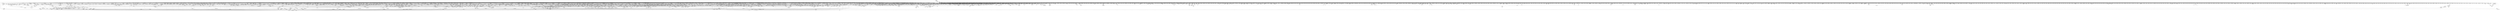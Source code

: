 digraph kerncollapsed {
    "account_pipe_buffers" [color="black"];
    "__pageblock_pfn_to_page" [color="black"];
    "__futex_queue" [color="black"];
    "lru_add_fn" [color="black"];
    "io_file_get_flags" [color="black"];
    "__mutex_init" [color="black"];
    "__raw_spin_unlock_irq_25" [color="black"];
    "Indirect call85" [color="black"];
    "defer_console_output" [color="black"];
    "no_blink" [color="black"];
    "mt_find" [color="black"];
    "arch_tlbbatch_should_defer.constprop.0" [color="black"];
    "__cmpxchg_case_mb_32_13" [color="black"];
    "security_file_set_fowner" [color="black"];
    "skb_copy_bits" [color="black"];
    "__cmpwait_case_32" [color="black"];
    "Indirect call40" [color="black"];
    "ptrauth_keys_install_user" [color="black"];
    "__prepare_to_swait" [color="black"];
    "__rb_change_child.constprop.0" [color="black"];
    "page_ref_dec_and_test" [color="black"];
    "do_softirq" [color="black"];
    "mapping_unmap_writable" [color="black"];
    "d_ancestor" [color="black"];
    "__list_del_entry" [color="black"];
    "__kern_my_cpu_offset_25" [color="black"];
    "__preempt_count_add.constprop.0_1" [color="black"];
    "mte_destroy_descend.constprop.0" [color="black"];
    "req_set_fail_4" [color="black"];
    "kmem_valid_obj" [color="black"];
    "__pfn_to_section" [color="black"];
    "cpu_util_cfs_boost" [color="black"];
    "plist_del" [color="black"];
    "__update_load_avg_cfs_rq" [color="black"];
    "io_put_kbuf_comp.isra.0" [color="black"];
    "pde_subdir_find" [color="black"];
    "tlb_flush_mmu_tlbonly_1" [color="black"];
    "internal_add_timer" [color="black"];
    "mm_trace_rss_stat" [color="black"];
    "__raw_spin_unlock_irq_4" [color="black"];
    "attach_task" [color="black"];
    "Indirect call88" [color="black"];
    "rwsem_spin_on_owner" [color="black"];
    "__inode_add_lru" [color="black"];
    "fpsimd_save_state" [color="black"];
    "fsnotify_update_flags" [color="black"];
    "xas_update.isra.0" [color="black"];
    "__percpu_add_case_32_3" [color="black"];
    "find_mergeable_anon_vma" [color="black"];
    "this_cpu_has_cap.part.0" [color="black"];
    "timer_delete_hook" [color="black"];
    "get_file_1" [color="black"];
    "audit_uid_comparator" [color="black"];
    "zone_watermark_ok" [color="black"];
    "Indirect call150" [color="black"];
    "pcpu_find_block_fit" [color="black"];
    "mas_update_gap" [color="black"];
    "io_poll_can_finish_inline.isra.0" [color="black"];
    "Indirect call10" [color="black"];
    "prb_final_commit" [color="black"];
    "cpumask_copy_1" [color="black"];
    "need_active_balance" [color="black"];
    "Indirect call171" [color="black"];
    "Indirect call130" [color="black"];
    "hlist_bl_unlock" [color="black"];
    "__ptrace_link" [color="black"];
    "override_creds" [color="black"];
    "tick_get_wakeup_device" [color="black"];
    "__count_vm_events_3" [color="black"];
    "__arch_copy_from_user" [color="black"];
    "pcpu_free_area.isra.0" [color="black"];
    "file_ns_capable" [color="black"];
    "mapping_shrinkable" [color="black"];
    "invalid_folio_referenced_vma" [color="black"];
    "__raw_spin_lock_irqsave_1" [color="black"];
    "arch_stack_walk" [color="black"];
    "rcu_segcblist_enqueue" [color="black"];
    "mas_safe_pivot" [color="black"];
    "qdisc_run_begin" [color="black"];
    "__cmpxchg_case_acq_32.constprop.0_4" [color="black"];
    "Indirect call44" [color="black"];
    "Indirect call95" [color="black"];
    "do_raw_spin_lock_37" [color="black"];
    "prep_new_page" [color="black"];
    "__mod_lruvec_state" [color="black"];
    "rcu_segcblist_first_pend_cb" [color="black"];
    "mas_start" [color="black"];
    "sched_cgroup_fork" [color="black"];
    "sk_memory_allocated_sub" [color="black"];
    "__skb_dequeue_3" [color="black"];
    "rcu_segcblist_add_len" [color="black"];
    "update_sctlr_el1" [color="black"];
    "__fswab32_10" [color="black"];
    "__wake_up_locked_key" [color="black"];
    "sched_clock" [color="black"];
    "rcu_segcblist_move_seglen" [color="black"];
    "check_stable_address_space" [color="black"];
    "cleanup_timerqueue" [color="black"];
    "Indirect call52" [color="black"];
    "do_raw_spin_lock_93" [color="black"];
    "Indirect call1" [color="black"];
    "idr_find" [color="black"];
    "wb_dirty_limits" [color="black"];
    "do_raw_spin_lock_24" [color="black"];
    "is_subdir" [color="black"];
    "pvm_find_va_enclose_addr" [color="black"];
    "raw_spin_rq_trylock" [color="black"];
    "Indirect call213" [color="black"];
    "Indirect call174" [color="black"];
    "mas_push_data" [color="black"];
    "__update_load_avg_se" [color="black"];
    "update_group_capacity" [color="black"];
    "extract_entropy.constprop.0" [color="black"];
    "__raw_spin_unlock_irq_7" [color="black"];
    "__raw_spin_trylock_4" [color="black"];
    "__raw_spin_lock_irq_31" [color="black"];
    "io_prep_async_work" [color="black"];
    "tcp_get_info_chrono_stats" [color="black"];
    "dev_pm_disable_wake_irq_check" [color="black"];
    "set_ptes.constprop.0.isra.0_1" [color="black"];
    "__cmpxchg_case_acq_32.constprop.0_5" [color="black"];
    "get_pwq" [color="black"];
    "qdisc_maybe_clear_missed" [color="black"];
    "Indirect call16" [color="black"];
    "mas_leaf_set_meta" [color="black"];
    "is_migration_entry" [color="black"];
    "mas_next" [color="black"];
    "dcache_clean_pou" [color="black"];
    "pm_runtime_get_noresume" [color="black"];
    "strscpy_pad" [color="black"];
    "Indirect call50" [color="black"];
    "mte_zero_clear_page_tags" [color="black"];
    "arch_send_call_function_ipi_mask" [color="black"];
    "Indirect call33" [color="black"];
    "memset" [color="black"];
    "Indirect call200" [color="black"];
    "crng_make_state" [color="black"];
    "__dev_pm_qos_resume_latency" [color="black"];
    "__raw_spin_unlock_bh.constprop.0" [color="black"];
    "test_and_set_ti_thread_flag_1" [color="black"];
    "__raw_spin_lock_irq_41" [color="black"];
    "vma_last_pgoff" [color="black"];
    "kernel_init_pages" [color="black"];
    "xas_reload" [color="black"];
    "__raw_write_lock_irq_1" [color="black"];
    "device_links_read_unlock" [color="black"];
    "post_ttbr_update_workaround" [color="black"];
    "do_raw_spin_lock_3" [color="black"];
    "__raw_spin_unlock_irqrestore_2" [color="black"];
    "__update_min_deadline" [color="black"];
    "mtree_load" [color="black"];
    "__kern_my_cpu_offset_29" [color="black"];
    "do_raw_spin_lock_87" [color="black"];
    "cpu_timer_dequeue" [color="black"];
    "__irq_disable" [color="black"];
    "find_next_zero_bit_2" [color="black"];
    "find_task_by_vpid" [color="black"];
    "clear_ti_thread_flag_6" [color="black"];
    "__wait_for_common" [color="black"];
    "tk_xtime.constprop.0" [color="black"];
    "Indirect call155" [color="black"];
    "set_area_direct_map" [color="black"];
    "__kern_my_cpu_offset_38" [color="black"];
    "do_raw_spin_lock_51" [color="black"];
    "update_misfit_status" [color="black"];
    "rb_insert_color" [color="black"];
    "get_work_pool" [color="black"];
    "mas_is_err" [color="black"];
    "next_signal" [color="black"];
    "__raw_spin_lock_26" [color="black"];
    "ktime_get_real_seconds" [color="black"];
    "Indirect call71" [color="black"];
    "__kern_my_cpu_offset_15" [color="black"];
    "get_page" [color="black"];
    "test_ti_thread_flag_4" [color="black"];
    "find_vm_area" [color="black"];
    "zone_page_state_add" [color="black"];
    "sve_get_vl" [color="black"];
    "Indirect call144" [color="black"];
    "io_poll_remove_entries" [color="black"];
    "__raw_spin_lock_irqsave.constprop.0_1" [color="black"];
    "Indirect call194" [color="black"];
    "__rb_insert_augmented" [color="black"];
    "oom_unkillable_task.isra.0" [color="black"];
    "__raw_spin_unlock_irq_43" [color="black"];
    "__skb_header_pointer" [color="black"];
    "pi_state_update_owner" [color="black"];
    "__kern_my_cpu_offset_24" [color="black"];
    "cpu_clock_sample_group" [color="black"];
    "d_lru_del" [color="black"];
    "vmalloc_to_page" [color="black"];
    "access_ok_16" [color="black"];
    "u64_stats_add_1" [color="black"];
    "do_raw_spin_lock_34" [color="black"];
    "node_tag_clear" [color="black"];
    "__init_rwsem" [color="black"];
    "cpu_switch_to" [color="black"];
    "io_poll_get_ownership" [color="black"];
    "__raw_spin_lock_irqsave_51" [color="black"];
    "access_ok_14" [color="black"];
    "pcpu_post_unmap_tlb_flush" [color="black"];
    "find_vmap_area" [color="black"];
    "find_alive_thread.isra.0" [color="black"];
    "rcu_segcblist_entrain" [color="black"];
    "Indirect call208" [color="black"];
    "pcpu_unit_page_offset" [color="black"];
    "find_suitable_fallback" [color="black"];
    "__mod_timer" [color="black"];
    "__raw_spin_lock_irqsave.constprop.0_2" [color="black"];
    "dec_rlimit_ucounts" [color="black"];
    "__kern_my_cpu_offset_67" [color="black"];
    "kobj_ns_ops" [color="black"];
    "lowest_in_progress" [color="black"];
    "__percpu_add_case_32_20" [color="black"];
    "__copy_overflow" [color="black"];
    "wakeup_source_deactivate" [color="black"];
    "node_dirty_ok" [color="black"];
    "hlist_del_init_2" [color="black"];
    "cpudl_heapify" [color="black"];
    "__cmpxchg_case_acq_32.constprop.0_17" [color="black"];
    "wp_page_reuse" [color="black"];
    "class_raw_spinlock_irqsave_destructor" [color="black"];
    "drain_local_pages" [color="black"];
    "radix_tree_load_root" [color="black"];
    "reweight_task" [color="black"];
    "Indirect call119" [color="black"];
    "posix_cputimers_group_init" [color="black"];
    "Indirect call172" [color="black"];
    "Indirect call211" [color="black"];
    "read_seqbegin_or_lock" [color="black"];
    "task_active_pid_ns" [color="black"];
    "__kern_my_cpu_offset_47" [color="black"];
    "fatal_signal_pending_4" [color="black"];
    "do_raw_spin_lock_67" [color="black"];
    "iov_iter_revert" [color="black"];
    "decay_load" [color="black"];
    "__clear_close_on_exec.isra.0" [color="black"];
    "page_ref_inc_6" [color="black"];
    "Indirect call199" [color="black"];
    "__raw_read_unlock.constprop.0" [color="black"];
    "min_deadline_cb_propagate" [color="black"];
    "irqd_irq_disabled.isra.0" [color="black"];
    "do_raw_spin_lock_38" [color="black"];
    "__skb_set_length_1" [color="black"];
    "Indirect call202" [color="black"];
    "__raw_spin_trylock_5" [color="black"];
    "update_sd_lb_stats" [color="black"];
    "set_page_dirty" [color="black"];
    "exit_oom_victim" [color="black"];
    "mab_no_null_split" [color="black"];
    "__raw_spin_lock_12" [color="black"];
    "__bpf_free_used_maps" [color="black"];
    "pageblock_pfn_to_page" [color="black"];
    "__raw_spin_lock_irqsave_19" [color="black"];
    "xas_clear_mark" [color="black"];
    "Indirect call157" [color="black"];
    "hrtimer_forward" [color="black"];
    "__raw_spin_lock_irq_25" [color="black"];
    "xas_set_mark" [color="black"];
    "__raw_spin_lock_irqsave.constprop.0_9" [color="black"];
    "anon_vma_interval_tree_post_update_vma" [color="black"];
    "rwsem_set_nonspinnable" [color="black"];
    "Indirect call195" [color="black"];
    "__to_kthread" [color="black"];
    "test_tsk_need_resched" [color="black"];
    "sig_handler_ignored" [color="black"];
    "security_d_instantiate" [color="black"];
    "Indirect call93" [color="black"];
    "get_mm_exe_file" [color="black"];
    "mapping_shrinkable_2" [color="black"];
    "kthread_should_stop" [color="black"];
    "read_seqbegin.constprop.0" [color="black"];
    "find_first_bit_6" [color="black"];
    "__kern_my_cpu_offset_16" [color="black"];
    "irq_get_irq_data" [color="black"];
    "__raw_read_unlock.constprop.0_2" [color="black"];
    "anon_vma_interval_tree_remove" [color="black"];
    "__cmpxchg_case_acq_32.constprop.0_2" [color="black"];
    "__do_set_cpus_allowed" [color="black"];
    "skb_header_cloned" [color="black"];
    "pfn_valid_1" [color="black"];
    "cpudl_heapify_up" [color="black"];
    "prb_reserve_in_last" [color="black"];
    "spin_lock_irqsave_check_contention" [color="black"];
    "find_next_bit.constprop.0_1" [color="black"];
    "timerqueue_add" [color="black"];
    "futex_q_lock" [color="black"];
    "filemap_check_errors" [color="black"];
    "radix_tree_iter_tag_clear" [color="black"];
    "__timer_delete" [color="black"];
    "__fprop_add_percpu" [color="black"];
    "number" [color="black"];
    "mte_thread_switch" [color="black"];
    "qdisc_qstats_cpu_qlen_inc" [color="black"];
    "__acct_reclaim_writeback" [color="black"];
    "arch_local_irq_save_7" [color="black"];
    "req_ref_put_and_test" [color="black"];
    "mmgrab_2" [color="black"];
    "strscpy" [color="black"];
    "__hrtimer_next_event_base.constprop.0" [color="black"];
    "__integrity_iint_find" [color="black"];
    "arch_local_irq_save_4" [color="black"];
    "posix_cpu_timers_exit" [color="black"];
    "put_cpu_fpsimd_context" [color="black"];
    "inode_add_lru" [color="black"];
    "mas_prev_setup.constprop.0" [color="black"];
    "try_to_unmap_flush" [color="black"];
    "count_vm_event" [color="black"];
    "do_raw_spin_lock_5" [color="black"];
    "Indirect call25" [color="black"];
    "rcu_seq_end_1" [color="black"];
    "clear_inode" [color="black"];
    "steal_suitable_fallback" [color="black"];
    "update_load_avg" [color="black"];
    "do_raw_spin_lock_30" [color="black"];
    "mask_irq" [color="black"];
    "rcu_is_watching" [color="black"];
    "dev_bus_name" [color="black"];
    "ksize" [color="black"];
    "vma_address" [color="black"];
    "add_wait_queue" [color="black"];
    "security_audit_rule_free" [color="black"];
    "mas_pause" [color="black"];
    "fast_dput" [color="black"];
    "__page_set_anon_rmap" [color="black"];
    "req_set_fail" [color="black"];
    "__cmpxchg_case_mb_32_10" [color="black"];
    "Indirect call207" [color="black"];
    "Indirect call103" [color="black"];
    "__irq_domain_activate_irq" [color="black"];
    "sock_inuse_add" [color="black"];
    "global_dirtyable_memory" [color="black"];
    "_compound_head_5" [color="black"];
    "__raw_spin_unlock_irqrestore_9" [color="black"];
    "__raw_spin_lock_irqsave_39" [color="black"];
    "clear_bit_unlock.constprop.0" [color="black"];
    "__init_waitqueue_head" [color="black"];
    "hrtimer_sleeper_start_expires" [color="black"];
    "lockref_mark_dead" [color="black"];
    "__raw_spin_lock_irqsave_52" [color="black"];
    "folio_nr_pages" [color="black"];
    "hlist_bl_lock" [color="black"];
    "update_cached_migrate" [color="black"];
    "do_raw_spin_lock_52" [color="black"];
    "cpu_active" [color="black"];
    "cpus_share_cache" [color="black"];
    "attach_pid" [color="black"];
    "_prb_commit" [color="black"];
    "__cmpxchg_case_acq_32_3" [color="black"];
    "find_vma_prev" [color="black"];
    "synchronize_rcu.part.0" [color="black"];
    "__kern_my_cpu_offset_36" [color="black"];
    "Indirect call83" [color="black"];
    "mmget" [color="black"];
    "mas_descend" [color="black"];
    "____do_softirq" [color="black"];
    "bump_cpu_timer" [color="black"];
    "__io_put_kbuf" [color="black"];
    "fpsimd_preserve_current_state" [color="black"];
    "mas_find_child" [color="black"];
    "zone_watermark_fast.constprop.0" [color="black"];
    "eth_type_vlan" [color="black"];
    "Indirect call111" [color="black"];
    "data_alloc" [color="black"];
    "__wake_up_locked_key_bookmark" [color="black"];
    "do_raw_spin_lock_46" [color="black"];
    "__raw_spin_lock_2" [color="black"];
    "qdisc_qstats_cpu_qlen_dec" [color="black"];
    "vma_interval_tree_augment_rotate" [color="black"];
    "osq_lock" [color="black"];
    "__kern_my_cpu_offset_42" [color="black"];
    "_find_next_bit" [color="black"];
    "try_release_thread_stack_to_cache" [color="black"];
    "cd_forget" [color="black"];
    "get_arm64_ftr_reg_nowarn" [color="black"];
    "is_zero_page" [color="black"];
    "pte_mkdirty" [color="black"];
    "req_set_fail_3" [color="black"];
    "Indirect call152" [color="black"];
    "mod_node_state" [color="black"];
    "copy_thread" [color="black"];
    "Indirect call193" [color="black"];
    "__attach_mnt" [color="black"];
    "__zone_watermark_ok" [color="black"];
    "arch_local_irq_save_3" [color="black"];
    "__set_task_comm" [color="black"];
    "kernfs_leftmost_descendant" [color="black"];
    "__raw_spin_unlock_irqrestore_5" [color="black"];
    "timekeeping_get_ns" [color="black"];
    "pcpu_page_idx" [color="black"];
    "io_wq_work_match_item" [color="black"];
    "find_first_bit_3" [color="black"];
    "mas_pop_node" [color="black"];
    "queued_read_lock.constprop.0" [color="black"];
    "_copy_to_user_2" [color="black"];
    "put_filesystem" [color="black"];
    "sync_exp_work_done" [color="black"];
    "percpu_ref_put_many.constprop.0" [color="black"];
    "arch_timer_evtstrm_available" [color="black"];
    "split_map_pages" [color="black"];
    "__raw_spin_unlock_irqrestore_32" [color="black"];
    "__count_vm_events_2" [color="black"];
    "prepare_alloc_pages.constprop.0" [color="black"];
    "check_preempt_curr" [color="black"];
    "zone_page_state_snapshot" [color="black"];
    "mas_adopt_children.isra.0" [color="black"];
    "Indirect call126" [color="black"];
    "tty_driver_flush_buffer" [color="black"];
    "kmalloc_size_roundup" [color="black"];
    "fatal_signal_pending_1" [color="black"];
    "task_pid_vnr" [color="black"];
    "security_task_kill" [color="black"];
    "Indirect call139" [color="black"];
    "__xchg_case_mb_32.constprop.0" [color="black"];
    "tty_termios_baud_rate" [color="black"];
    "do_raw_spin_lock.constprop.0_7" [color="black"];
    "signal_pending_state_1" [color="black"];
    "get_random_bytes" [color="black"];
    "anon_vma_interval_tree_pre_update_vma" [color="black"];
    "mas_prev_range" [color="black"];
    "__raw_spin_lock_irqsave_5" [color="black"];
    "mab_set_b_end" [color="black"];
    "xas_init_marks" [color="black"];
    "do_raw_spin_lock_64" [color="black"];
    "__dl_sub" [color="black"];
    "read_sanitised_ftr_reg" [color="black"];
    "set_pfnblock_flags_mask" [color="black"];
    "first_zones_zonelist" [color="black"];
    "mas_split_final_node.isra.0" [color="black"];
    "__raw_spin_unlock_irq_38" [color="black"];
    "percpu_counter_add" [color="black"];
    "mas_leaf_max_gap" [color="black"];
    "__kern_my_cpu_offset_89" [color="black"];
    "__raw_spin_unlock_irqrestore.constprop.0_2" [color="black"];
    "dl_set_overload.part.0" [color="black"];
    "pcpu_chunk_relocate" [color="black"];
    "do_raw_spin_lock.constprop.0_13" [color="black"];
    "srcu_read_unlock.constprop.0" [color="black"];
    "io_acct_run_queue" [color="black"];
    "__sync_icache_dcache" [color="black"];
    "kernfs_next_descendant_post" [color="black"];
    "__raw_spin_lock_irq_11" [color="black"];
    "kick_process" [color="black"];
    "add_mm_rss_vec" [color="black"];
    "raw_spin_rq_unlock_irqrestore" [color="black"];
    "pmd_offset.isra.0" [color="black"];
    "kernfs_root" [color="black"];
    "list_splice" [color="black"];
    "add_timer" [color="black"];
    "signal_set_stop_flags" [color="black"];
    "ma_dead_node" [color="black"];
    "io_req_defer_failed" [color="black"];
    "find_task_by_pid_ns" [color="black"];
    "hrtimer_start_range_ns" [color="black"];
    "mas_prev" [color="black"];
    "mte_dead_walk" [color="black"];
    "pagefault_enable_1" [color="black"];
    "__raw_spin_lock_30" [color="black"];
    "do_raw_spin_lock_9" [color="black"];
    "_find_next_or_bit" [color="black"];
    "klist_node_attached" [color="black"];
    "siginfo_layout" [color="black"];
    "sched_asym_prefer" [color="black"];
    "set_pageblock_migratetype" [color="black"];
    "io_wq_work_match_all" [color="black"];
    "folio_size" [color="black"];
    "d_find_any_alias" [color="black"];
    "flush_dcache_page" [color="black"];
    "pcpu_chunk_slot" [color="black"];
    "__cmpxchg_case_mb_32_4" [color="black"];
    "__wake_up_common_lock" [color="black"];
    "__count_vm_events" [color="black"];
    "kthread_probe_data" [color="black"];
    "Indirect call149" [color="black"];
    "__nr_to_section" [color="black"];
    "fsnotify" [color="black"];
    "__raw_spin_unlock_irqrestore_12" [color="black"];
    "cpu_online_2" [color="black"];
    "list_del_init" [color="black"];
    "console_srcu_read_lock" [color="black"];
    "__kern_my_cpu_offset_54" [color="black"];
    "__raw_write_lock.constprop.0_1" [color="black"];
    "__kern_my_cpu_offset_78" [color="black"];
    "mte_clear_page_tags" [color="black"];
    "idle_cpu" [color="black"];
    "Indirect call54" [color="black"];
    "kernfs_get" [color="black"];
    "skb_pfmemalloc" [color="black"];
    "enqueue_hrtimer.constprop.0" [color="black"];
    "vma_fs_can_writeback" [color="black"];
    "addr_to_vb_xa" [color="black"];
    "_find_last_bit" [color="black"];
    "mnt_get_writers" [color="black"];
    "copy_page" [color="black"];
    "folio_mark_dirty" [color="black"];
    "post_init_entity_util_avg" [color="black"];
    "llist_reverse_order" [color="black"];
    "Indirect call37" [color="black"];
    "timer_delete" [color="black"];
    "folio_not_mapped" [color="black"];
    "folio_mapping" [color="black"];
    "fsnotify_compare_groups" [color="black"];
    "mte_parent_slot" [color="black"];
    "pte_offset_kernel.isra.0" [color="black"];
    "proto_memory_pcpu_drain" [color="black"];
    "__percpu_add_case_64.constprop.0_3" [color="black"];
    "Indirect call15" [color="black"];
    "lockref_put_or_lock" [color="black"];
    "do_raw_spin_lock" [color="black"];
    "__raw_spin_lock_irqsave_12" [color="black"];
    "Indirect call29" [color="black"];
    "pmd_offset.isra.0_1" [color="black"];
    "Indirect call61" [color="black"];
    "percpu_counter_set" [color="black"];
    "osq_wait_next" [color="black"];
    "can_set_direct_map" [color="black"];
    "ma_data_end" [color="black"];
    "__raw_spin_unlock_irqrestore" [color="black"];
    "test_ti_thread_flag_22" [color="black"];
    "pm_runtime_put_noidle_2" [color="black"];
    "test_ti_thread_flag_19" [color="black"];
    "do_raw_spin_lock.constprop.0_14" [color="black"];
    "Indirect call0" [color="black"];
    "__preempt_count_sub" [color="black"];
    "del_page_from_free_list" [color="black"];
    "__raw_spin_lock_22" [color="black"];
    "folio_mapped_2" [color="black"];
    "__raw_spin_lock_3" [color="black"];
    "page_vma_mapped_walk_done_1" [color="black"];
    "ktime_get_with_offset" [color="black"];
    "io_timeout_extract" [color="black"];
    "Indirect call94" [color="black"];
    "hrtimer_force_reprogram.constprop.0" [color="black"];
    "__raw_spin_lock_5" [color="black"];
    "task_clear_jobctl_trapping" [color="black"];
    "pcpu_next_md_free_region" [color="black"];
    "security_sock_rcv_skb" [color="black"];
    "xas_find_conflict" [color="black"];
    "__raw_spin_lock_23" [color="black"];
    "__clear_open_fd" [color="black"];
    "timerqueue_del" [color="black"];
    "__anon_vma_interval_tree_subtree_search" [color="black"];
    "task_set_jobctl_pending" [color="black"];
    "update_rt_rq_load_avg" [color="black"];
    "find_next_bit_6" [color="black"];
    "rb_prev" [color="black"];
    "find_next_bit.constprop.0_14" [color="black"];
    "flush_signal_handlers" [color="black"];
    "mab_mas_cp" [color="black"];
    "__raw_spin_lock_irq_19" [color="black"];
    "list_del_3" [color="black"];
    "inode_to_bdi" [color="black"];
    "Indirect call122" [color="black"];
    "folio_trylock_2" [color="black"];
    "__rt_mutex_futex_trylock" [color="black"];
    "do_raw_spin_lock.constprop.0_3" [color="black"];
    "percpu_ref_put_many" [color="black"];
    "rcu_segcblist_accelerate" [color="black"];
    "u64_stats_inc" [color="black"];
    "sme_save_state" [color="black"];
    "sk_mem_reclaim" [color="black"];
    "__raw_spin_unlock_irqrestore_33" [color="black"];
    "__rb_erase_color" [color="black"];
    "data_push_tail" [color="black"];
    "__list_del_entry_1" [color="black"];
    "wb_stat_error" [color="black"];
    "atomic_notifier_call_chain" [color="black"];
    "list_lru_add" [color="black"];
    "page_vma_mapped_walk_done" [color="black"];
    "clear_buddies.isra.0" [color="black"];
    "__raw_spin_lock_63" [color="black"];
    "__cmpxchg_case_mb_32_6" [color="black"];
    "mas_wr_end_piv" [color="black"];
    "hlist_del_init" [color="black"];
    "find_next_bit.constprop.0_11" [color="black"];
    "lru_note_cost_refault" [color="black"];
    "pm_runtime_autosuspend_expiration" [color="black"];
    "group_open_release" [color="black"];
    "queued_read_unlock.constprop.0_2" [color="black"];
    "_find_first_bit" [color="black"];
    "__anon_vma_interval_tree_augment_rotate" [color="black"];
    "fsnotify_detach_connector_from_object" [color="black"];
    "__raw_spin_lock_irq_21" [color="black"];
    "dev_xmit_recursion_dec" [color="black"];
    "__cmpxchg_case_acq_32" [color="black"];
    "crng_fast_key_erasure" [color="black"];
    "__raw_spin_lock_42" [color="black"];
    "mte_copy_page_tags" [color="black"];
    "path_get" [color="black"];
    "rcu_seq_start" [color="black"];
    "chacha_block_generic" [color="black"];
    "compound_order_1" [color="black"];
    "list_del_2" [color="black"];
    "freezing_slow_path" [color="black"];
    "ktime_get_real_ts64" [color="black"];
    "do_raw_spin_lock.constprop.0_10" [color="black"];
    "audit_rate_check.part.0" [color="black"];
    "do_raw_spin_lock_18" [color="black"];
    "zone_watermark_ok_safe" [color="black"];
    "task_will_free_mem" [color="black"];
    "free_pcppages_bulk" [color="black"];
    "add_nr_running" [color="black"];
    "mab_calc_split" [color="black"];
    "will_become_orphaned_pgrp" [color="black"];
    "do_raw_spin_lock_99" [color="black"];
    "mas_find_setup.constprop.0" [color="black"];
    "security_current_getsecid_subj" [color="black"];
    "__pick_first_entity" [color="black"];
    "__task_will_free_mem" [color="black"];
    "__lock_parent" [color="black"];
    "__finish_swait" [color="black"];
    "slab_want_init_on_alloc" [color="black"];
    "sched_clock_noinstr" [color="black"];
    "mas_mab_cp" [color="black"];
    "arm64_kernel_unmapped_at_el0_2" [color="black"];
    "cpumask_first" [color="black"];
    "workingset_eviction" [color="black"];
    "Indirect call203" [color="black"];
    "cpumask_and" [color="black"];
    "do_raw_spin_lock.constprop.0_6" [color="black"];
    "posix_cpu_timers_exit_group" [color="black"];
    "__kmem_obj_info" [color="black"];
    "Indirect call3" [color="black"];
    "mas_set_alloc_req" [color="black"];
    "d_walk" [color="black"];
    "cpumask_next.constprop.0" [color="black"];
    "folio_nr_pages_4" [color="black"];
    "wb_update_bandwidth" [color="black"];
    "need_mlock_drain" [color="black"];
    "__attach_to_pi_owner" [color="black"];
    "signal_pending_11" [color="black"];
    "Indirect call68" [color="black"];
    "audit_string_contains_control" [color="black"];
    "mas_set_height" [color="black"];
    "smp_call_function_many" [color="black"];
    "__kern_my_cpu_offset_19" [color="black"];
    "__kern_my_cpu_offset_61" [color="black"];
    "arch_local_irq_save_8" [color="black"];
    "mod_zone_page_state" [color="black"];
    "lru_note_cost" [color="black"];
    "space_used" [color="black"];
    "find_next_bit_7" [color="black"];
    "move_freelist_tail" [color="black"];
    "check_class_changed" [color="black"];
    "lock_parent" [color="black"];
    "__bitmap_weight" [color="black"];
    "mas_wr_walk_descend" [color="black"];
    "__kern_my_cpu_offset_76" [color="black"];
    "io_cancel_ctx_cb" [color="black"];
    "gup_signal_pending" [color="black"];
    "hrtimer_cancel" [color="black"];
    "update_newidle_cost" [color="black"];
    "pcpu_alloc_area" [color="black"];
    "__mnt_drop_write_file" [color="black"];
    "__mutex_remove_waiter" [color="black"];
    "test_and_set_bit_lock.constprop.0" [color="black"];
    "__rb_rotate_set_parents" [color="black"];
    "pmd_set_huge" [color="black"];
    "copy_fd_bitmaps" [color="black"];
    "io_run_cancel" [color="black"];
    "system_supports_mte_1" [color="black"];
    "llist_add_batch" [color="black"];
    "futex_cmpxchg_value_locked" [color="black"];
    "io_wq_cancel_pending_work" [color="black"];
    "__raw_spin_trylock_1" [color="black"];
    "__raw_spin_unlock_irq_6" [color="black"];
    "do_raw_spin_lock_56" [color="black"];
    "arch_local_irq_restore_3" [color="black"];
    "get_sd_balance_interval" [color="black"];
    "__raw_spin_lock_irqsave_44" [color="black"];
    "__wake_q_add" [color="black"];
    "do_raw_spin_lock_12" [color="black"];
    "__bitmap_set" [color="black"];
    "queued_write_lock_slowpath" [color="black"];
    "__anon_vma_interval_tree_augment_propagate" [color="black"];
    "posixtimer_rearm" [color="black"];
    "ma_pivots" [color="black"];
    "ktime_get_mono_fast_ns" [color="black"];
    "this_cpu_has_cap" [color="black"];
    "min_deadline_cb_rotate" [color="black"];
    "tick_get_device" [color="black"];
    "Indirect call158" [color="black"];
    "io_match_task_safe" [color="black"];
    "bit_waitqueue" [color="black"];
    "tty_update_time" [color="black"];
    "compaction_free" [color="black"];
    "Indirect call69" [color="black"];
    "find_next_bit_3" [color="black"];
    "io_prep_async_link" [color="black"];
    "invalid_migration_vma" [color="black"];
    "security_sk_free" [color="black"];
    "pud_set_huge" [color="black"];
    "Indirect call188" [color="black"];
    "set_pud" [color="black"];
    "do_raw_spin_lock_17" [color="black"];
    "__raw_spin_lock_4" [color="black"];
    "__cmpxchg_case_mb_64_2" [color="black"];
    "folio_invalidate" [color="black"];
    "_compound_head_3" [color="black"];
    "rcu_gpnum_ovf" [color="black"];
    "arch_get_random_longs" [color="black"];
    "irqd_set.isra.0_1" [color="black"];
    "__raw_spin_lock_irq.constprop.0_2" [color="black"];
    "task_rq_unlock" [color="black"];
    "anon_vma_interval_tree_iter_next" [color="black"];
    "_prb_read_valid" [color="black"];
    "Indirect call32" [color="black"];
    "pmd_clear_huge" [color="black"];
    "__xas_next" [color="black"];
    "get_file_2" [color="black"];
    "rcu_start_this_gp" [color="black"];
    "unlock_mount_hash" [color="black"];
    "arch_local_irq_restore_2" [color="black"];
    "queued_read_lock_slowpath" [color="black"];
    "skb_checksum" [color="black"];
    "__balance_callbacks" [color="black"];
    "__kern_my_cpu_offset_60" [color="black"];
    "netlink_has_listeners" [color="black"];
    "__raw_spin_lock_62" [color="black"];
    "eventfd_signal_mask" [color="black"];
    "get_cpu_fpsimd_context" [color="black"];
    "__printk_cpu_sync_put" [color="black"];
    "ktime_add_safe" [color="black"];
    "netlink_overrun" [color="black"];
    "page_ref_add" [color="black"];
    "__wb_update_bandwidth.constprop.0" [color="black"];
    "tty_port_kopened" [color="black"];
    "cpu_do_switch_mm" [color="black"];
    "do_raw_spin_lock_41" [color="black"];
    "set_ti_thread_flag" [color="black"];
    "group_balance_cpu" [color="black"];
    "prepend" [color="black"];
    "list_del_4" [color="black"];
    "find_busiest_group" [color="black"];
    "kmsg_dump" [color="black"];
    "replace_mark_chunk" [color="black"];
    "__rt_mutex_slowtrylock" [color="black"];
    "arch_irq_work_raise" [color="black"];
    "calc_wheel_index" [color="black"];
    "can_migrate_task" [color="black"];
    "wake_up_var" [color="black"];
    "sock_flag.constprop.0" [color="black"];
    "io_cancel_task_cb" [color="black"];
    "__raw_spin_unlock_irq_45" [color="black"];
    "__kern_my_cpu_offset_35" [color="black"];
    "io_run_local_work_continue" [color="black"];
    "Indirect call167" [color="black"];
    "mutex_is_locked" [color="black"];
    "Indirect call106" [color="black"];
    "next_zone" [color="black"];
    "Indirect call34" [color="black"];
    "__reuseport_detach_sock.isra.0" [color="black"];
    "mas_alloc_req.isra.0" [color="black"];
    "__wake_up" [color="black"];
    "do_raw_spin_lock_36" [color="black"];
    "rseq_migrate" [color="black"];
    "pcpu_chunk_populated" [color="black"];
    "___d_drop" [color="black"];
    "__raw_spin_lock_18" [color="black"];
    "__skb_fill_page_desc" [color="black"];
    "free_vmap_area_rb_augment_cb_rotate" [color="black"];
    "check_vma_flags" [color="black"];
    "netlink_lock_table" [color="black"];
    "Indirect call17" [color="black"];
    "memblock_search" [color="black"];
    "rcu_advance_cbs" [color="black"];
    "lock_timer_base" [color="black"];
    "__local_bh_enable_ip" [color="black"];
    "rcu_segcblist_pend_cbs" [color="black"];
    "fsnotify_group_assert_locked" [color="black"];
    "lru_deactivate_fn" [color="black"];
    "unreserve_highatomic_pageblock" [color="black"];
    "find_worker_executing_work" [color="black"];
    "memblock_is_map_memory" [color="black"];
    "vma_iter_config" [color="black"];
    "__raw_spin_lock_irqsave_17" [color="black"];
    "__mnt_is_readonly" [color="black"];
    "show_mem_node_skip" [color="black"];
    "__cmpxchg_case_64.isra.0" [color="black"];
    "fsnotify_grab_connector" [color="black"];
    "auditsc_get_stamp" [color="black"];
    "vma_is_secretmem" [color="black"];
    "rcu_cblist_dequeue" [color="black"];
    "dequeue_load_avg" [color="black"];
    "io_poll_remove_entry" [color="black"];
    "__raw_spin_lock_irq_6" [color="black"];
    "_compound_head_1" [color="black"];
    "__raw_spin_unlock_irqrestore_17" [color="black"];
    "__raw_spin_unlock_irq_20" [color="black"];
    "Indirect call57" [color="black"];
    "Indirect call173" [color="black"];
    "__cmpwait_case_32_3" [color="black"];
    "__irq_domain_deactivate_irq" [color="black"];
    "pm_qos_update_flags" [color="black"];
    "__raw_spin_lock_irq_32" [color="black"];
    "rt_mutex_proxy_unlock" [color="black"];
    "smp_call_function_single" [color="black"];
    "mas_walk" [color="black"];
    "find_next_bit_11" [color="black"];
    "xas_retry" [color="black"];
    "Indirect call105" [color="black"];
    "mte_update_sctlr_user" [color="black"];
    "rpm_check_suspend_allowed" [color="black"];
    "clear_ti_thread_flag_1" [color="black"];
    "__list_del_entry_2" [color="black"];
    "oom_badness" [color="black"];
    "mod_timer" [color="black"];
    "task_curr" [color="black"];
    "xas_load" [color="black"];
    "__raw_spin_unlock_irqrestore.constprop.0_1" [color="black"];
    "__get_cpu_fpsimd_context" [color="black"];
    "skb_header_pointer_2" [color="black"];
    "rcu_gp_is_normal" [color="black"];
    "io_req_complete_defer" [color="black"];
    "disable_irq_nosync" [color="black"];
    "tlb_remove_table_sync_one" [color="black"];
    "Indirect call60" [color="black"];
    "__kern_my_cpu_offset_44" [color="black"];
    "wakeup_kcompactd" [color="black"];
    "__raw_spin_lock_irq" [color="black"];
    "io_cqe_cache_refill" [color="black"];
    "tick_get_broadcast_mask" [color="black"];
    "pte_to_swp_entry_2" [color="black"];
    "rcu_exp_need_qs" [color="black"];
    "__kern_my_cpu_offset_37" [color="black"];
    "tlb_gather_mmu_fullmm" [color="black"];
    "Indirect call12" [color="black"];
    "prepare_to_wait_event" [color="black"];
    "activate_task" [color="black"];
    "find_next_bit.constprop.0_5" [color="black"];
    "compaction_zonelist_suitable" [color="black"];
    "dev_xmit_recursion_inc" [color="black"];
    "__raw_spin_lock_irqsave_7" [color="black"];
    "copy_from_kernel_nofault_allowed" [color="black"];
    "percpu_ref_put_many.constprop.0_1" [color="black"];
    "release_thread" [color="black"];
    "kthread_data" [color="black"];
    "d_instantiate" [color="black"];
    "__cmpxchg_case_acq_32.constprop.0_7" [color="black"];
    "bstats_update" [color="black"];
    "check_and_switch_context" [color="black"];
    "set_ti_thread_flag_5" [color="black"];
    "skb_tailroom_1" [color="black"];
    "pmd_install" [color="black"];
    "skb_zcopy_clear" [color="black"];
    "skb_orphan_1" [color="black"];
    "prep_compound_page" [color="black"];
    "clear_ti_thread_flag_3" [color="black"];
    "cpumask_and.isra.0_1" [color="black"];
    "__kern_my_cpu_offset_21" [color="black"];
    "fsnotify_free_mark" [color="black"];
    "first_zones_zonelist_1" [color="black"];
    "mas_new_ma_node" [color="black"];
    "compound_order" [color="black"];
    "enqueue_pushable_dl_task" [color="black"];
    "page_ref_dec_and_test_2" [color="black"];
    "rcu_poll_gp_seq_end" [color="black"];
    "__raw_spin_lock_irqsave.constprop.0_7" [color="black"];
    "arm_smccc_1_1_get_conduit" [color="black"];
    "rcu_seq_snap" [color="black"];
    "__finalize_skb_around" [color="black"];
    "__raw_spin_lock_24" [color="black"];
    "Indirect call110" [color="black"];
    "se_weight.isra.0" [color="black"];
    "mast_spanning_rebalance.isra.0" [color="black"];
    "compound_order_2" [color="black"];
    "__cmpxchg_case_mb_32.constprop.0" [color="black"];
    "task_sigpending_2" [color="black"];
    "__raw_spin_unlock_irqrestore_14" [color="black"];
    "workingset_refault" [color="black"];
    "mod_node_page_state" [color="black"];
    "cpuhp_invoke_callback" [color="black"];
    "count_vm_events" [color="black"];
    "__raw_spin_unlock_irq_18" [color="black"];
    "nsec_to_clock_t" [color="black"];
    "__raw_spin_lock_irqsave_15" [color="black"];
    "security_audit_rule_match" [color="black"];
    "put_unused_fd" [color="black"];
    "Indirect call125" [color="black"];
    "mas_set_parent.constprop.0" [color="black"];
    "skb_flow_get_icmp_tci" [color="black"];
    "do_raw_spin_lock_28" [color="black"];
    "list_del_init_2" [color="black"];
    "clear_nonspinnable" [color="black"];
    "do_raw_spin_lock_42" [color="black"];
    "arch_local_irq_disable_2" [color="black"];
    "Indirect call20" [color="black"];
    "__raw_spin_unlock_irq.constprop.0_2" [color="black"];
    "Indirect call180" [color="black"];
    "mas_store_b_node" [color="black"];
    "jiffies_to_msecs" [color="black"];
    "efi_reboot" [color="black"];
    "Indirect call162" [color="black"];
    "__sw_hweight32" [color="black"];
    "Indirect call135" [color="black"];
    "hrtimer_start_expires" [color="black"];
    "__raw_spin_unlock_irqrestore_18" [color="black"];
    "__dput_to_list" [color="black"];
    "__free_one_page" [color="black"];
    "Indirect call182" [color="black"];
    "__raw_spin_unlock_irq.constprop.0_1" [color="black"];
    "srcu_funnel_exp_start" [color="black"];
    "get_data" [color="black"];
    "ptep_clear_flush" [color="black"];
    "rb_erase" [color="black"];
    "rcu_accelerate_cbs" [color="black"];
    "__raw_write_lock_irq.constprop.0" [color="black"];
    "skb_tailroom_2" [color="black"];
    "rb_erase_cached.isra.0" [color="black"];
    "lru_deactivate_file_fn" [color="black"];
    "page_ref_add_1" [color="black"];
    "Indirect call177" [color="black"];
    "do_raw_spin_lock_8" [color="black"];
    "do_raw_spin_lock_50" [color="black"];
    "__bitmap_clear" [color="black"];
    "count_vm_event_2" [color="black"];
    "gup_must_unshare" [color="black"];
    "fill_contig_page_info" [color="black"];
    "sb_clear_inode_writeback" [color="black"];
    "pfn_valid_2" [color="black"];
    "__do_once_start" [color="black"];
    "__cmpxchg_case_mb_64_1" [color="black"];
    "__io_put_kbuf_list" [color="black"];
    "set_load_weight" [color="black"];
    "ktime_get_coarse_real_ts64" [color="black"];
    "d_find_alias" [color="black"];
    "__printk_safe_exit" [color="black"];
    "dl_rq_of_se" [color="black"];
    "do_raw_spin_lock_32" [color="black"];
    "set_cpu_online" [color="black"];
    "vm_unacct_memory_1" [color="black"];
    "prb_read_valid" [color="black"];
    "vma_interval_tree_augment_propagate" [color="black"];
    "lock_mount_hash" [color="black"];
    "percpu_ref_get_many.constprop.0" [color="black"];
    "check_cb_ovld_locked" [color="black"];
    "raw_spin_rq_lock" [color="black"];
    "xas_find" [color="black"];
    "Indirect call19" [color="black"];
    "count_vm_events_2" [color="black"];
    "__page_cache_release" [color="black"];
    "Indirect call184" [color="black"];
    "set_ptes.constprop.0.isra.0" [color="black"];
    "Indirect call140" [color="black"];
    "d_path" [color="black"];
    "__io_acct_run_queue" [color="black"];
    "remove_nodes.constprop.0" [color="black"];
    "list_lru_del" [color="black"];
    "clear_ti_thread_flag_4" [color="black"];
    "Indirect call66" [color="black"];
    "jiffies_to_usecs" [color="black"];
    "csum_partial_ext" [color="black"];
    "do_raw_spin_lock_44" [color="black"];
    "find_next_bit_15" [color="black"];
    "io_acct_cancel_pending_work" [color="black"];
    "percpu_ref_get_many" [color="black"];
    "__kern_my_cpu_offset_71" [color="black"];
    "__cmpxchg_case_mb_64_7" [color="black"];
    "get_ldops" [color="black"];
    "llist_del_first" [color="black"];
    "__cmpxchg_case_acq_32.constprop.0_8" [color="black"];
    "__kern_my_cpu_offset_133" [color="black"];
    "__cmpwait_case_32_2" [color="black"];
    "gup_folio_next" [color="black"];
    "do_raw_spin_lock_72" [color="black"];
    "flush_tlb_mm" [color="black"];
    "rb_next" [color="black"];
    "fatal_signal_pending_6" [color="black"];
    "local_bh_disable" [color="black"];
    "get_ucounts_or_wrap" [color="black"];
    "__printk_safe_enter" [color="black"];
    "arch_teardown_dma_ops" [color="black"];
    "first_online_pgdat" [color="black"];
    "Indirect call100" [color="black"];
    "__sk_mem_reduce_allocated" [color="black"];
    "irq_work_claim" [color="black"];
    "do_raw_spin_lock_6" [color="black"];
    "select_collect" [color="black"];
    "__audit_uring_entry" [color="black"];
    "__dequeue_entity" [color="black"];
    "active_load_balance_cpu_stop" [color="black"];
    "do_raw_spin_lock_88" [color="black"];
    "wb_stat_mod" [color="black"];
    "__wait_on_bit" [color="black"];
    "__siphash_unaligned" [color="black"];
    "__raw_spin_lock_14" [color="black"];
    "Indirect call51" [color="black"];
    "__set_fixmap" [color="black"];
    "Indirect call129" [color="black"];
    "wants_signal" [color="black"];
    "find_next_zero_bit_1" [color="black"];
    "calc_delta_fair" [color="black"];
    "mte_update_gcr_excl.isra.0" [color="black"];
    "__cmpxchg_case_acq_64_1" [color="black"];
    "mnt_dec_writers" [color="black"];
    "dev_nit_active" [color="black"];
    "fragmentation_index" [color="black"];
    "ttwu_queue_wakelist" [color="black"];
    "io_schedule_prepare" [color="black"];
    "__raw_spin_lock_irqsave.constprop.0_8" [color="black"];
    "slab_want_init_on_free" [color="black"];
    "propagation_next" [color="black"];
    "Indirect call53" [color="black"];
    "virt_to_head_page.isra.0" [color="black"];
    "__raw_spin_lock_irqsave_41" [color="black"];
    "__dev_put.part.0" [color="black"];
    "errseq_sample" [color="black"];
    "__raw_spin_lock_irq_26" [color="black"];
    "Indirect call160" [color="black"];
    "cpu_util.constprop.0" [color="black"];
    "__raw_spin_unlock_irqrestore_4" [color="black"];
    "tty_driver_name" [color="black"];
    "signalfd_cleanup" [color="black"];
    "dl_bw_cpus" [color="black"];
    "__raw_spin_unlock_irqrestore_15" [color="black"];
    "__disable_irq_nosync" [color="black"];
    "folio_wake_bit" [color="black"];
    "sock_flag_3" [color="black"];
    "folio_isolate_lru" [color="black"];
    "__cmpxchg_case_rel_64" [color="black"];
    "timerqueue_iterate_next" [color="black"];
    "mas_prev_slot" [color="black"];
    "list_del_init_6" [color="black"];
    "__hrtimer_get_next_event" [color="black"];
    "system_supports_generic_auth" [color="black"];
    "__cmpxchg_case_acq_32.constprop.0_13" [color="black"];
    "__xchg_case_acq_64.isra.0" [color="black"];
    "_atomic_dec_and_lock" [color="black"];
    "__cmpxchg_case_acq_32.constprop.0_14" [color="black"];
    "simple_xattr_space" [color="black"];
    "xa_load" [color="black"];
    "__raw_spin_lock_irq_18" [color="black"];
    "sync_icache_aliases" [color="black"];
    "signal_pending_state_2" [color="black"];
    "cpu_mitigations_off" [color="black"];
    "io_cancel_cb" [color="black"];
    "__percpu_down_write_trylock" [color="black"];
    "double_unlock_balance" [color="black"];
    "mab_shift_right" [color="black"];
    "mntget" [color="black"];
    "pcpu_block_update_hint_alloc" [color="black"];
    "device_links_read_lock" [color="black"];
    "is_vmalloc_addr" [color="black"];
    "__wb_calc_thresh" [color="black"];
    "tk_clock_read" [color="black"];
    "unlock_task_sighand.isra.0_1" [color="black"];
    "Indirect call81" [color="black"];
    "do_raw_spin_lock_33" [color="black"];
    "__wb_writeout_add" [color="black"];
    "rwsem_set_reader_owned" [color="black"];
    "filemap_release_folio" [color="black"];
    "__try_to_del_timer_sync" [color="black"];
    "search_cmp_ftr_reg" [color="black"];
    "__put_cpu_fpsimd_context" [color="black"];
    "pid_nr_ns" [color="black"];
    "kernfs_release_file.part.0.isra.0" [color="black"];
    "system_supports_tlb_range" [color="black"];
    "Indirect call141" [color="black"];
    "init_completion" [color="black"];
    "mas_next_setup.constprop.0" [color="black"];
    "find_next_bit.constprop.0_8" [color="black"];
    "__sw_hweight64" [color="black"];
    "tlb_remove_table_smp_sync" [color="black"];
    "shrink_lock_dentry" [color="black"];
    "ldsem_down_read_trylock" [color="black"];
    "rb_first" [color="black"];
    "__irq_get_desc_lock" [color="black"];
    "mte_sync_tags" [color="black"];
    "__raw_spin_lock_15" [color="black"];
    "retain_dentry" [color="black"];
    "Indirect call201" [color="black"];
    "find_next_bit.constprop.0_21" [color="black"];
    "dput_to_list" [color="black"];
    "__raw_spin_unlock_irq_19" [color="black"];
    "radix_tree_tag_get" [color="black"];
    "signal_pending_state" [color="black"];
    "__cmpxchg_case_mb_32_8" [color="black"];
    "cpumask_intersects.constprop.0_1" [color="black"];
    "__raw_spin_unlock_irqrestore_1" [color="black"];
    "pvm_determine_end_from_reverse" [color="black"];
    "exit_task_stack_account" [color="black"];
    "Indirect call80" [color="black"];
    "security_release_secctx" [color="black"];
    "__find_vmap_area.constprop.0" [color="black"];
    "mapping_allow_writable" [color="black"];
    "__raw_spin_lock_20" [color="black"];
    "__raw_spin_unlock_irq_23" [color="black"];
    "sock_flag_1" [color="black"];
    "__percpu_add_case_64.constprop.0_1" [color="black"];
    "Indirect call2" [color="black"];
    "page_ref_inc_1" [color="black"];
    "freezing" [color="black"];
    "rcu_poll_gp_seq_start" [color="black"];
    "__percpu_add_case_32" [color="black"];
    "collect_posix_cputimers" [color="black"];
    "__raw_write_unlock_irq_5" [color="black"];
    "security_task_getsecid_obj" [color="black"];
    "mas_store_prealloc.part.0" [color="black"];
    "folio_trylock_4" [color="black"];
    "__kern_my_cpu_offset_26" [color="black"];
    "IS_ERR_OR_NULL_3" [color="black"];
    "do_raw_spin_lock_2" [color="black"];
    "console_is_usable" [color="black"];
    "inode_io_list_del" [color="black"];
    "sve_save_state" [color="black"];
    "list_splice_tail_init" [color="black"];
    "has_managed_dma" [color="black"];
    "do_raw_spin_lock_85" [color="black"];
    "Indirect call176" [color="black"];
    "get_task_mm" [color="black"];
    "__raw_spin_lock_34" [color="black"];
    "__cmpxchg_case_acq_32.constprop.0_20" [color="black"];
    "is_rlimit_overlimit" [color="black"];
    "Indirect call178" [color="black"];
    "recalc_sigpending" [color="black"];
    "generic_exec_single" [color="black"];
    "__isolate_free_page" [color="black"];
    "blake2s_update" [color="black"];
    "futex_get_value_locked" [color="black"];
    "xas_result" [color="black"];
    "console_srcu_read_unlock" [color="black"];
    "pgdat_balanced" [color="black"];
    "vma_needs_dirty_tracking" [color="black"];
    "find_last_bit" [color="black"];
    "mas_data_end" [color="black"];
    "xas_next_offset" [color="black"];
    "____core____" [color="kernel"];
    "xas_next_entry.constprop.0" [color="black"];
    "Indirect call90" [color="black"];
    "exit_rcu" [color="black"];
    "mas_safe_min" [color="black"];
    "clear_ti_thread_flag" [color="black"];
    "inode_io_list_move_locked" [color="black"];
    "rt_mutex_setprio" [color="black"];
    "mm_counter_file" [color="black"];
    "put_dec" [color="black"];
    "__raw_spin_lock_27" [color="black"];
    "free_unref_page_commit" [color="black"];
    "folio_test_uptodate" [color="black"];
    "rcu_segcblist_extract_done_cbs" [color="black"];
    "cpumask_first_and" [color="black"];
    "__raw_spin_unlock_irqrestore_10" [color="black"];
    "find_unlink_vmap_area" [color="black"];
    "__percpu_add_case_32_13" [color="black"];
    "get_arm64_ftr_reg" [color="black"];
    "Indirect call189" [color="black"];
    "__mutex_trylock_common" [color="black"];
    "rt_mutex_futex_trylock" [color="black"];
    "dec_mm_counter" [color="black"];
    "io_fill_cqe_aux" [color="black"];
    "__mutex_trylock" [color="black"];
    "_compound_head_13" [color="black"];
    "__cmpxchg_case_acq_32.constprop.0_10" [color="black"];
    "_get_random_bytes" [color="black"];
    "mas_rewalk_if_dead" [color="black"];
    "cpu_clock_sample" [color="black"];
    "sk_error_report" [color="black"];
    "mte_set_pivot" [color="black"];
    "d_set_d_op" [color="black"];
    "page_ref_inc" [color="black"];
    "__cmpxchg_case_acq_32_2" [color="black"];
    "zone_reclaimable_pages" [color="black"];
    "mnt_add_count" [color="black"];
    "__mnt_want_write_file" [color="black"];
    "Indirect call183" [color="black"];
    "__irq_work_queue_local" [color="black"];
    "flush_dcache_folio" [color="black"];
    "_mix_pool_bytes" [color="black"];
    "Indirect call82" [color="black"];
    "irq_to_desc" [color="black"];
    "domain_dirty_limits" [color="black"];
    "tlb_flush" [color="black"];
    "Indirect call168" [color="black"];
    "__xchg_case_mb_64.constprop.0_3" [color="black"];
    "fsnotify_handle_inode_event.isra.0" [color="black"];
    "__raw_spin_unlock_irqrestore_8" [color="black"];
    "do_raw_spin_lock_61" [color="black"];
    "__mnt_want_write" [color="black"];
    "__set_open_fd" [color="black"];
    "compaction_suitable" [color="black"];
    "Indirect call148" [color="black"];
    "__task_pid_nr_ns" [color="black"];
    "access_ok_2" [color="black"];
    "__raw_read_lock_irqsave.constprop.0_1" [color="black"];
    "io_wq_get_acct" [color="black"];
    "Indirect call21" [color="black"];
    "lookup_mountpoint" [color="black"];
    "update_pm_runtime_accounting" [color="black"];
    "__rpm_get_callback" [color="black"];
    "find_next_bit_8" [color="black"];
    "Indirect call198" [color="black"];
    "vmf_pte_changed" [color="black"];
    "Indirect call4" [color="black"];
    "Indirect call6" [color="black"];
    "get_new_cred" [color="black"];
    "percpu_counter_add_batch" [color="black"];
    "irq_disable" [color="black"];
    "deactivate_task" [color="black"];
    "Indirect call78" [color="black"];
    "__ksize" [color="black"];
    "Indirect call123" [color="black"];
    "pageblock_skip_persistent" [color="black"];
    "do_raw_spin_lock_66" [color="black"];
    "cpumask_weight" [color="black"];
    "Indirect call151" [color="black"];
    "__raw_spin_unlock_irq_1" [color="black"];
    "arch_send_call_function_single_ipi" [color="black"];
    "__get_task_comm" [color="black"];
    "rcu_segcblist_ready_cbs" [color="black"];
    "cpumask_empty_3" [color="black"];
    "__kern_my_cpu_offset_51" [color="black"];
    "__raise_softirq_irqoff" [color="black"];
    "list_move_1" [color="black"];
    "__cmpxchg_case_acq_32.constprop.0_18" [color="black"];
    "rcu_segcblist_init" [color="black"];
    "cpu_online_3" [color="black"];
    "cpumask_any_and_distribute" [color="black"];
    "folio_trylock" [color="black"];
    "node_page_state_add" [color="black"];
    "__kern_my_cpu_offset_91" [color="black"];
    "Indirect call64" [color="black"];
    "__futex_unqueue" [color="black"];
    "Indirect call117" [color="black"];
    "Indirect call84" [color="black"];
    "find_lock_task_mm" [color="black"];
    "__raw_spin_unlock_irq_17" [color="black"];
    "free_vmap_area_rb_augment_cb_propagate" [color="black"];
    "__kern_my_cpu_offset_62" [color="black"];
    "wakeup_kswapd" [color="black"];
    "__percpu_add_case_64" [color="black"];
    "osq_unlock" [color="black"];
    "lru_move_tail_fn" [color="black"];
    "__raw_spin_lock_irq_23" [color="black"];
    "dev_to_swnode" [color="black"];
    "double_rq_lock" [color="black"];
    "__raw_spin_lock_irqsave_25" [color="black"];
    "futex_q_unlock" [color="black"];
    "mas_bulk_rebalance" [color="black"];
    "maybe_mkwrite.isra.0" [color="black"];
    "resched_curr" [color="black"];
    "thread_group_cputime" [color="black"];
    "rcu_inkernel_boot_has_ended" [color="black"];
    "fprop_reflect_period_percpu.isra.0" [color="black"];
    "__xchg_case_64.constprop.0" [color="black"];
    "irq_enable" [color="black"];
    "split_page" [color="black"];
    "folio_size_2" [color="black"];
    "set_next_entity" [color="black"];
    "irq_domain_activate_irq" [color="black"];
    "__raw_spin_lock" [color="black"];
    "__raw_spin_unlock_irq_21" [color="black"];
    "task_participate_group_stop" [color="black"];
    "call_function_single_prep_ipi" [color="black"];
    "Indirect call77" [color="black"];
    "data_check_size" [color="black"];
    "Indirect call11" [color="black"];
    "__cmpxchg_case_mb_32_3" [color="black"];
    "spin_lock_irqsave_ssp_contention" [color="black"];
    "__raw_spin_lock_49" [color="black"];
    "pagetable_pte_dtor" [color="black"];
    "Indirect call161" [color="black"];
    "Indirect call104" [color="black"];
    "__do_sys_newuname" [color="black"];
    "dl_task_is_earliest_deadline" [color="black"];
    "percpu_counter_dec" [color="black"];
    "rcu_exp_jiffies_till_stall_check" [color="black"];
    "find_next_bit_17" [color="black"];
    "__raw_spin_lock_21" [color="black"];
    "PageMovable" [color="black"];
    "__cmpxchg_case_acq_32.constprop.0_21" [color="black"];
    "Indirect call127" [color="black"];
    "need_seqretry" [color="black"];
    "blake2s_final" [color="black"];
    "__raw_spin_lock_irq_17" [color="black"];
    "add_device_randomness" [color="black"];
    "lazy_max_pages" [color="black"];
    "set_task_reclaim_state" [color="black"];
    "timer_reduce" [color="black"];
    "get_cred" [color="black"];
    "fsnotify_first_mark" [color="black"];
    "__raw_spin_unlock_irq_36" [color="black"];
    "memchr" [color="black"];
    "__raw_spin_lock_irq.constprop.0_1" [color="black"];
    "__dl_add" [color="black"];
    "prepare_to_wait" [color="black"];
    "strcspn" [color="black"];
    "dl_bw_of" [color="black"];
    "io_should_retry_thread" [color="black"];
    "percpu_ref_noop_confirm_switch" [color="black"];
    "__d_instantiate" [color="black"];
    "d_shrink_del" [color="black"];
    "take_dentry_name_snapshot" [color="black"];
    "Indirect call76" [color="black"];
    "tlb_flush_1" [color="black"];
    "__raw_spin_lock_irqsave_42" [color="black"];
    "test_ti_thread_flag_7" [color="black"];
    "__raw_spin_lock_irqsave_29" [color="black"];
    "redirty_tail_locked" [color="black"];
    "__cmpxchg_case_64" [color="black"];
    "__raw_spin_lock_irqsave_21" [color="black"];
    "notifier_call_chain" [color="black"];
    "smp_call_function_many_cond" [color="black"];
    "__irq_startup" [color="black"];
    "do_raw_spin_lock_97" [color="black"];
    "deny_write_access.isra.0" [color="black"];
    "cpumask_subset" [color="black"];
    "lock_mnt_tree" [color="black"];
    "sock_rfree" [color="black"];
    "__raw_spin_unlock_irqrestore_29" [color="black"];
    "__kern_my_cpu_offset_79" [color="black"];
    "ktime_get" [color="black"];
    "Indirect call169" [color="black"];
    "access_ok_39" [color="black"];
    "__raw_spin_lock_irqsave_34" [color="black"];
    "audit_serial" [color="black"];
    "Indirect call23" [color="black"];
    "__kern_my_cpu_offset_4" [color="black"];
    "system_supports_mte" [color="black"];
    "inode_maybe_inc_iversion" [color="black"];
    "__update_gt_cputime" [color="black"];
    "Indirect call118" [color="black"];
    "xas_set_order.part.0" [color="black"];
    "task_rq_lock" [color="black"];
    "__kern_my_cpu_offset_80" [color="black"];
    "list_del_1" [color="black"];
    "find_next_bit_18" [color="black"];
    "Indirect call38" [color="black"];
    "arm64_kernel_unmapped_at_el0_3" [color="black"];
    "__cmpxchg_case_mb_64_4" [color="black"];
    "Indirect call55" [color="black"];
    "printk_parse_prefix" [color="black"];
    "vma_interval_tree_subtree_search" [color="black"];
    "rt_mutex_top_waiter" [color="black"];
    "fpsimd_save" [color="black"];
    "__add_wait_queue" [color="black"];
    "kill_super_notify" [color="black"];
    "__raw_spin_unlock_irqrestore_21" [color="black"];
    "tag_clear_highpage" [color="black"];
    "Indirect call87" [color="black"];
    "desc_read_finalized_seq" [color="black"];
    "mas_wr_walk_index.isra.0" [color="black"];
    "folio_evictable_1" [color="black"];
    "post_alloc_hook" [color="black"];
    "system_supports_tlb_range_1" [color="black"];
    "__kern_my_cpu_offset_74" [color="black"];
    "allow_write_access" [color="black"];
    "signal_pending" [color="black"];
    "__kern_my_cpu_offset_56" [color="black"];
    "pagefault_disable" [color="black"];
    "__dl_update" [color="black"];
    "__dev_fwnode" [color="black"];
    "anon_vma_interval_tree_insert" [color="black"];
    "__percpu_counter_sum" [color="black"];
    "get_group_info.isra.0" [color="black"];
    "__var_waitqueue" [color="black"];
    "skb_headers_offset_update" [color="black"];
    "pte_to_swp_entry" [color="black"];
    "netdev_start_xmit" [color="black"];
    "__reuseport_detach_closed_sock" [color="black"];
    "posix_cpu_timer_rearm" [color="black"];
    "__raw_spin_unlock_irq" [color="black"];
    "find_buddy_page_pfn" [color="black"];
    "update_cfs_rq_load_avg.isra.0" [color="black"];
    "avg_vruntime" [color="black"];
    "compact_lock_irqsave" [color="black"];
    "__disable_irq" [color="black"];
    "Indirect call65" [color="black"];
    "sched_clock_cpu" [color="black"];
    "dev_driver_string" [color="black"];
    "workingset_test_recent" [color="black"];
    "copy_to_user_page" [color="black"];
    "__skb_set_length" [color="black"];
    "sched_ttwu_pending" [color="black"];
    "__udelay" [color="black"];
    "virt_to_slab" [color="black"];
    "list_del_init_5" [color="black"];
    "Indirect call42" [color="black"];
    "irq_chip_retrigger_hierarchy" [color="black"];
    "cpumask_weight.constprop.0_5" [color="black"];
    "__dl_clear_params" [color="black"];
    "__raw_spin_unlock_irq_29" [color="black"];
    "local_cpu_stop" [color="black"];
    "Indirect call59" [color="black"];
    "__raw_spin_lock_irq_43" [color="black"];
    "Indirect call98" [color="black"];
    "__raw_spin_lock_irq_20" [color="black"];
    "__raw_spin_trylock_3" [color="black"];
    "__kern_my_cpu_offset_83" [color="black"];
    "new_context" [color="black"];
    "is_current_pgrp_orphaned" [color="black"];
    "smp_call_function" [color="black"];
    "__raw_spin_unlock_irq_28" [color="black"];
    "__bitmap_intersects" [color="black"];
    "fprop_fraction_percpu" [color="black"];
    "prepare_to_wait_exclusive" [color="black"];
    "Indirect call9" [color="black"];
    "gfp_pfmemalloc_allowed" [color="black"];
    "fatal_signal_pending_3" [color="black"];
    "mas_allocated.isra.0" [color="black"];
    "hlist_del_init_4" [color="black"];
    "Indirect call24" [color="black"];
    "Indirect call46" [color="black"];
    "find_vma" [color="black"];
    "mas_next_range" [color="black"];
    "igrab" [color="black"];
    "d_shrink_add" [color="black"];
    "tls_preserve_current_state" [color="black"];
    "__percpu_add_case_32_21" [color="black"];
    "do_raw_spin_lock_15" [color="black"];
    "task_clear_jobctl_pending" [color="black"];
    "dget" [color="black"];
    "test_ti_thread_flag_1" [color="black"];
    "queued_spin_lock_slowpath" [color="black"];
    "Indirect call214" [color="black"];
    "pcpu_chunk_refresh_hint" [color="black"];
    "pud_clear_huge" [color="black"];
    "__kern_my_cpu_offset_53" [color="black"];
    "copyin" [color="black"];
    "__pi_strcmp" [color="black"];
    "_copy_from_iter" [color="black"];
    "vm_commit_limit" [color="black"];
    "Indirect call14" [color="black"];
    "mod_zone_state" [color="black"];
    "__remove_hrtimer" [color="black"];
    "Indirect call136" [color="black"];
    "__put_unused_fd" [color="black"];
    "__raw_spin_lock_16" [color="black"];
    "__lookup_mnt" [color="black"];
    "__note_gp_changes" [color="black"];
    "__raw_spin_lock_irq_3" [color="black"];
    "get_cred_1" [color="black"];
    "__raw_spin_lock_irqsave_3" [color="black"];
    "task_sched_runtime" [color="black"];
    "__kern_my_cpu_offset_77" [color="black"];
    "folio_activate_fn" [color="black"];
    "__peernet2id" [color="black"];
    "remove_wait_queue" [color="black"];
    "desc_make_reusable" [color="black"];
    "change_page_range" [color="black"];
    "__percpu_add_case_64_1" [color="black"];
    "pm_ops_is_empty" [color="black"];
    "cpumask_next_and" [color="black"];
    "__wake_up_common" [color="black"];
    "pagefault_enable_2" [color="black"];
    "zone_page_state_snapshot.constprop.0" [color="black"];
    "update_rq_clock" [color="black"];
    "add_timer_on" [color="black"];
    "pfn_swap_entry_to_page" [color="black"];
    "arm_timer" [color="black"];
    "skb_tailroom" [color="black"];
    "__raw_read_lock.constprop.0_1" [color="black"];
    "cpu_online" [color="black"];
    "folio_mapped" [color="black"];
    "put_dec_trunc8" [color="black"];
    "__pi_memcmp" [color="black"];
    "Indirect call36" [color="black"];
    "srcu_get_delay.isra.0" [color="black"];
    "cpudl_find" [color="black"];
    "__xa_clear_mark" [color="black"];
    "mas_find" [color="black"];
    "_compound_head_7" [color="black"];
    "__raw_spin_lock_irq_35" [color="black"];
    "Indirect call70" [color="black"];
    "ttwu_do_activate.constprop.0" [color="black"];
    "xas_not_node" [color="black"];
    "set_tlb_ubc_flush_pending" [color="black"];
    "__cmpxchg_case_mb_64_6" [color="black"];
    "_find_first_zero_bit" [color="black"];
    "clear_page" [color="black"];
    "drain_pages" [color="black"];
    "__percpu_add_case_64_2" [color="black"];
    "Indirect call13" [color="black"];
    "__delay" [color="black"];
    "arch_local_irq_restore_1" [color="black"];
    "fpsimd_thread_switch" [color="black"];
    "do_raw_spin_lock_14" [color="black"];
    "task_call_func" [color="black"];
    "Indirect call109" [color="black"];
    "Indirect call107" [color="black"];
    "Indirect call97" [color="black"];
    "init_timer_key" [color="black"];
    "online_section_nr" [color="black"];
    "do_raw_spin_lock_13" [color="black"];
    "do_raw_spin_lock_73" [color="black"];
    "Indirect call112" [color="black"];
    "get_work_pwq" [color="black"];
    "__raw_write_lock_irq" [color="black"];
    "folio_total_mapcount" [color="black"];
    "__wake_up_bit" [color="black"];
    "_find_first_and_bit" [color="black"];
    "__wake_up_parent" [color="black"];
    "__raw_spin_unlock_irq_37" [color="black"];
    "__raw_spin_unlock_irqrestore_37" [color="black"];
    "down_read_trylock" [color="black"];
    "update_dl_migration" [color="black"];
    "aio_nr_sub" [color="black"];
    "peernet2id" [color="black"];
    "pcpu_update_empty_pages" [color="black"];
    "memmove" [color="black"];
    "find_next_bit_29" [color="black"];
    "Indirect call114" [color="black"];
    "security_inode_init_security_anon" [color="black"];
    "tag_clear" [color="black"];
    "__bitmap_subset" [color="black"];
    "__kern_my_cpu_offset_49" [color="black"];
    "recalc_sigpending_tsk" [color="black"];
    "strchr" [color="black"];
    "skb_frag_ref" [color="black"];
    "fsnotify_connector_sb" [color="black"];
    "__io_prep_linked_timeout" [color="black"];
    "Indirect call204" [color="black"];
    "__mutex_add_waiter" [color="black"];
    "cpu_timer_task_rcu" [color="black"];
    "__raw_spin_lock_irqsave_32" [color="black"];
    "__kern_my_cpu_offset_27" [color="black"];
    "tag_get" [color="black"];
    "cpu_online_1" [color="black"];
    "do_raw_spin_lock_58" [color="black"];
    "next_online_pgdat" [color="black"];
    "mutex_spin_on_owner" [color="black"];
    "current_wq_worker" [color="black"];
    "copy_highpage" [color="black"];
    "__kern_my_cpu_offset_6" [color="black"];
    "folio_mapped_3" [color="black"];
    "blake2s.constprop.0" [color="black"];
    "set_work_data" [color="black"];
    "task_ppid_nr" [color="black"];
    "sub_rq_bw.isra.0" [color="black"];
    "find_next_bit.constprop.0_6" [color="black"];
    "wq_worker_running" [color="black"];
    "Indirect call45" [color="black"];
    "is_valid_gup_args" [color="black"];
    "do_raw_spin_lock_27" [color="black"];
    "__raw_spin_lock_irq_7" [color="black"];
    "auditd_test_task" [color="black"];
    "rcu_segcblist_advance" [color="black"];
    "skb_cloned" [color="black"];
    "mas_ascend" [color="black"];
    "cpumask_any_distribute" [color="black"];
    "isolation_suitable.isra.0" [color="black"];
    "task_sigpending_1" [color="black"];
    "do_raw_spin_lock_86" [color="black"];
    "__raw_spin_unlock_irq_11" [color="black"];
    "Indirect call128" [color="black"];
    "arch_smp_send_reschedule" [color="black"];
    "__percpu_add_case_32_2" [color="black"];
    "update_dl_rq_load_avg" [color="black"];
    "audit_mark_compare" [color="black"];
    "do_raw_spin_lock_43" [color="black"];
    "__raw_spin_unlock_irqrestore_3" [color="black"];
    "__lock_timer" [color="black"];
    "xa_find" [color="black"];
    "super_wake" [color="black"];
    "rb_insert_color_cached" [color="black"];
    "__down_trylock_console_sem.constprop.0" [color="black"];
    "Indirect call134" [color="black"];
    "test_ti_thread_flag_11" [color="black"];
    "__cmpxchg_case_acq_32.constprop.0_19" [color="black"];
    "page_mapping" [color="black"];
    "mas_set_split_parent.isra.0" [color="black"];
    "inc_tlb_flush_pending" [color="black"];
    "expand" [color="black"];
    "move_freepages_block" [color="black"];
    "sibling_imbalance.isra.0" [color="black"];
    "pwq_activate_inactive_work" [color="black"];
    "io_poll_find.constprop.0" [color="black"];
    "__d_find_any_alias" [color="black"];
    "Indirect call192" [color="black"];
    "__irq_put_desc_unlock" [color="black"];
    "Indirect call48" [color="black"];
    "io_wq_hash_work" [color="black"];
    "net_eq_idr" [color="black"];
    "mtree_range_walk" [color="black"];
    "__raw_spin_lock_irq_5" [color="black"];
    "do_raw_spin_lock_31" [color="black"];
    "raw_spin_rq_unlock" [color="black"];
    "Indirect call146" [color="black"];
    "num_other_online_cpus" [color="black"];
    "to_kthread" [color="black"];
    "mte_dead_leaves.constprop.0" [color="black"];
    "xas_start" [color="black"];
    "__percpu_add_case_64_3" [color="black"];
    "__kern_my_cpu_offset_52" [color="black"];
    "is_bad_inode" [color="black"];
    "fasync_insert_entry" [color="black"];
    "Indirect call116" [color="black"];
    "__cmpxchg_case_acq_32.constprop.0_12" [color="black"];
    "purge_fragmented_block" [color="black"];
    "__cmpxchg_case_acq_32.constprop.0_6" [color="black"];
    "do_raw_spin_lock_63" [color="black"];
    "vm_stat_account" [color="black"];
    "tag_set" [color="black"];
    "do_raw_spin_lock_69" [color="black"];
    "arch_local_irq_save_1" [color="black"];
    "task_pid_vnr_1" [color="black"];
    "try_to_take_rt_mutex" [color="black"];
    "__flush_tlb_page_nosync" [color="black"];
    "__irq_can_set_affinity" [color="black"];
    "Indirect call121" [color="black"];
    "tty_audit_fork" [color="black"];
    "Indirect call142" [color="black"];
    "d_flags_for_inode" [color="black"];
    "pcpu_block_refresh_hint" [color="black"];
    "Indirect call89" [color="black"];
    "__cmpxchg_case_mb_32_5" [color="black"];
    "plist_add" [color="black"];
    "fd_install" [color="black"];
    "tty_ldisc_close" [color="black"];
    "__fprop_add_percpu_max" [color="black"];
    "do_init_timer.constprop.0" [color="black"];
    "do_raw_spin_lock_26" [color="black"];
    "set_secondary_fwnode" [color="black"];
    "other_cpu_in_panic" [color="black"];
    "find_later_rq" [color="black"];
    "unhash_mnt" [color="black"];
    "skb_zcopy" [color="black"];
    "__mod_zone_page_state" [color="black"];
    "__posix_timers_find" [color="black"];
    "__arm64_sys_newuname" [color="black"];
    "tsk_fork_get_node" [color="black"];
    "__io_disarm_linked_timeout" [color="black"];
    "__raw_spin_lock_bh.constprop.0_5" [color="black"];
    "ma_slots" [color="black"];
    "__raw_spin_lock_43" [color="black"];
    "netdev_name" [color="black"];
    "rcu_dynticks_snap" [color="black"];
    "do_raw_spin_lock_60" [color="black"];
    "mas_push_node" [color="black"];
    "pid_task" [color="black"];
    "pfn_is_map_memory" [color="black"];
    "__percpu_add_case_64_7" [color="black"];
    "inc_rlimit_ucounts" [color="black"];
    "inode_lru_list_del" [color="black"];
    "xa_err" [color="black"];
    "pick_next_pushable_dl_task" [color="black"];
    "__printk_cpu_sync_try_get" [color="black"];
    "Indirect call28" [color="black"];
    "__raw_spin_lock_irq_1" [color="black"];
    "anon_vma_interval_tree_iter_first" [color="black"];
    "__raw_spin_lock_irq_4" [color="black"];
    "Indirect call101" [color="black"];
    "folio_trylock_1" [color="black"];
    "set_kpti_asid_bits" [color="black"];
    "__mod_node_page_state" [color="black"];
    "fpsimd_flush_task_state" [color="black"];
    "mas_wr_store_setup" [color="black"];
    "io_get_cqe_overflow" [color="black"];
    "__kern_my_cpu_offset_23" [color="black"];
    "__cmpxchg_case_acq_32.constprop.0_16" [color="black"];
    "set_next_task" [color="black"];
    "skb_zcopy_downgrade_managed" [color="black"];
    "set_task_cpu" [color="black"];
    "mast_split_data" [color="black"];
    "__radix_tree_lookup" [color="black"];
    "test_ti_thread_flag_6" [color="black"];
    "folio_try_get_rcu" [color="black"];
    "mas_state_walk" [color="black"];
    "__raw_spin_lock_irqsave_18" [color="black"];
    "select_collect2" [color="black"];
    "Indirect call26" [color="black"];
    "folio_account_cleaned" [color="black"];
    "flush_tlb_mm_1" [color="black"];
    "__fsnotify_update_child_dentry_flags" [color="black"];
    "__next_zones_zonelist" [color="black"];
    "is_software_node" [color="black"];
    "pcpu_block_update" [color="black"];
    "cpudl_set" [color="black"];
    "hrtimer_active" [color="black"];
    "task_join_group_stop" [color="black"];
    "clear_ti_thread_flag_5" [color="black"];
    "Indirect call47" [color="black"];
    "__remove_shared_vm_struct.constprop.0" [color="black"];
    "move_queued_task.constprop.0" [color="black"];
    "rwsem_read_trylock" [color="black"];
    "detach_if_pending" [color="black"];
    "init_multi_vma_prep" [color="black"];
    "Indirect call145" [color="black"];
    "__cmpxchg_case_acq_32.constprop.0_9" [color="black"];
    "mas_wr_node_walk" [color="black"];
    "flush_tlb_kernel_range" [color="black"];
    "list_del_init_7" [color="black"];
    "prb_reserve" [color="black"];
    "do_raw_spin_lock_10" [color="black"];
    "__d_drop" [color="black"];
    "system_supports_address_auth_1" [color="black"];
    "skb_may_tx_timestamp.part.0" [color="black"];
    "__gfp_pfmemalloc_flags" [color="black"];
    "console_trylock" [color="black"];
    "workingset_activation" [color="black"];
    "__reset_isolation_pfn" [color="black"];
    "page_ref_inc_2" [color="black"];
    "rcu_gp_is_expedited" [color="black"];
    "Indirect call147" [color="black"];
    "list_del_init_8" [color="black"];
    "sk_leave_memory_pressure" [color="black"];
    "security_secid_to_secctx" [color="black"];
    "rcu_stall_is_suppressed" [color="black"];
    "sub_running_bw.isra.0" [color="black"];
    "put_prev_task" [color="black"];
    "vma_interval_tree_iter_next" [color="black"];
    "pm_qos_read_value" [color="black"];
    "get_state_synchronize_rcu_full" [color="black"];
    "propagate_mount_unlock" [color="black"];
    "Indirect call191" [color="black"];
    "__folio_cancel_dirty" [color="black"];
    "radix_tree_next_chunk" [color="black"];
    "test_ti_thread_flag_10" [color="black"];
    "Indirect call132" [color="black"];
    "no_page_table" [color="black"];
    "flush_tlb_batched_pending" [color="black"];
    "xas_error.isra.0_1" [color="black"];
    "do_raw_spin_lock_118" [color="black"];
    "Indirect call209" [color="black"];
    "skb_queue_tail" [color="black"];
    "io_poll_add_hash" [color="black"];
    "arch_asym_cpu_priority" [color="black"];
    "__raw_spin_lock_41" [color="black"];
    "__efistub_caches_clean_inval_pou" [color="black"];
    "find_next_and_bit" [color="black"];
    "sched_post_fork" [color="black"];
    "desc_make_final" [color="black"];
    "Indirect call133" [color="black"];
    "Indirect call62" [color="black"];
    "__percpu_add_case_32_15" [color="black"];
    "pgattr_change_is_safe" [color="black"];
    "Indirect call75" [color="black"];
    "Indirect call30" [color="black"];
    "__percpu_add_case_64_6" [color="black"];
    "cpupri_set" [color="black"];
    "blake2s_compress" [color="black"];
    "pagefault_enable" [color="black"];
    "wb_io_lists_depopulated" [color="black"];
    "page_ref_dec_and_test_1" [color="black"];
    "srcu_gp_start" [color="black"];
    "do_softirq_own_stack" [color="black"];
    "Indirect call113" [color="black"];
    "arm64_kernel_unmapped_at_el0_4" [color="black"];
    "folio_order" [color="black"];
    "kmap_atomic_1" [color="black"];
    "do_kernel_restart" [color="black"];
    "__cmpxchg_case_acq_32.constprop.0_1" [color="black"];
    "_compound_head_4" [color="black"];
    "page_ref_inc_3" [color="black"];
    "__raw_spin_lock_32" [color="black"];
    "lock_hrtimer_base" [color="black"];
    "kill_device" [color="black"];
    "__ipi_send_mask" [color="black"];
    "Indirect call164" [color="black"];
    "stackinfo_on_stack" [color="black"];
    "xas_set_offset" [color="black"];
    "int_sqrt" [color="black"];
    "Indirect call138" [color="black"];
    "ptep_set_access_flags" [color="black"];
    "__kern_my_cpu_offset_55" [color="black"];
    "__percpu_add_case_64.constprop.0" [color="black"];
    "folio_unlock" [color="black"];
    "Indirect call131" [color="black"];
    "hrtimer_reprogram.constprop.0" [color="black"];
    "compaction_defer_reset" [color="black"];
    "Indirect call63" [color="black"];
    "device_pm_check_callbacks" [color="black"];
    "do_raw_spin_lock_25" [color="black"];
    "do_raw_spin_lock_116" [color="black"];
    "__raw_spin_unlock_irq_3" [color="black"];
    "Indirect call22" [color="black"];
    "security_capable" [color="black"];
    "__raw_spin_unlock_irqrestore_31" [color="black"];
    "Indirect call79" [color="black"];
    "__cmpwait_case_32_1" [color="black"];
    "__cmpxchg_case_acq_32.constprop.0_15" [color="black"];
    "futex_top_waiter" [color="black"];
    "rcu_seq_end" [color="black"];
    "__kern_my_cpu_offset_11" [color="black"];
    "do_raw_spin_lock_35" [color="black"];
    "call_on_irq_stack" [color="black"];
    "__raw_spin_lock_31" [color="black"];
    "find_next_zero_bit" [color="black"];
    "__kern_my_cpu_offset_18" [color="black"];
    "kernfs_should_drain_open_files" [color="black"];
    "count_vm_events_1" [color="black"];
    "mapping_shrinkable_1" [color="black"];
    "__page_dup_rmap.constprop.0" [color="black"];
    "Indirect call197" [color="black"];
    "vma_interval_tree_insert_after" [color="black"];
    "mnt_get_count" [color="black"];
    "Indirect call74" [color="black"];
    "__mnt_drop_write" [color="black"];
    "__cmpxchg_case_mb_32_2" [color="black"];
    "Indirect call124" [color="black"];
    "__lshrti3" [color="black"];
    "d_hash" [color="black"];
    "__srcu_read_unlock" [color="black"];
    "__raw_spin_unlock_irqrestore_11" [color="black"];
    "panic_smp_self_stop" [color="black"];
    "mas_max_gap" [color="black"];
    "membarrier_update_current_mm" [color="black"];
    "arch_local_irq_restore" [color="black"];
    "io_poll_mark_cancelled" [color="black"];
    "next_mnt" [color="black"];
    "set_swapper_pgd" [color="black"];
    "__percpu_add_return_case_32_1" [color="black"];
    "__cmpxchg_case_acq_32_1" [color="black"];
    "Indirect call205" [color="black"];
    "rcu_jiffies_till_stall_check" [color="black"];
    "__kern_my_cpu_offset_134" [color="black"];
    "try_to_unmap_flush_dirty" [color="black"];
    "reusable_anon_vma" [color="black"];
    "folio_anon_vma" [color="black"];
    "get_file.isra.0" [color="black"];
    "pcpu_size_to_slot" [color="black"];
    "find_next_bit.constprop.0_7" [color="black"];
    "__wake_up_pollfree" [color="black"];
    "copy_user_highpage" [color="black"];
    "_double_lock_balance" [color="black"];
    "__raw_spin_lock_irqsave_50" [color="black"];
    "__kern_my_cpu_offset_14" [color="black"];
    "__cmpxchg_case_rel_32" [color="black"];
    "__raw_spin_lock.constprop.0" [color="black"];
    "Indirect call115" [color="black"];
    "Indirect call67" [color="black"];
    "Indirect call31" [color="black"];
    "copy_from_kernel_nofault" [color="black"];
    "_find_next_and_bit" [color="black"];
    "Indirect call166" [color="black"];
    "__task_rq_lock" [color="black"];
    "try_grab_page" [color="black"];
    "init_entity_runnable_average" [color="black"];
    "tty_termios_input_baud_rate" [color="black"];
    "vma_interval_tree_remove" [color="black"];
    "__raw_spin_lock_irqsave_6" [color="black"];
    "memzero_explicit" [color="black"];
    "mast_fill_bnode" [color="black"];
    "Indirect call92" [color="black"];
    "down_trylock" [color="black"];
    "Indirect call56" [color="black"];
    "xas_error.isra.0" [color="black"];
    "__cmpxchg_case_8" [color="black"];
    "Indirect call187" [color="black"];
    "sock_rmem_free" [color="black"];
    "Indirect call156" [color="black"];
    "__raw_spin_lock_6" [color="black"];
    "Indirect call91" [color="black"];
    "do_raw_spin_lock_1" [color="black"];
    "__init_swait_queue_head" [color="black"];
    "__raw_spin_lock_54" [color="black"];
    "Indirect call49" [color="black"];
    "drain_pages_zone" [color="black"];
    "__arch_copy_to_user" [color="black"];
    "io_cancel_req_match" [color="black"];
    "Indirect call8" [color="black"];
    "arch_local_irq_save_2" [color="black"];
    "prepend_path" [color="black"];
    "mm_counter" [color="black"];
    "get_pfnblock_flags_mask" [color="black"];
    "__raw_read_lock.constprop.0_5" [color="black"];
    "rt_mutex_init_proxy_locked" [color="black"];
    "process_shares_mm" [color="black"];
    "Indirect call27" [color="black"];
    "print_tainted" [color="black"];
    "__cmpxchg_case_mb_64" [color="black"];
    "group_classify" [color="black"];
    "skip_atoi" [color="black"];
    "enqueue_task" [color="black"];
    "irq_work_single" [color="black"];
    "mas_wr_walk" [color="black"];
    "folio_lruvec_relock_irq.constprop.0" [color="black"];
    "Indirect call86" [color="black"];
    "do_raw_spin_lock_23" [color="black"];
    "idr_for_each" [color="black"];
    "__kern_my_cpu_offset_70" [color="black"];
    "__smp_call_single_queue" [color="black"];
    "inode_cgwb_move_to_attached" [color="black"];
    "u64_stats_add_2" [color="black"];
    "io_put_kbuf" [color="black"];
    "wake_up_klogd" [color="black"];
    "list_move_tail" [color="black"];
    "prb_first_valid_seq" [color="black"];
    "__raw_spin_lock_irqsave_11" [color="black"];
    "Indirect call108" [color="black"];
    "fsnotify_data_inode" [color="black"];
    "__xchg_case_mb_64.constprop.0_2" [color="black"];
    "irq_work_queue" [color="black"];
    "vma_interval_tree_insert" [color="black"];
    "__flow_hash_from_keys" [color="black"];
    "to_desc" [color="black"];
    "sync_rcu_exp_done_unlocked" [color="black"];
    "Indirect call153" [color="black"];
    "raw_spin_rq_lock_nested" [color="black"];
    "do_raw_spin_lock_57" [color="black"];
    "fatal_signal_pending_5" [color="black"];
    "do_raw_spin_lock_117" [color="black"];
    "__const_udelay" [color="black"];
    "timespec64_equal" [color="black"];
    "test_ti_thread_flag_21" [color="black"];
    "__raw_read_unlock.constprop.0_6" [color="black"];
    "find_next_bit_13" [color="black"];
    "Indirect call181" [color="black"];
    "kobj_child_ns_ops" [color="black"];
    "Indirect call7" [color="black"];
    "__skb_flow_get_ports" [color="black"];
    "vma_interval_tree_iter_first" [color="black"];
    "enqueue_timer" [color="black"];
    "raw_spin_rq_lock_1" [color="black"];
    "kthread_insert_work_sanity_check" [color="black"];
    "do_raw_spin_lock_80" [color="black"];
    "__raw_spin_unlock_irq_12" [color="black"];
    "Indirect call212" [color="black"];
    "Indirect call159" [color="black"];
    "__tlb_reset_range" [color="black"];
    "Indirect call5" [color="black"];
    "xas_next_entry" [color="black"];
    "mmgrab_1" [color="black"];
    "capacity_of" [color="black"];
    "irq_set_thread_affinity" [color="black"];
    "__lock_task_sighand" [color="black"];
    "is_cpu_allowed" [color="black"];
    "Indirect call43" [color="black"];
    "debug_locks_off" [color="black"];
    "wake_up_bit" [color="black"];
    "timer_delete_sync" [color="black"];
    "fsnotify_put_sb_connectors" [color="black"];
    "find_first_bit_1" [color="black"];
    "rcu_seq_set_state" [color="black"];
    "__cmpxchg_case_acq_32.constprop.0" [color="black"];
    "arch_local_irq_enable_2" [color="black"];
    "allow_direct_reclaim" [color="black"];
    "__remove_inode_hash" [color="black"];
    "rcu_poll_gp_seq_start_unlocked" [color="black"];
    "rcu_segcblist_inc_len" [color="black"];
    "radix_tree_lookup" [color="black"];
    "prb_commit" [color="black"];
    "Indirect call39" [color="black"];
    "tlb_flush_mmu_tlbonly" [color="black"];
    "__raw_spin_lock_64" [color="black"];
    "check_preempt_curr_dl" [color="black"];
    "__raw_spin_lock_irq_34" [color="black"];
    "lockref_get_not_zero" [color="black"];
    "chacha_permute" [color="black"];
    "memcg_charge_kernel_stack.part.0" [color="black"];
    "do_raw_spin_lock_48" [color="black"];
    "Indirect call41" [color="black"];
    "Indirect call185" [color="black"];
    "__flush_tlb_kernel_pgtable" [color="black"];
    "sane_fdtable_size" [color="black"];
    "xas_find_marked" [color="black"];
    "get_task_exe_file" [color="black"];
    "user_disable_single_step" [color="black"];
    "folio_pfn" [color="black"];
    "page_try_share_anon_rmap" [color="black"];
    "mas_put_in_tree" [color="black"];
    "pde_subdir_first" [color="black"];
    "pm_runtime_deactivate_timer" [color="black"];
    "console_verbose" [color="black"];
    "task_fits_cpu" [color="black"];
    "get_file" [color="black"];
    "update_min_vruntime" [color="black"];
    "xas_pause" [color="black"];
    "do_raw_spin_lock_11" [color="black"];
    "__raw_spin_lock_52" [color="black"];
    "migrate_disable" [color="black"];
    "_compound_head_2" [color="black"];
    "move_linked_works" [color="black"];
    "forward_timer_base" [color="black"];
    "mutex_can_spin_on_owner" [color="black"];
    "set_ptes.isra.0" [color="black"];
    "wb_io_lists_populated" [color="black"];
    "mast_ascend" [color="black"];
    "tty_ldisc_open" [color="black"];
    "detach_entity_load_avg" [color="black"];
    "qdisc_qstats_cpu_backlog_dec" [color="black"];
    "__accumulate_pelt_segments" [color="black"];
    "group_close_release" [color="black"];
    "Indirect call35" [color="black"];
    "__srcu_read_lock" [color="black"];
    "folio_nr_pages_2" [color="black"];
    "lockref_put_return" [color="black"];
    "xa_find_after" [color="black"];
    "kthread_is_per_cpu" [color="black"];
    "do_csum" [color="black"];
    "mas_parent_type" [color="black"];
    "clear_siginfo" [color="black"];
    "clear_ti_thread_flag_8" [color="black"];
    "pick_next_task_idle" [color="black"];
    "Indirect call196" [color="black"];
    "cpumask_and.isra.0_3" [color="black"];
    "folio_add_new_anon_rmap" [color="black"];
    "Indirect call206" [color="black"];
    "finish_swait" [color="black"];
    "timer_base.isra.0" [color="black"];
    "Indirect call143" [color="black"];
    "__iget" [color="black"];
    "__percpu_add_case_64_4" [color="black"];
    "Indirect call170" [color="black"];
    "find_submount" [color="black"];
    "do_raw_spin_lock_47" [color="black"];
    "csum_block_add_ext" [color="black"];
    "unlock_page" [color="black"];
    "dl_clear_overload.part.0" [color="black"];
    "__kern_my_cpu_offset_50" [color="black"];
    "rcu_seq_start_1" [color="black"];
    "futex_hash" [color="black"];
    "tlb_gather_mmu" [color="black"];
    "__raw_spin_lock_irqsave_22" [color="black"];
    "__printk_cpu_sync_wait" [color="black"];
    "_atomic_dec_and_lock_irqsave" [color="black"];
    "put_ldops.constprop.0" [color="black"];
    "mas_next_sibling" [color="black"];
    "Indirect call154" [color="black"];
    "task_work_cancel_match" [color="black"];
    "__enqueue_entity" [color="black"];
    "mas_wr_new_end" [color="black"];
    "xa_mk_value" [color="black"];
    "Indirect call72" [color="black"];
    "try_check_zero" [color="black"];
    "prepend_char" [color="black"];
    "Indirect call175" [color="black"];
    "device_match_devt" [color="black"];
    "__raw_spin_lock_irqsave" [color="black"];
    "queued_write_lock.constprop.0_1" [color="black"];
    "noop_dirty_folio" [color="black"];
    "inactive_is_low.constprop.0" [color="black"];
    "__skb_zcopy_downgrade_managed" [color="black"];
    "_find_next_zero_bit" [color="black"];
    "unmask_irq" [color="black"];
    "__percpu_add_case_32_8" [color="black"];
    "strnlen" [color="black"];
    "__hlist_del" [color="black"];
    "__raw_spin_unlock_irq_5" [color="black"];
    "task_get_vl" [color="black"];
    "io_wq_worker_running" [color="black"];
    "should_fail_alloc_page" [color="black"];
    "rcu_is_cpu_rrupt_from_idle" [color="black"];
    "arch_local_irq_save_5" [color="black"];
    "folio_mapped_1" [color="black"];
    "Indirect call165" [color="black"];
    "find_lock_later_rq" [color="black"];
    "convert_prio" [color="black"];
    "timer_wait_running" [color="black"];
    "finish_wait" [color="black"];
    "folio_nr_pages_3" [color="black"];
    "page_move_anon_rmap" [color="black"];
    "attach_entity_load_avg" [color="black"];
    "cpu_util_cfs" [color="black"];
    "list_del_init_3" [color="black"];
    "__raw_spin_lock_irqsave.constprop.0_3" [color="black"];
    "mas_prev_sibling" [color="black"];
    "get_state_synchronize_rcu" [color="black"];
    "access_ok_7" [color="black"];
    "__raw_spin_unlock_irq_35" [color="black"];
    "add_wait_queue_exclusive" [color="black"];
    "__skb_checksum" [color="black"];
    "futex_hb_waiters_dec" [color="black"];
    "access_ok_12" [color="black"];
    "do_raw_spin_lock_29" [color="black"];
    "should_zap_page" [color="black"];
    "__pm_relax" [color="black"];
    "current_is_kswapd" [color="black"];
    "__kern_my_cpu_offset_28" [color="black"];
    "hrtimer_try_to_cancel" [color="black"];
    "__raw_spin_lock_46" [color="black"];
    "rcu_poll_gp_seq_end_unlocked" [color="black"];
    "local_bh_enable" [color="black"];
    "sve_state_size" [color="black"];
    "wb_has_dirty_io" [color="black"];
    "find_next_and_bit.constprop.0" [color="black"];
    "folio_trylock_flag" [color="black"];
    "fetch_robust_entry" [color="black"];
    "prb_next_seq" [color="black"];
    "__kern_my_cpu_offset_2" [color="black"];
    "Indirect call99" [color="black"];
    "tick_get_broadcast_device" [color="black"];
    "put_dec_full8" [color="black"];
    "mas_next_slot" [color="black"];
    "rt_mutex_slowtrylock" [color="black"];
    "__fsnotify_recalc_mask" [color="black"];
    "io_cqring_wake" [color="black"];
    "csum_partial" [color="black"];
    "__count_vm_events_1" [color="black"];
    "entity_eligible" [color="black"];
    "_raw_spin_rq_lock_irqsave" [color="black"];
    "audit_gid_comparator" [color="black"];
    "skb_has_frag_list" [color="black"];
    "wake_all_kswapds" [color="black"];
    "do_raw_spin_lock_45" [color="black"];
    "Indirect call73" [color="black"];
    "netlink_unlock_table" [color="black"];
    "Indirect call190" [color="black"];
    "_compound_head" [color="black"];
    "Indirect call137" [color="black"];
    "arch_local_irq_save" [color="black"];
    "Indirect call186" [color="black"];
    "io_is_timeout_noseq" [color="black"];
    "set_ti_thread_flag_4" [color="black"];
    "__wake_up_sync_key" [color="black"];
    "__kern_my_cpu_offset_22" [color="black"];
    "__set_task_special" [color="black"];
    "mm_set_has_pinned_flag" [color="black"];
    "find_first_bit_4" [color="black"];
    "virt_to_folio" [color="black"];
    "workingset_age_nonresident" [color="black"];
    "__set_close_on_exec.isra.0" [color="black"];
    "Indirect call179" [color="black"];
    "desc_read" [color="black"];
    "__cmpxchg_case_acq_64" [color="black"];
    "lru_lazyfree_fn" [color="black"];
    "mnt_set_mountpoint" [color="black"];
    "lockref_get" [color="black"];
    "__timer_delete_sync" [color="black"];
    "should_failslab" [color="black"];
    "__pi_strlen" [color="black"];
    "do_raw_spin_lock_65" [color="black"];
    "slab_is_available" [color="black"];
    "update_curr" [color="black"];
    "get_next_ino" [color="black"];
    "xa_is_node" [color="black"];
    "pcpu_init_md_blocks" [color="black"];
    "__raw_spin_lock_irqsave_4" [color="black"];
    "ihold" [color="black"];
    "kmalloc_slab" [color="black"];
    "__percpu_add_case_32_1" [color="black"];
    "rcu_cblist_init" [color="black"];
    "dequeue_task" [color="black"];
    "update_blocked_averages" [color="black"];
    "__kern_my_cpu_offset_17" [color="black"];
    "Indirect call58" [color="black"];
    "__raw_spin_lock_irq_12" [color="black"];
    "strcpy" [color="black"];
    "fatal_signal_pending" [color="black"];
    "arch_get_random_seed_longs" [color="black"];
    "extfrag_for_order" [color="black"];
    "__msecs_to_jiffies" [color="black"];
    "tty_name" [color="black"];
    "mutex_trylock" [color="black"];
    "workingset_update_node" [color="black"];
    "test_taint" [color="black"];
    "Indirect call120" [color="black"];
    "prepend_name" [color="black"];
    "__raw_spin_lock_irqsave_23" [color="black"];
    "_task_util_est" [color="black"];
    "Indirect call210" [color="black"];
    "io_wq_exit_start" [color="black"];
    "__bitmap_equal" [color="black"];
    "kmap_local_page" [color="black"];
    "__raw_spin_lock.constprop.0_2" [color="black"];
    "strncmp" [color="black"];
    "Indirect call163" [color="black"];
    "page_ref_inc_4" [color="black"];
    "__raw_spin_lock.constprop.0_1" [color="black"];
    "Indirect call18" [color="black"];
    "load_unaligned_zeropad_1" [color="black"];
    "cfs_rq_of" [color="black"];
    "count_vm_event_1" [color="black"];
    "invalid_mkclean_vma" [color="black"];
    "__raw_spin_unlock_irqrestore_38" [color="black"];
    "__raw_spin_unlock_irqrestore_6" [color="black"];
    "Indirect call102" [color="black"];
    "kernfs_name_hash" [color="black"];
    "__raw_spin_lock_28" [color="black"];
    "__bitmap_and" [color="black"];
    "folio_nr_pages_1" [color="black"];
    "find_next_bit_10" [color="black"];
    "strreplace" [color="black"];
    "__wake_up_klogd.part.0" [color="black"];
    "do_raw_spin_lock_7" [color="black"];
    "do_raw_spin_lock_16" [color="black"];
    "__sk_mem_reclaim" [color="black"];
    "do_raw_spin_lock_83" [color="black"];
    "audit_comparator" [color="black"];
    "pcpu_next_fit_region.constprop.0" [color="black"];
    "set_tsk_need_resched" [color="black"];
    "prepare_to_swait_event" [color="black"];
    "__raw_spin_unlock_irqrestore_24" [color="black"];
    "__raw_spin_trylock" [color="black"];
    "folio_evictable" [color="black"];
    "__raw_write_unlock_irq_4" [color="black"];
    "Indirect call96" [color="black"];
    "bsearch" [color="black"];
    "cpumask_and" -> "__bitmap_and" [color="black"];
    "sched_cgroup_fork" -> "Indirect call142" [color="black"];
    "sched_cgroup_fork" -> "__kern_my_cpu_offset_21" [color="black"];
    "sched_cgroup_fork" -> "__raw_spin_unlock_irqrestore_2" [color="black"];
    "sched_cgroup_fork" -> "__raw_spin_lock_irqsave_3" [color="black"];
    "sched_cgroup_fork" -> "rseq_migrate" [color="black"];
    "__raw_spin_lock_irqsave.constprop.0_1" -> "queued_spin_lock_slowpath" [color="black"];
    "__raw_spin_lock_3" -> "do_raw_spin_lock_11" [color="black"];
    "fprop_fraction_percpu" -> "fprop_reflect_period_percpu.isra.0" [color="black"];
    "__count_vm_events_1" -> "__kern_my_cpu_offset_51" [color="black"];
    "do_raw_spin_lock_7" -> "queued_spin_lock_slowpath" [color="black"];
    "cpu_timer_dequeue" -> "timerqueue_del" [color="black"];
    "finish_swait" -> "list_del_init_2" [color="black"];
    "finish_swait" -> "__raw_spin_unlock_irqrestore_4" [color="black"];
    "finish_swait" -> "__raw_spin_lock_irqsave_5" [color="black"];
    "allow_direct_reclaim" -> "__wake_up" [color="black"];
    "allow_direct_reclaim" -> "zone_page_state_snapshot" [color="black"];
    "allow_direct_reclaim" -> "zone_reclaimable_pages" [color="black"];
    "__raw_spin_lock_irq_26" -> "do_raw_spin_lock_52" [color="black"];
    "find_next_and_bit.constprop.0" -> "_find_next_and_bit" [color="black"];
    "put_dec" -> "put_dec_full8" [color="black"];
    "put_dec" -> "put_dec_trunc8" [color="black"];
    "pmd_set_huge" -> "pgattr_change_is_safe" [color="black"];
    "__dl_update" -> "find_next_and_bit.constprop.0" [color="black"];
    "____core____" -> "mte_destroy_descend.constprop.0" [color="black"];
    "____core____" -> "io_poll_find.constprop.0" [color="black"];
    "____core____" -> "__skb_fill_page_desc" [color="black"];
    "____core____" -> "folio_total_mapcount" [color="black"];
    "____core____" -> "skb_checksum" [color="black"];
    "____core____" -> "change_page_range" [color="black"];
    "____core____" -> "io_wq_cancel_pending_work" [color="black"];
    "____core____" -> "__raw_spin_unlock_irq_37" [color="black"];
    "____core____" -> "io_acct_run_queue" [color="black"];
    "____core____" -> "__raw_spin_lock_irqsave_6" [color="black"];
    "____core____" -> "mutex_trylock" [color="black"];
    "____core____" -> "Indirect call67" [color="black"];
    "____core____" -> "__fsnotify_update_child_dentry_flags" [color="black"];
    "____core____" -> "try_to_unmap_flush_dirty" [color="black"];
    "____core____" -> "klist_node_attached" [color="black"];
    "____core____" -> "Indirect call40" [color="black"];
    "____core____" -> "exit_oom_victim" [color="black"];
    "____core____" -> "pcpu_unit_page_offset" [color="black"];
    "____core____" -> "add_wait_queue_exclusive" [color="black"];
    "____core____" -> "compaction_free" [color="black"];
    "____core____" -> "posixtimer_rearm" [color="black"];
    "____core____" -> "irq_chip_retrigger_hierarchy" [color="black"];
    "____core____" -> "rcu_accelerate_cbs" [color="black"];
    "____core____" -> "migrate_disable" [color="black"];
    "____core____" -> "__raw_spin_unlock_irq_35" [color="black"];
    "____core____" -> "__kern_my_cpu_offset_56" [color="black"];
    "____core____" -> "mab_calc_split" [color="black"];
    "____core____" -> "__finalize_skb_around" [color="black"];
    "____core____" -> "futex_hash" [color="black"];
    "____core____" -> "io_poll_remove_entries" [color="black"];
    "____core____" -> "do_raw_spin_lock_73" [color="black"];
    "____core____" -> "irq_domain_activate_irq" [color="black"];
    "____core____" -> "fatal_signal_pending_4" [color="black"];
    "____core____" -> "activate_task" [color="black"];
    "____core____" -> "wake_all_kswapds" [color="black"];
    "____core____" -> "folio_mapping" [color="black"];
    "____core____" -> "__raw_read_lock.constprop.0_1" [color="black"];
    "____core____" -> "efi_reboot" [color="black"];
    "____core____" -> "__raw_spin_lock_irqsave_1" [color="black"];
    "____core____" -> "__raw_spin_lock_irq_35" [color="black"];
    "____core____" -> "find_alive_thread.isra.0" [color="black"];
    "____core____" -> "copy_highpage" [color="black"];
    "____core____" -> "__raw_spin_unlock_irq_45" [color="black"];
    "____core____" -> "__raw_spin_lock_bh.constprop.0_5" [color="black"];
    "____core____" -> "mutex_spin_on_owner" [color="black"];
    "____core____" -> "d_lru_del" [color="black"];
    "____core____" -> "__raw_spin_lock_64" [color="black"];
    "____core____" -> "lowest_in_progress" [color="black"];
    "____core____" -> "rt_mutex_top_waiter" [color="black"];
    "____core____" -> "io_cqring_wake" [color="black"];
    "____core____" -> "Indirect call109" [color="black"];
    "____core____" -> "ktime_get_real_ts64" [color="black"];
    "____core____" -> "no_blink" [color="black"];
    "____core____" -> "__io_acct_run_queue" [color="black"];
    "____core____" -> "sched_clock" [color="black"];
    "____core____" -> "prb_read_valid" [color="black"];
    "____core____" -> "get_ucounts_or_wrap" [color="black"];
    "____core____" -> "device_match_devt" [color="black"];
    "____core____" -> "tlb_flush_mmu_tlbonly" [color="black"];
    "____core____" -> "__wait_on_bit" [color="black"];
    "____core____" -> "mmget" [color="black"];
    "____core____" -> "mutex_can_spin_on_owner" [color="black"];
    "____core____" -> "pcpu_page_idx" [color="black"];
    "____core____" -> "_compound_head_13" [color="black"];
    "____core____" -> "__raw_spin_lock_irqsave_23" [color="black"];
    "____core____" -> "Indirect call62" [color="black"];
    "____core____" -> "mas_next_range" [color="black"];
    "____core____" -> "inode_io_list_del" [color="black"];
    "____core____" -> "Indirect call92" [color="black"];
    "____core____" -> "d_path" [color="black"];
    "____core____" -> "kthread_data" [color="black"];
    "____core____" -> "rb_erase_cached.isra.0" [color="black"];
    "____core____" -> "inode_io_list_move_locked" [color="black"];
    "____core____" -> "signalfd_cleanup" [color="black"];
    "____core____" -> "Indirect call197" [color="black"];
    "____core____" -> "prb_commit" [color="black"];
    "____core____" -> "__cmpxchg_case_mb_32_6" [color="black"];
    "____core____" -> "__wait_for_common" [color="black"];
    "____core____" -> "__raw_spin_unlock_irqrestore_3" [color="black"];
    "____core____" -> "prb_reserve" [color="black"];
    "____core____" -> "freezing_slow_path" [color="black"];
    "____core____" -> "__raw_spin_unlock_irq_20" [color="black"];
    "____core____" -> "count_vm_events_2" [color="black"];
    "____core____" -> "mas_is_err" [color="black"];
    "____core____" -> "__wake_q_add" [color="black"];
    "____core____" -> "mas_prev" [color="black"];
    "____core____" -> "pm_runtime_autosuspend_expiration" [color="black"];
    "____core____" -> "peernet2id" [color="black"];
    "____core____" -> "__fswab32_10" [color="black"];
    "____core____" -> "__raw_spin_lock_6" [color="black"];
    "____core____" -> "posix_cpu_timer_rearm" [color="black"];
    "____core____" -> "anon_vma_interval_tree_post_update_vma" [color="black"];
    "____core____" -> "percpu_ref_get_many" [color="black"];
    "____core____" -> "sig_handler_ignored" [color="black"];
    "____core____" -> "req_set_fail_3" [color="black"];
    "____core____" -> "do_raw_spin_lock_6" [color="black"];
    "____core____" -> "first_online_pgdat" [color="black"];
    "____core____" -> "task_join_group_stop" [color="black"];
    "____core____" -> "_task_util_est" [color="black"];
    "____core____" -> "do_raw_spin_lock_38" [color="black"];
    "____core____" -> "compaction_zonelist_suitable" [color="black"];
    "____core____" -> "io_poll_add_hash" [color="black"];
    "____core____" -> "remove_nodes.constprop.0" [color="black"];
    "____core____" -> "__remove_shared_vm_struct.constprop.0" [color="black"];
    "____core____" -> "Indirect call161" [color="black"];
    "____core____" -> "global_dirtyable_memory" [color="black"];
    "____core____" -> "set_ti_thread_flag_5" [color="black"];
    "____core____" -> "security_sk_free" [color="black"];
    "____core____" -> "wb_stat_mod" [color="black"];
    "____core____" -> "__raw_spin_lock_irq_21" [color="black"];
    "____core____" -> "hlist_del_init" [color="black"];
    "____core____" -> "Indirect call6" [color="black"];
    "____core____" -> "do_raw_spin_lock_36" [color="black"];
    "____core____" -> "rcu_poll_gp_seq_end_unlocked" [color="black"];
    "____core____" -> "Indirect call182" [color="black"];
    "____core____" -> "del_page_from_free_list" [color="black"];
    "____core____" -> "folio_mark_dirty" [color="black"];
    "____core____" -> "compact_lock_irqsave" [color="black"];
    "____core____" -> "tty_driver_name" [color="black"];
    "____core____" -> "addr_to_vb_xa" [color="black"];
    "____core____" -> "__raw_spin_trylock_1" [color="black"];
    "____core____" -> "__raw_spin_lock_34" [color="black"];
    "____core____" -> "find_next_bit.constprop.0_21" [color="black"];
    "____core____" -> "rb_next" [color="black"];
    "____core____" -> "tty_ldisc_open" [color="black"];
    "____core____" -> "arch_local_irq_restore_2" [color="black"];
    "____core____" -> "skb_queue_tail" [color="black"];
    "____core____" -> "__d_drop" [color="black"];
    "____core____" -> "__raw_spin_lock_irqsave_29" [color="black"];
    "____core____" -> "__skb_set_length" [color="black"];
    "____core____" -> "__raw_spin_lock_irq_7" [color="black"];
    "____core____" -> "__raw_spin_lock_irqsave_41" [color="black"];
    "____core____" -> "get_ldops" [color="black"];
    "____core____" -> "cpumask_any_and_distribute" [color="black"];
    "____core____" -> "kernfs_release_file.part.0.isra.0" [color="black"];
    "____core____" -> "skb_header_pointer_2" [color="black"];
    "____core____" -> "fpsimd_preserve_current_state" [color="black"];
    "____core____" -> "task_rq_lock" [color="black"];
    "____core____" -> "__bitmap_equal" [color="black"];
    "____core____" -> "split_map_pages" [color="black"];
    "____core____" -> "wq_worker_running" [color="black"];
    "____core____" -> "audit_mark_compare" [color="black"];
    "____core____" -> "find_first_bit_1" [color="black"];
    "____core____" -> "__percpu_down_write_trylock" [color="black"];
    "____core____" -> "rseq_migrate" [color="black"];
    "____core____" -> "arch_local_irq_save_2" [color="black"];
    "____core____" -> "do_raw_spin_lock_18" [color="black"];
    "____core____" -> "Indirect call39" [color="black"];
    "____core____" -> "folio_nr_pages_1" [color="black"];
    "____core____" -> "__radix_tree_lookup" [color="black"];
    "____core____" -> "mast_ascend" [color="black"];
    "____core____" -> "futex_q_unlock" [color="black"];
    "____core____" -> "__percpu_add_case_64_4" [color="black"];
    "____core____" -> "Indirect call137" [color="black"];
    "____core____" -> "__kern_my_cpu_offset_36" [color="black"];
    "____core____" -> "idle_cpu" [color="black"];
    "____core____" -> "clear_ti_thread_flag_1" [color="black"];
    "____core____" -> "page_ref_inc_3" [color="black"];
    "____core____" -> "mm_set_has_pinned_flag" [color="black"];
    "____core____" -> "lock_parent" [color="black"];
    "____core____" -> "__raw_spin_lock_irqsave_52" [color="black"];
    "____core____" -> "__dl_clear_params" [color="black"];
    "____core____" -> "futex_get_value_locked" [color="black"];
    "____core____" -> "flush_dcache_page" [color="black"];
    "____core____" -> "__raw_spin_lock_irq_6" [color="black"];
    "____core____" -> "check_preempt_curr" [color="black"];
    "____core____" -> "freezing" [color="black"];
    "____core____" -> "online_section_nr" [color="black"];
    "____core____" -> "Indirect call204" [color="black"];
    "____core____" -> "find_mergeable_anon_vma" [color="black"];
    "____core____" -> "__cmpxchg_case_rel_32" [color="black"];
    "____core____" -> "virt_to_slab" [color="black"];
    "____core____" -> "mnt_get_count" [color="black"];
    "____core____" -> "__percpu_add_case_64.constprop.0_3" [color="black"];
    "____core____" -> "dev_xmit_recursion_inc" [color="black"];
    "____core____" -> "__set_task_special" [color="black"];
    "____core____" -> "__mod_zone_page_state" [color="black"];
    "____core____" -> "can_set_direct_map" [color="black"];
    "____core____" -> "io_schedule_prepare" [color="black"];
    "____core____" -> "Indirect call85" [color="black"];
    "____core____" -> "need_active_balance" [color="black"];
    "____core____" -> "xas_error.isra.0_1" [color="black"];
    "____core____" -> "memchr" [color="black"];
    "____core____" -> "flush_tlb_kernel_range" [color="black"];
    "____core____" -> "anon_vma_interval_tree_pre_update_vma" [color="black"];
    "____core____" -> "should_zap_page" [color="black"];
    "____core____" -> "mas_wr_walk" [color="black"];
    "____core____" -> "membarrier_update_current_mm" [color="black"];
    "____core____" -> "__raw_spin_lock_15" [color="black"];
    "____core____" -> "security_sock_rcv_skb" [color="black"];
    "____core____" -> "check_preempt_curr_dl" [color="black"];
    "____core____" -> "io_req_complete_defer" [color="black"];
    "____core____" -> "strnlen" [color="black"];
    "____core____" -> "extfrag_for_order" [color="black"];
    "____core____" -> "__raw_spin_lock_irqsave_11" [color="black"];
    "____core____" -> "qdisc_maybe_clear_missed" [color="black"];
    "____core____" -> "xas_error.isra.0" [color="black"];
    "____core____" -> "__zone_watermark_ok" [color="black"];
    "____core____" -> "sock_rfree" [color="black"];
    "____core____" -> "mte_thread_switch" [color="black"];
    "____core____" -> "__kern_my_cpu_offset_22" [color="black"];
    "____core____" -> "__rb_change_child.constprop.0" [color="black"];
    "____core____" -> "lru_move_tail_fn" [color="black"];
    "____core____" -> "qdisc_qstats_cpu_qlen_dec" [color="black"];
    "____core____" -> "ldsem_down_read_trylock" [color="black"];
    "____core____" -> "synchronize_rcu.part.0" [color="black"];
    "____core____" -> "kernfs_root" [color="black"];
    "____core____" -> "__raw_spin_unlock_irq_23" [color="black"];
    "____core____" -> "lock_mount_hash" [color="black"];
    "____core____" -> "__raw_spin_lock_irq" [color="black"];
    "____core____" -> "dev_pm_disable_wake_irq_check" [color="black"];
    "____core____" -> "cpu_util_cfs_boost" [color="black"];
    "____core____" -> "do_init_timer.constprop.0" [color="black"];
    "____core____" -> "mas_put_in_tree" [color="black"];
    "____core____" -> "aio_nr_sub" [color="black"];
    "____core____" -> "mas_wr_new_end" [color="black"];
    "____core____" -> "put_filesystem" [color="black"];
    "____core____" -> "__raw_spin_lock_irqsave_18" [color="black"];
    "____core____" -> "anon_vma_interval_tree_iter_next" [color="black"];
    "____core____" -> "do_raw_spin_lock_8" [color="black"];
    "____core____" -> "__raw_spin_unlock_irq_28" [color="black"];
    "____core____" -> "rt_mutex_setprio" [color="black"];
    "____core____" -> "console_is_usable" [color="black"];
    "____core____" -> "dl_bw_cpus" [color="black"];
    "____core____" -> "cpumask_empty_3" [color="black"];
    "____core____" -> "jiffies_to_usecs" [color="black"];
    "____core____" -> "__cmpxchg_case_mb_32.constprop.0" [color="black"];
    "____core____" -> "console_trylock" [color="black"];
    "____core____" -> "pud_set_huge" [color="black"];
    "____core____" -> "wakeup_kswapd" [color="black"];
    "____core____" -> "__mnt_drop_write_file" [color="black"];
    "____core____" -> "raw_spin_rq_lock" [color="black"];
    "____core____" -> "__raw_spin_unlock_irq_18" [color="black"];
    "____core____" -> "post_init_entity_util_avg" [color="black"];
    "____core____" -> "skb_tailroom_2" [color="black"];
    "____core____" -> "smp_call_function_single" [color="black"];
    "____core____" -> "page_ref_inc_4" [color="black"];
    "____core____" -> "pcpu_alloc_area" [color="black"];
    "____core____" -> "xa_find_after" [color="black"];
    "____core____" -> "vma_interval_tree_iter_next" [color="black"];
    "____core____" -> "skb_tailroom" [color="black"];
    "____core____" -> "rwsem_set_nonspinnable" [color="black"];
    "____core____" -> "Indirect call138" [color="black"];
    "____core____" -> "Indirect call206" [color="black"];
    "____core____" -> "rcu_segcblist_ready_cbs" [color="black"];
    "____core____" -> "__raw_spin_unlock_irqrestore_38" [color="black"];
    "____core____" -> "__cmpxchg_case_mb_64_7" [color="black"];
    "____core____" -> "security_task_getsecid_obj" [color="black"];
    "____core____" -> "fatal_signal_pending" [color="black"];
    "____core____" -> "set_secondary_fwnode" [color="black"];
    "____core____" -> "page_ref_dec_and_test" [color="black"];
    "____core____" -> "shrink_lock_dentry" [color="black"];
    "____core____" -> "pagetable_pte_dtor" [color="black"];
    "____core____" -> "__raw_spin_trylock" [color="black"];
    "____core____" -> "percpu_counter_add" [color="black"];
    "____core____" -> "find_next_bit_18" [color="black"];
    "____core____" -> "Indirect call77" [color="black"];
    "____core____" -> "set_ptes.constprop.0.isra.0" [color="black"];
    "____core____" -> "io_acct_cancel_pending_work" [color="black"];
    "____core____" -> "Indirect call55" [color="black"];
    "____core____" -> "__lock_task_sighand" [color="black"];
    "____core____" -> "Indirect call141" [color="black"];
    "____core____" -> "next_online_pgdat" [color="black"];
    "____core____" -> "timer_delete" [color="black"];
    "____core____" -> "siginfo_layout" [color="black"];
    "____core____" -> "__bitmap_clear" [color="black"];
    "____core____" -> "__cmpxchg_case_acq_64_1" [color="black"];
    "____core____" -> "Indirect call140" [color="black"];
    "____core____" -> "io_wq_exit_start" [color="black"];
    "____core____" -> "pmd_offset.isra.0_1" [color="black"];
    "____core____" -> "skb_headers_offset_update" [color="black"];
    "____core____" -> "set_ti_thread_flag_4" [color="black"];
    "____core____" -> "Indirect call107" [color="black"];
    "____core____" -> "find_next_bit.constprop.0_8" [color="black"];
    "____core____" -> "__raw_spin_lock_irq_3" [color="black"];
    "____core____" -> "mas_split_final_node.isra.0" [color="black"];
    "____core____" -> "__xchg_case_mb_32.constprop.0" [color="black"];
    "____core____" -> "io_cancel_req_match" [color="black"];
    "____core____" -> "rt_mutex_proxy_unlock" [color="black"];
    "____core____" -> "percpu_ref_get_many.constprop.0" [color="black"];
    "____core____" -> "rcu_is_watching" [color="black"];
    "____core____" -> "kernfs_leftmost_descendant" [color="black"];
    "____core____" -> "mod_zone_page_state" [color="black"];
    "____core____" -> "task_rq_unlock" [color="black"];
    "____core____" -> "tag_set" [color="black"];
    "____core____" -> "__do_once_start" [color="black"];
    "____core____" -> "test_ti_thread_flag_10" [color="black"];
    "____core____" -> "timer_wait_running" [color="black"];
    "____core____" -> "maybe_mkwrite.isra.0" [color="black"];
    "____core____" -> "lockref_get" [color="black"];
    "____core____" -> "pde_subdir_first" [color="black"];
    "____core____" -> "lru_deactivate_fn" [color="black"];
    "____core____" -> "hlist_del_init_4" [color="black"];
    "____core____" -> "wb_update_bandwidth" [color="black"];
    "____core____" -> "pick_next_pushable_dl_task" [color="black"];
    "____core____" -> "move_freelist_tail" [color="black"];
    "____core____" -> "should_failslab" [color="black"];
    "____core____" -> "kernfs_name_hash" [color="black"];
    "____core____" -> "__raw_spin_lock_irqsave_3" [color="black"];
    "____core____" -> "inode_cgwb_move_to_attached" [color="black"];
    "____core____" -> "__raw_spin_lock_5" [color="black"];
    "____core____" -> "percpu_ref_put_many" [color="black"];
    "____core____" -> "Indirect call151" [color="black"];
    "____core____" -> "do_raw_spin_lock_35" [color="black"];
    "____core____" -> "audit_string_contains_control" [color="black"];
    "____core____" -> "compound_order_1" [color="black"];
    "____core____" -> "Indirect call210" [color="black"];
    "____core____" -> "mmgrab_2" [color="black"];
    "____core____" -> "mas_find_child" [color="black"];
    "____core____" -> "__audit_uring_entry" [color="black"];
    "____core____" -> "mas_parent_type" [color="black"];
    "____core____" -> "Indirect call38" [color="black"];
    "____core____" -> "__dput_to_list" [color="black"];
    "____core____" -> "current_is_kswapd" [color="black"];
    "____core____" -> "rcu_segcblist_accelerate" [color="black"];
    "____core____" -> "mas_leaf_set_meta" [color="black"];
    "____core____" -> "do_raw_spin_lock_85" [color="black"];
    "____core____" -> "skb_orphan_1" [color="black"];
    "____core____" -> "__mutex_init" [color="black"];
    "____core____" -> "Indirect call188" [color="black"];
    "____core____" -> "__percpu_add_case_64" [color="black"];
    "____core____" -> "post_alloc_hook" [color="black"];
    "____core____" -> "tick_get_broadcast_device" [color="black"];
    "____core____" -> "audit_comparator" [color="black"];
    "____core____" -> "mas_pop_node" [color="black"];
    "____core____" -> "deny_write_access.isra.0" [color="black"];
    "____core____" -> "pm_qos_read_value" [color="black"];
    "____core____" -> "__kern_my_cpu_offset_54" [color="black"];
    "____core____" -> "fsnotify_group_assert_locked" [color="black"];
    "____core____" -> "__count_vm_events_1" [color="black"];
    "____core____" -> "__raw_spin_lock_irq_25" [color="black"];
    "____core____" -> "__raw_spin_lock_42" [color="black"];
    "____core____" -> "rcu_segcblist_extract_done_cbs" [color="black"];
    "____core____" -> "pageblock_skip_persistent" [color="black"];
    "____core____" -> "Indirect call56" [color="black"];
    "____core____" -> "skb_may_tx_timestamp.part.0" [color="black"];
    "____core____" -> "set_tlb_ubc_flush_pending" [color="black"];
    "____core____" -> "Indirect call153" [color="black"];
    "____core____" -> "Indirect call160" [color="black"];
    "____core____" -> "xa_load" [color="black"];
    "____core____" -> "netlink_unlock_table" [color="black"];
    "____core____" -> "Indirect call111" [color="black"];
    "____core____" -> "__raw_spin_lock_irq_41" [color="black"];
    "____core____" -> "mas_prev_sibling" [color="black"];
    "____core____" -> "lru_deactivate_file_fn" [color="black"];
    "____core____" -> "add_timer" [color="black"];
    "____core____" -> "audit_gid_comparator" [color="black"];
    "____core____" -> "get_cred" [color="black"];
    "____core____" -> "__raw_spin_lock_20" [color="black"];
    "____core____" -> "Indirect call72" [color="black"];
    "____core____" -> "__wake_up" [color="black"];
    "____core____" -> "mte_set_pivot" [color="black"];
    "____core____" -> "Indirect call194" [color="black"];
    "____core____" -> "is_current_pgrp_orphaned" [color="black"];
    "____core____" -> "queued_spin_lock_slowpath" [color="black"];
    "____core____" -> "is_zero_page" [color="black"];
    "____core____" -> "folio_evictable_1" [color="black"];
    "____core____" -> "__raw_spin_unlock_irqrestore_8" [color="black"];
    "____core____" -> "folio_pfn" [color="black"];
    "____core____" -> "folio_try_get_rcu" [color="black"];
    "____core____" -> "steal_suitable_fallback" [color="black"];
    "____core____" -> "do_raw_spin_lock_58" [color="black"];
    "____core____" -> "pcpu_post_unmap_tlb_flush" [color="black"];
    "____core____" -> "__srcu_read_lock" [color="black"];
    "____core____" -> "Indirect call211" [color="black"];
    "____core____" -> "__raw_spin_lock_27" [color="black"];
    "____core____" -> "llist_del_first" [color="black"];
    "____core____" -> "_atomic_dec_and_lock_irqsave" [color="black"];
    "____core____" -> "task_set_jobctl_pending" [color="black"];
    "____core____" -> "Indirect call162" [color="black"];
    "____core____" -> "entity_eligible" [color="black"];
    "____core____" -> "__raw_spin_unlock_irqrestore_2" [color="black"];
    "____core____" -> "__kern_my_cpu_offset_60" [color="black"];
    "____core____" -> "user_disable_single_step" [color="black"];
    "____core____" -> "mas_store_b_node" [color="black"];
    "____core____" -> "__init_rwsem" [color="black"];
    "____core____" -> "task_call_func" [color="black"];
    "____core____" -> "Indirect call31" [color="black"];
    "____core____" -> "__cmpxchg_case_mb_32_5" [color="black"];
    "____core____" -> "rb_insert_color_cached" [color="black"];
    "____core____" -> "timer_delete_sync" [color="black"];
    "____core____" -> "device_pm_check_callbacks" [color="black"];
    "____core____" -> "__kern_my_cpu_offset_19" [color="black"];
    "____core____" -> "clear_ti_thread_flag_5" [color="black"];
    "____core____" -> "__raw_spin_unlock_irqrestore_14" [color="black"];
    "____core____" -> "memset" [color="black"];
    "____core____" -> "plist_add" [color="black"];
    "____core____" -> "Indirect call108" [color="black"];
    "____core____" -> "check_stable_address_space" [color="black"];
    "____core____" -> "tcp_get_info_chrono_stats" [color="black"];
    "____core____" -> "__kern_my_cpu_offset_55" [color="black"];
    "____core____" -> "__count_vm_events_2" [color="black"];
    "____core____" -> "do_raw_spin_lock.constprop.0_7" [color="black"];
    "____core____" -> "need_mlock_drain" [color="black"];
    "____core____" -> "__raw_spin_lock_irqsave_12" [color="black"];
    "____core____" -> "rb_erase" [color="black"];
    "____core____" -> "arch_stack_walk" [color="black"];
    "____core____" -> "__kern_my_cpu_offset_62" [color="black"];
    "____core____" -> "do_raw_spin_lock_3" [color="black"];
    "____core____" -> "_find_first_zero_bit" [color="black"];
    "____core____" -> "Indirect call14" [color="black"];
    "____core____" -> "__raw_read_unlock.constprop.0_6" [color="black"];
    "____core____" -> "__do_set_cpus_allowed" [color="black"];
    "____core____" -> "Indirect call115" [color="black"];
    "____core____" -> "queued_write_lock.constprop.0_1" [color="black"];
    "____core____" -> "iov_iter_revert" [color="black"];
    "____core____" -> "queued_write_lock_slowpath" [color="black"];
    "____core____" -> "get_next_ino" [color="black"];
    "____core____" -> "task_will_free_mem" [color="black"];
    "____core____" -> "Indirect call49" [color="black"];
    "____core____" -> "__percpu_add_case_64.constprop.0_1" [color="black"];
    "____core____" -> "__kern_my_cpu_offset_35" [color="black"];
    "____core____" -> "mas_find" [color="black"];
    "____core____" -> "add_mm_rss_vec" [color="black"];
    "____core____" -> "list_move_tail" [color="black"];
    "____core____" -> "invalid_mkclean_vma" [color="black"];
    "____core____" -> "test_ti_thread_flag_21" [color="black"];
    "____core____" -> "__raw_spin_lock_irqsave_32" [color="black"];
    "____core____" -> "clear_ti_thread_flag_8" [color="black"];
    "____core____" -> "no_page_table" [color="black"];
    "____core____" -> "__isolate_free_page" [color="black"];
    "____core____" -> "__raw_spin_unlock_irqrestore.constprop.0_1" [color="black"];
    "____core____" -> "notifier_call_chain" [color="black"];
    "____core____" -> "move_freepages_block" [color="black"];
    "____core____" -> "strscpy_pad" [color="black"];
    "____core____" -> "process_shares_mm" [color="black"];
    "____core____" -> "__percpu_add_case_32_8" [color="black"];
    "____core____" -> "__percpu_add_case_64_3" [color="black"];
    "____core____" -> "__raw_spin_unlock_irq_17" [color="black"];
    "____core____" -> "irq_to_desc" [color="black"];
    "____core____" -> "fatal_signal_pending_6" [color="black"];
    "____core____" -> "set_page_dirty" [color="black"];
    "____core____" -> "__printk_cpu_sync_put" [color="black"];
    "____core____" -> "find_next_bit.constprop.0_7" [color="black"];
    "____core____" -> "__raw_spin_lock_irq_18" [color="black"];
    "____core____" -> "__kmem_obj_info" [color="black"];
    "____core____" -> "__raw_spin_unlock_irq_12" [color="black"];
    "____core____" -> "u64_stats_inc" [color="black"];
    "____core____" -> "workingset_eviction" [color="black"];
    "____core____" -> "set_task_reclaim_state" [color="black"];
    "____core____" -> "kernel_init_pages" [color="black"];
    "____core____" -> "mm_counter" [color="black"];
    "____core____" -> "vma_address" [color="black"];
    "____core____" -> "Indirect call47" [color="black"];
    "____core____" -> "Indirect call32" [color="black"];
    "____core____" -> "mab_shift_right" [color="black"];
    "____core____" -> "posix_cpu_timers_exit" [color="black"];
    "____core____" -> "xas_init_marks" [color="black"];
    "____core____" -> "__raw_spin_unlock_irq_7" [color="black"];
    "____core____" -> "ktime_get_mono_fast_ns" [color="black"];
    "____core____" -> "wb_dirty_limits" [color="black"];
    "____core____" -> "__local_bh_enable_ip" [color="black"];
    "____core____" -> "task_participate_group_stop" [color="black"];
    "____core____" -> "__raw_spin_lock_46" [color="black"];
    "____core____" -> "vmalloc_to_page" [color="black"];
    "____core____" -> "find_next_zero_bit_2" [color="black"];
    "____core____" -> "rcu_cblist_init" [color="black"];
    "____core____" -> "qdisc_qstats_cpu_backlog_dec" [color="black"];
    "____core____" -> "local_bh_enable" [color="black"];
    "____core____" -> "page_ref_inc_1" [color="black"];
    "____core____" -> "__raw_spin_lock.constprop.0_2" [color="black"];
    "____core____" -> "task_work_cancel_match" [color="black"];
    "____core____" -> "arch_teardown_dma_ops" [color="black"];
    "____core____" -> "__xa_clear_mark" [color="black"];
    "____core____" -> "find_vma" [color="black"];
    "____core____" -> "__page_cache_release" [color="black"];
    "____core____" -> "anon_vma_interval_tree_insert" [color="black"];
    "____core____" -> "is_rlimit_overlimit" [color="black"];
    "____core____" -> "folio_nr_pages_4" [color="black"];
    "____core____" -> "skb_copy_bits" [color="black"];
    "____core____" -> "zone_watermark_ok_safe" [color="black"];
    "____core____" -> "sched_ttwu_pending" [color="black"];
    "____core____" -> "d_set_d_op" [color="black"];
    "____core____" -> "__percpu_add_case_32_1" [color="black"];
    "____core____" -> "lookup_mountpoint" [color="black"];
    "____core____" -> "dec_rlimit_ucounts" [color="black"];
    "____core____" -> "mas_adopt_children.isra.0" [color="black"];
    "____core____" -> "Indirect call54" [color="black"];
    "____core____" -> "inode_add_lru" [color="black"];
    "____core____" -> "tsk_fork_get_node" [color="black"];
    "____core____" -> "qdisc_run_begin" [color="black"];
    "____core____" -> "local_bh_disable" [color="black"];
    "____core____" -> "__tlb_reset_range" [color="black"];
    "____core____" -> "io_cancel_task_cb" [color="black"];
    "____core____" -> "pte_to_swp_entry" [color="black"];
    "____core____" -> "xas_find_conflict" [color="black"];
    "____core____" -> "security_release_secctx" [color="black"];
    "____core____" -> "mm_trace_rss_stat" [color="black"];
    "____core____" -> "Indirect call103" [color="black"];
    "____core____" -> "to_kthread" [color="black"];
    "____core____" -> "tick_get_wakeup_device" [color="black"];
    "____core____" -> "update_sctlr_el1" [color="black"];
    "____core____" -> "workingset_update_node" [color="black"];
    "____core____" -> "__raw_spin_lock_irq_4" [color="black"];
    "____core____" -> "strchr" [color="black"];
    "____core____" -> "dev_xmit_recursion_dec" [color="black"];
    "____core____" -> "get_random_bytes" [color="black"];
    "____core____" -> "Indirect call76" [color="black"];
    "____core____" -> "_find_first_and_bit" [color="black"];
    "____core____" -> "arch_local_irq_save_8" [color="black"];
    "____core____" -> "__kern_my_cpu_offset_61" [color="black"];
    "____core____" -> "Indirect call1" [color="black"];
    "____core____" -> "Indirect call11" [color="black"];
    "____core____" -> "get_pfnblock_flags_mask" [color="black"];
    "____core____" -> "do_raw_spin_lock.constprop.0_13" [color="black"];
    "____core____" -> "lock_mnt_tree" [color="black"];
    "____core____" -> "__note_gp_changes" [color="black"];
    "____core____" -> "console_srcu_read_lock" [color="black"];
    "____core____" -> "IS_ERR_OR_NULL_3" [color="black"];
    "____core____" -> "mas_mab_cp" [color="black"];
    "____core____" -> "mas_bulk_rebalance" [color="black"];
    "____core____" -> "xa_is_node" [color="black"];
    "____core____" -> "find_first_bit_3" [color="black"];
    "____core____" -> "Indirect call170" [color="black"];
    "____core____" -> "__kern_my_cpu_offset_25" [color="black"];
    "____core____" -> "update_rq_clock" [color="black"];
    "____core____" -> "__kern_my_cpu_offset_50" [color="black"];
    "____core____" -> "pm_runtime_put_noidle_2" [color="black"];
    "____core____" -> "__lookup_mnt" [color="black"];
    "____core____" -> "prb_reserve_in_last" [color="black"];
    "____core____" -> "__fsnotify_recalc_mask" [color="black"];
    "____core____" -> "prepare_to_wait_exclusive" [color="black"];
    "____core____" -> "mnt_set_mountpoint" [color="black"];
    "____core____" -> "add_wait_queue" [color="black"];
    "____core____" -> "mapping_shrinkable_1" [color="black"];
    "____core____" -> "next_signal" [color="black"];
    "____core____" -> "tty_port_kopened" [color="black"];
    "____core____" -> "d_instantiate" [color="black"];
    "____core____" -> "list_del_init_6" [color="black"];
    "____core____" -> "__clear_close_on_exec.isra.0" [color="black"];
    "____core____" -> "try_to_take_rt_mutex" [color="black"];
    "____core____" -> "dec_mm_counter" [color="black"];
    "____core____" -> "pte_mkdirty" [color="black"];
    "____core____" -> "Indirect call36" [color="black"];
    "____core____" -> "osq_lock" [color="black"];
    "____core____" -> "folio_mapped_2" [color="black"];
    "____core____" -> "Indirect call78" [color="black"];
    "____core____" -> "clear_ti_thread_flag_3" [color="black"];
    "____core____" -> "__raw_spin_lock_irq_12" [color="black"];
    "____core____" -> "__mutex_add_waiter" [color="black"];
    "____core____" -> "get_task_mm" [color="black"];
    "____core____" -> "Indirect call166" [color="black"];
    "____core____" -> "gfp_pfmemalloc_allowed" [color="black"];
    "____core____" -> "zone_page_state_snapshot.constprop.0" [color="black"];
    "____core____" -> "rb_prev" [color="black"];
    "____core____" -> "__kern_my_cpu_offset_91" [color="black"];
    "____core____" -> "llist_add_batch" [color="black"];
    "____core____" -> "tty_termios_input_baud_rate" [color="black"];
    "____core____" -> "Indirect call13" [color="black"];
    "____core____" -> "inc_rlimit_ucounts" [color="black"];
    "____core____" -> "__raw_spin_unlock_irqrestore_6" [color="black"];
    "____core____" -> "find_unlink_vmap_area" [color="black"];
    "____core____" -> "try_release_thread_stack_to_cache" [color="black"];
    "____core____" -> "rcu_seq_set_state" [color="black"];
    "____core____" -> "__cmpxchg_case_acq_32.constprop.0_7" [color="black"];
    "____core____" -> "__flush_tlb_kernel_pgtable" [color="black"];
    "____core____" -> "next_zone" [color="black"];
    "____core____" -> "tick_get_device" [color="black"];
    "____core____" -> "__kern_my_cpu_offset_78" [color="black"];
    "____core____" -> "__raw_spin_lock_62" [color="black"];
    "____core____" -> "__raw_spin_unlock_irqrestore_1" [color="black"];
    "____core____" -> "path_get" [color="black"];
    "____core____" -> "__raw_spin_lock_irqsave_5" [color="black"];
    "____core____" -> "task_sigpending_1" [color="black"];
    "____core____" -> "signal_pending_11" [color="black"];
    "____core____" -> "mte_dead_walk" [color="black"];
    "____core____" -> "page_ref_inc" [color="black"];
    "____core____" -> "__raw_spin_lock_52" [color="black"];
    "____core____" -> "page_ref_dec_and_test_2" [color="black"];
    "____core____" -> "Indirect call19" [color="black"];
    "____core____" -> "Indirect call208" [color="black"];
    "____core____" -> "pde_subdir_find" [color="black"];
    "____core____" -> "percpu_counter_dec" [color="black"];
    "____core____" -> "inode_lru_list_del" [color="black"];
    "____core____" -> "ksize" [color="black"];
    "____core____" -> "__raw_spin_unlock_irq_1" [color="black"];
    "____core____" -> "fsnotify_free_mark" [color="black"];
    "____core____" -> "arch_local_irq_restore_1" [color="black"];
    "____core____" -> "get_task_exe_file" [color="black"];
    "____core____" -> "fd_install" [color="black"];
    "____core____" -> "override_creds" [color="black"];
    "____core____" -> "get_file_1" [color="black"];
    "____core____" -> "__raw_spin_lock_2" [color="black"];
    "____core____" -> "__raw_spin_unlock_irq.constprop.0_1" [color="black"];
    "____core____" -> "Indirect call171" [color="black"];
    "____core____" -> "_find_first_bit" [color="black"];
    "____core____" -> "mas_set_parent.constprop.0" [color="black"];
    "____core____" -> "list_del_init_5" [color="black"];
    "____core____" -> "__raw_write_unlock_irq_5" [color="black"];
    "____core____" -> "kthread_should_stop" [color="black"];
    "____core____" -> "do_raw_spin_lock_69" [color="black"];
    "____core____" -> "__msecs_to_jiffies" [color="black"];
    "____core____" -> "count_vm_events" [color="black"];
    "____core____" -> "hrtimer_sleeper_start_expires" [color="black"];
    "____core____" -> "find_next_bit_6" [color="black"];
    "____core____" -> "sync_exp_work_done" [color="black"];
    "____core____" -> "filemap_release_folio" [color="black"];
    "____core____" -> "mas_pause" [color="black"];
    "____core____" -> "dput_to_list" [color="black"];
    "____core____" -> "down_read_trylock" [color="black"];
    "____core____" -> "find_vm_area" [color="black"];
    "____core____" -> "folio_trylock_4" [color="black"];
    "____core____" -> "pick_next_task_idle" [color="black"];
    "____core____" -> "count_vm_event_2" [color="black"];
    "____core____" -> "will_become_orphaned_pgrp" [color="black"];
    "____core____" -> "list_del_init_3" [color="black"];
    "____core____" -> "mast_spanning_rebalance.isra.0" [color="black"];
    "____core____" -> "find_submount" [color="black"];
    "____core____" -> "__raw_write_lock.constprop.0_1" [color="black"];
    "____core____" -> "folio_test_uptodate" [color="black"];
    "____core____" -> "cd_forget" [color="black"];
    "____core____" -> "Indirect call155" [color="black"];
    "____core____" -> "cpudl_set" [color="black"];
    "____core____" -> "folio_nr_pages" [color="black"];
    "____core____" -> "ktime_get_coarse_real_ts64" [color="black"];
    "____core____" -> "__down_trylock_console_sem.constprop.0" [color="black"];
    "____core____" -> "init_multi_vma_prep" [color="black"];
    "____core____" -> "free_vmap_area_rb_augment_cb_propagate" [color="black"];
    "____core____" -> "gup_folio_next" [color="black"];
    "____core____" -> "flush_signal_handlers" [color="black"];
    "____core____" -> "__printk_cpu_sync_try_get" [color="black"];
    "____core____" -> "Indirect call35" [color="black"];
    "____core____" -> "check_and_switch_context" [color="black"];
    "____core____" -> "defer_console_output" [color="black"];
    "____core____" -> "__pm_relax" [color="black"];
    "____core____" -> "Indirect call69" [color="black"];
    "____core____" -> "__cmpxchg_case_acq_32.constprop.0" [color="black"];
    "____core____" -> "do_raw_spin_lock_34" [color="black"];
    "____core____" -> "__raw_spin_lock_irq_32" [color="black"];
    "____core____" -> "_find_next_zero_bit" [color="black"];
    "____core____" -> "kmsg_dump" [color="black"];
    "____core____" -> "folio_size" [color="black"];
    "____core____" -> "__mutex_remove_waiter" [color="black"];
    "____core____" -> "__raw_spin_lock_irq_1" [color="black"];
    "____core____" -> "signal_pending_state_2" [color="black"];
    "____core____" -> "Indirect call139" [color="black"];
    "____core____" -> "__raw_spin_unlock_irqrestore_15" [color="black"];
    "____core____" -> "folio_trylock" [color="black"];
    "____core____" -> "workingset_age_nonresident" [color="black"];
    "____core____" -> "igrab" [color="black"];
    "____core____" -> "page_ref_add" [color="black"];
    "____core____" -> "ttwu_do_activate.constprop.0" [color="black"];
    "____core____" -> "mm_counter_file" [color="black"];
    "____core____" -> "Indirect call84" [color="black"];
    "____core____" -> "rcu_segcblist_add_len" [color="black"];
    "____core____" -> "mte_parent_slot" [color="black"];
    "____core____" -> "prep_new_page" [color="black"];
    "____core____" -> "__mnt_want_write_file" [color="black"];
    "____core____" -> "xas_load" [color="black"];
    "____core____" -> "test_ti_thread_flag_19" [color="black"];
    "____core____" -> "pid_task" [color="black"];
    "____core____" -> "Indirect call51" [color="black"];
    "____core____" -> "sync_rcu_exp_done_unlocked" [color="black"];
    "____core____" -> "__raw_spin_lock_irq_11" [color="black"];
    "____core____" -> "access_ok_14" [color="black"];
    "____core____" -> "mod_node_page_state" [color="black"];
    "____core____" -> "add_device_randomness" [color="black"];
    "____core____" -> "skb_zcopy_clear" [color="black"];
    "____core____" -> "_copy_from_iter" [color="black"];
    "____core____" -> "do_raw_spin_lock_117" [color="black"];
    "____core____" -> "d_shrink_del" [color="black"];
    "____core____" -> "srcu_gp_start" [color="black"];
    "____core____" -> "audit_serial" [color="black"];
    "____core____" -> "__clear_open_fd" [color="black"];
    "____core____" -> "inode_maybe_inc_iversion" [color="black"];
    "____core____" -> "sock_inuse_add" [color="black"];
    "____core____" -> "tty_ldisc_close" [color="black"];
    "____core____" -> "__cmpxchg_case_acq_64" [color="black"];
    "____core____" -> "test_and_set_bit_lock.constprop.0" [color="black"];
    "____core____" -> "rcu_exp_jiffies_till_stall_check" [color="black"];
    "____core____" -> "Indirect call173" [color="black"];
    "____core____" -> "__page_dup_rmap.constprop.0" [color="black"];
    "____core____" -> "timespec64_equal" [color="black"];
    "____core____" -> "__raw_spin_lock_12" [color="black"];
    "____core____" -> "__raw_spin_unlock_irqrestore_4" [color="black"];
    "____core____" -> "mas_wr_end_piv" [color="black"];
    "____core____" -> "audit_rate_check.part.0" [color="black"];
    "____core____" -> "Indirect call169" [color="black"];
    "____core____" -> "dev_driver_string" [color="black"];
    "____core____" -> "cpumask_copy_1" [color="black"];
    "____core____" -> "mas_wr_walk_index.isra.0" [color="black"];
    "____core____" -> "first_zones_zonelist" [color="black"];
    "____core____" -> "__raw_spin_lock_21" [color="black"];
    "____core____" -> "__percpu_add_case_32_20" [color="black"];
    "____core____" -> "Indirect call191" [color="black"];
    "____core____" -> "io_is_timeout_noseq" [color="black"];
    "____core____" -> "init_entity_runnable_average" [color="black"];
    "____core____" -> "wake_up_bit" [color="black"];
    "____core____" -> "test_and_set_ti_thread_flag_1" [color="black"];
    "____core____" -> "percpu_ref_noop_confirm_switch" [color="black"];
    "____core____" -> "signal_pending_state_1" [color="black"];
    "____core____" -> "Indirect call106" [color="black"];
    "____core____" -> "__list_del_entry" [color="black"];
    "____core____" -> "skip_atoi" [color="black"];
    "____core____" -> "_double_lock_balance" [color="black"];
    "____core____" -> "invalid_folio_referenced_vma" [color="black"];
    "____core____" -> "is_bad_inode" [color="black"];
    "____core____" -> "Indirect call23" [color="black"];
    "____core____" -> "__kern_my_cpu_offset_17" [color="black"];
    "____core____" -> "__lock_parent" [color="black"];
    "____core____" -> "__raw_spin_lock_14" [color="black"];
    "____core____" -> "__wake_up_parent" [color="black"];
    "____core____" -> "rcu_segcblist_enqueue" [color="black"];
    "____core____" -> "__raw_spin_lock_irq_34" [color="black"];
    "____core____" -> "update_cached_migrate" [color="black"];
    "____core____" -> "__percpu_add_case_32" [color="black"];
    "____core____" -> "__raw_read_unlock.constprop.0_2" [color="black"];
    "____core____" -> "Indirect call158" [color="black"];
    "____core____" -> "get_pwq" [color="black"];
    "____core____" -> "Indirect call124" [color="black"];
    "____core____" -> "fsnotify_grab_connector" [color="black"];
    "____core____" -> "Indirect call104" [color="black"];
    "____core____" -> "mas_leaf_max_gap" [color="black"];
    "____core____" -> "Indirect call190" [color="black"];
    "____core____" -> "__init_swait_queue_head" [color="black"];
    "____core____" -> "__raw_spin_unlock_irqrestore_18" [color="black"];
    "____core____" -> "posix_cpu_timers_exit_group" [color="black"];
    "____core____" -> "__cmpxchg_case_mb_32_10" [color="black"];
    "____core____" -> "workingset_activation" [color="black"];
    "____core____" -> "u64_stats_add_2" [color="black"];
    "____core____" -> "__raw_spin_unlock_irqrestore_33" [color="black"];
    "____core____" -> "unlock_task_sighand.isra.0_1" [color="black"];
    "____core____" -> "do_raw_spin_lock_13" [color="black"];
    "____core____" -> "io_wq_worker_running" [color="black"];
    "____core____" -> "__io_disarm_linked_timeout" [color="black"];
    "____core____" -> "unlock_mount_hash" [color="black"];
    "____core____" -> "mntget" [color="black"];
    "____core____" -> "find_lock_later_rq" [color="black"];
    "____core____" -> "Indirect call178" [color="black"];
    "____core____" -> "__folio_cancel_dirty" [color="black"];
    "____core____" -> "Indirect call156" [color="black"];
    "____core____" -> "page_try_share_anon_rmap" [color="black"];
    "____core____" -> "Indirect call134" [color="black"];
    "____core____" -> "__raw_spin_lock_irq_17" [color="black"];
    "____core____" -> "errseq_sample" [color="black"];
    "____core____" -> "__raw_spin_unlock_irq" [color="black"];
    "____core____" -> "first_zones_zonelist_1" [color="black"];
    "____core____" -> "timer_reduce" [color="black"];
    "____core____" -> "__futex_unqueue" [color="black"];
    "____core____" -> "__irq_startup" [color="black"];
    "____core____" -> "do_raw_spin_lock_2" [color="black"];
    "____core____" -> "xas_set_mark" [color="black"];
    "____core____" -> "xa_mk_value" [color="black"];
    "____core____" -> "folio_add_new_anon_rmap" [color="black"];
    "____core____" -> "get_work_pwq" [color="black"];
    "____core____" -> "__rpm_get_callback" [color="black"];
    "____core____" -> "update_misfit_status" [color="black"];
    "____core____" -> "__raw_spin_unlock_irq_19" [color="black"];
    "____core____" -> "__attach_mnt" [color="black"];
    "____core____" -> "set_pud" [color="black"];
    "____core____" -> "__kern_my_cpu_offset_11" [color="black"];
    "____core____" -> "Indirect call164" [color="black"];
    "____core____" -> "set_ptes.isra.0" [color="black"];
    "____core____" -> "Indirect call74" [color="black"];
    "____core____" -> "xas_find" [color="black"];
    "____core____" -> "compound_order_2" [color="black"];
    "____core____" -> "find_next_bit_3" [color="black"];
    "____core____" -> "__count_vm_events_3" [color="black"];
    "____core____" -> "Indirect call66" [color="black"];
    "____core____" -> "folio_anon_vma" [color="black"];
    "____core____" -> "cpu_active" [color="black"];
    "____core____" -> "cpu_mitigations_off" [color="black"];
    "____core____" -> "rcu_segcblist_first_pend_cb" [color="black"];
    "____core____" -> "io_wq_work_match_item" [color="black"];
    "____core____" -> "__xchg_case_64.constprop.0" [color="black"];
    "____core____" -> "sve_state_size" [color="black"];
    "____core____" -> "dl_rq_of_se" [color="black"];
    "____core____" -> "__raw_spin_unlock_irq_36" [color="black"];
    "____core____" -> "try_grab_page" [color="black"];
    "____core____" -> "io_wq_work_match_all" [color="black"];
    "____core____" -> "deactivate_task" [color="black"];
    "____core____" -> "Indirect call95" [color="black"];
    "____core____" -> "__raw_spin_lock_31" [color="black"];
    "____core____" -> "free_vmap_area_rb_augment_cb_rotate" [color="black"];
    "____core____" -> "list_del_1" [color="black"];
    "____core____" -> "find_suitable_fallback" [color="black"];
    "____core____" -> "prepare_to_wait_event" [color="black"];
    "____core____" -> "mab_mas_cp" [color="black"];
    "____core____" -> "Indirect call136" [color="black"];
    "____core____" -> "xas_next_entry" [color="black"];
    "____core____" -> "__list_del_entry_1" [color="black"];
    "____core____" -> "finish_wait" [color="black"];
    "____core____" -> "page_ref_inc_6" [color="black"];
    "____core____" -> "do_raw_spin_lock_118" [color="black"];
    "____core____" -> "mte_dead_leaves.constprop.0" [color="black"];
    "____core____" -> "Indirect call37" [color="black"];
    "____core____" -> "sock_flag.constprop.0" [color="black"];
    "____core____" -> "recalc_sigpending_tsk" [color="black"];
    "____core____" -> "io_cancel_ctx_cb" [color="black"];
    "____core____" -> "pmd_offset.isra.0" [color="black"];
    "____core____" -> "kill_super_notify" [color="black"];
    "____core____" -> "task_clear_jobctl_trapping" [color="black"];
    "____core____" -> "Indirect call133" [color="black"];
    "____core____" -> "get_file.isra.0" [color="black"];
    "____core____" -> "Indirect call152" [color="black"];
    "____core____" -> "pfn_valid_1" [color="black"];
    "____core____" -> "__raw_write_unlock_irq_4" [color="black"];
    "____core____" -> "__hlist_del" [color="black"];
    "____core____" -> "list_splice" [color="black"];
    "____core____" -> "add_timer_on" [color="black"];
    "____core____" -> "put_ldops.constprop.0" [color="black"];
    "____core____" -> "can_migrate_task" [color="black"];
    "____core____" -> "put_prev_task" [color="black"];
    "____core____" -> "strncmp" [color="black"];
    "____core____" -> "task_pid_vnr" [color="black"];
    "____core____" -> "security_audit_rule_free" [color="black"];
    "____core____" -> "__raw_spin_unlock_irqrestore_17" [color="black"];
    "____core____" -> "arch_local_irq_restore" [color="black"];
    "____core____" -> "pte_offset_kernel.isra.0" [color="black"];
    "____core____" -> "__cmpxchg_case_rel_64" [color="black"];
    "____core____" -> "tty_name" [color="black"];
    "____core____" -> "__printk_safe_exit" [color="black"];
    "____core____" -> "__raw_spin_lock_irqsave_42" [color="black"];
    "____core____" -> "folio_nr_pages_3" [color="black"];
    "____core____" -> "slab_want_init_on_free" [color="black"];
    "____core____" -> "select_collect2" [color="black"];
    "____core____" -> "vma_interval_tree_iter_first" [color="black"];
    "____core____" -> "pud_clear_huge" [color="black"];
    "____core____" -> "__task_pid_nr_ns" [color="black"];
    "____core____" -> "__kern_my_cpu_offset_15" [color="black"];
    "____core____" -> "rcu_seq_end" [color="black"];
    "____core____" -> "__raw_write_lock_irq_1" [color="black"];
    "____core____" -> "test_taint" [color="black"];
    "____core____" -> "req_ref_put_and_test" [color="black"];
    "____core____" -> "list_splice_tail_init" [color="black"];
    "____core____" -> "__raw_spin_unlock_irqrestore_5" [color="black"];
    "____core____" -> "task_get_vl" [color="black"];
    "____core____" -> "__dl_sub" [color="black"];
    "____core____" -> "Indirect call130" [color="black"];
    "____core____" -> "anon_vma_interval_tree_iter_first" [color="black"];
    "____core____" -> "Indirect call63" [color="black"];
    "____core____" -> "__wb_writeout_add" [color="black"];
    "____core____" -> "io_match_task_safe" [color="black"];
    "____core____" -> "find_next_bit_11" [color="black"];
    "____core____" -> "attach_task" [color="black"];
    "____core____" -> "test_ti_thread_flag_7" [color="black"];
    "____core____" -> "init_completion" [color="black"];
    "____core____" -> "Indirect call114" [color="black"];
    "____core____" -> "skb_zcopy" [color="black"];
    "____core____" -> "print_tainted" [color="black"];
    "____core____" -> "find_next_bit.constprop.0_5" [color="black"];
    "____core____" -> "pi_state_update_owner" [color="black"];
    "____core____" -> "access_ok_2" [color="black"];
    "____core____" -> "do_raw_spin_lock_83" [color="black"];
    "____core____" -> "__percpu_add_case_32_3" [color="black"];
    "____core____" -> "arch_local_irq_save" [color="black"];
    "____core____" -> "tty_driver_flush_buffer" [color="black"];
    "____core____" -> "io_poll_get_ownership" [color="black"];
    "____core____" -> "tty_update_time" [color="black"];
    "____core____" -> "arch_local_irq_save_1" [color="black"];
    "____core____" -> "mas_push_node" [color="black"];
    "____core____" -> "find_next_bit.constprop.0_14" [color="black"];
    "____core____" -> "Indirect call185" [color="black"];
    "____core____" -> "__balance_callbacks" [color="black"];
    "____core____" -> "propagate_mount_unlock" [color="black"];
    "____core____" -> "spin_lock_irqsave_ssp_contention" [color="black"];
    "____core____" -> "do_kernel_restart" [color="black"];
    "____core____" -> "__raw_spin_lock_24" [color="black"];
    "____core____" -> "percpu_ref_put_many.constprop.0_1" [color="black"];
    "____core____" -> "folio_mapped" [color="black"];
    "____core____" -> "device_links_read_lock" [color="black"];
    "____core____" -> "timerqueue_iterate_next" [color="black"];
    "____core____" -> "list_del_2" [color="black"];
    "____core____" -> "pmd_set_huge" [color="black"];
    "____core____" -> "__raw_spin_lock_irqsave.constprop.0_3" [color="black"];
    "____core____" -> "mte_sync_tags" [color="black"];
    "____core____" -> "security_inode_init_security_anon" [color="black"];
    "____core____" -> "account_pipe_buffers" [color="black"];
    "____core____" -> "pcpu_find_block_fit" [color="black"];
    "____core____" -> "rcu_dynticks_snap" [color="black"];
    "____core____" -> "rb_insert_color" [color="black"];
    "____core____" -> "get_work_pool" [color="black"];
    "____core____" -> "arch_local_irq_save_5" [color="black"];
    "____core____" -> "prepare_alloc_pages.constprop.0" [color="black"];
    "____core____" -> "__remove_inode_hash" [color="black"];
    "____core____" -> "compaction_defer_reset" [color="black"];
    "____core____" -> "__cmpxchg_case_acq_32.constprop.0_12" [color="black"];
    "____core____" -> "__kern_my_cpu_offset_83" [color="black"];
    "____core____" -> "__mutex_trylock_common" [color="black"];
    "____core____" -> "_find_next_bit" [color="black"];
    "____core____" -> "double_unlock_balance" [color="black"];
    "____core____" -> "__flush_tlb_page_nosync" [color="black"];
    "____core____" -> "pcpu_chunk_relocate" [color="black"];
    "____core____" -> "find_vma_prev" [color="black"];
    "____core____" -> "Indirect call128" [color="black"];
    "____core____" -> "Indirect call209" [color="black"];
    "____core____" -> "do_raw_spin_lock_44" [color="black"];
    "____core____" -> "Indirect call43" [color="black"];
    "____core____" -> "split_page" [color="black"];
    "____core____" -> "sane_fdtable_size" [color="black"];
    "____core____" -> "ktime_add_safe" [color="black"];
    "____core____" -> "Indirect call101" [color="black"];
    "____core____" -> "find_next_zero_bit_1" [color="black"];
    "____core____" -> "oom_badness" [color="black"];
    "____core____" -> "page_mapping" [color="black"];
    "____core____" -> "__mod_node_page_state" [color="black"];
    "____core____" -> "io_req_defer_failed" [color="black"];
    "____core____" -> "osq_unlock" [color="black"];
    "____core____" -> "prb_final_commit" [color="black"];
    "____core____" -> "__raw_write_lock_irq" [color="black"];
    "____core____" -> "__pi_strlen" [color="black"];
    "____core____" -> "__printk_cpu_sync_wait" [color="black"];
    "____core____" -> "do_raw_spin_lock_30" [color="black"];
    "____core____" -> "cpuhp_invoke_callback" [color="black"];
    "____core____" -> "tty_termios_baud_rate" [color="black"];
    "____core____" -> "xas_find_marked" [color="black"];
    "____core____" -> "irq_work_single" [color="black"];
    "____core____" -> "wp_page_reuse" [color="black"];
    "____core____" -> "pwq_activate_inactive_work" [color="black"];
    "____core____" -> "qdisc_qstats_cpu_qlen_inc" [color="black"];
    "____core____" -> "lru_note_cost" [color="black"];
    "____core____" -> "__cmpxchg_case_mb_64" [color="black"];
    "____core____" -> "find_worker_executing_work" [color="black"];
    "____core____" -> "mab_set_b_end" [color="black"];
    "____core____" -> "Indirect call199" [color="black"];
    "____core____" -> "Indirect call212" [color="black"];
    "____core____" -> "__raw_spin_unlock_irq_38" [color="black"];
    "____core____" -> "node_dirty_ok" [color="black"];
    "____core____" -> "mas_data_end" [color="black"];
    "____core____" -> "set_work_data" [color="black"];
    "____core____" -> "__sync_icache_dcache" [color="black"];
    "____core____" -> "__bpf_free_used_maps" [color="black"];
    "____core____" -> "kthread_insert_work_sanity_check" [color="black"];
    "____core____" -> "futex_top_waiter" [color="black"];
    "____core____" -> "__ipi_send_mask" [color="black"];
    "____core____" -> "ktime_get" [color="black"];
    "____core____" -> "set_load_weight" [color="black"];
    "____core____" -> "task_clear_jobctl_pending" [color="black"];
    "____core____" -> "mas_start" [color="black"];
    "____core____" -> "is_vmalloc_addr" [color="black"];
    "____core____" -> "do_raw_spin_lock_32" [color="black"];
    "____core____" -> "collect_posix_cputimers" [color="black"];
    "____core____" -> "tlb_flush_mmu_tlbonly_1" [color="black"];
    "____core____" -> "cpumask_subset" [color="black"];
    "____core____" -> "task_sigpending_2" [color="black"];
    "____core____" -> "list_del_4" [color="black"];
    "____core____" -> "skb_tailroom_1" [color="black"];
    "____core____" -> "folio_isolate_lru" [color="black"];
    "____core____" -> "__attach_to_pi_owner" [color="black"];
    "____core____" -> "__cmpxchg_case_mb_32_3" [color="black"];
    "____core____" -> "Indirect call125" [color="black"];
    "____core____" -> "__xas_next" [color="black"];
    "____core____" -> "__srcu_read_unlock" [color="black"];
    "____core____" -> "sched_clock_cpu" [color="black"];
    "____core____" -> "kmap_atomic_1" [color="black"];
    "____core____" -> "Indirect call45" [color="black"];
    "____core____" -> "inactive_is_low.constprop.0" [color="black"];
    "____core____" -> "folio_trylock_flag" [color="black"];
    "____core____" -> "skb_has_frag_list" [color="black"];
    "____core____" -> "domain_dirty_limits" [color="black"];
    "____core____" -> "folio_mapped_3" [color="black"];
    "____core____" -> "pfn_is_map_memory" [color="black"];
    "____core____" -> "mnt_add_count" [color="black"];
    "____core____" -> "rcu_seq_snap" [color="black"];
    "____core____" -> "init_timer_key" [color="black"];
    "____core____" -> "__wb_update_bandwidth.constprop.0" [color="black"];
    "____core____" -> "kernfs_next_descendant_post" [color="black"];
    "____core____" -> "Indirect call98" [color="black"];
    "____core____" -> "do_softirq" [color="black"];
    "____core____" -> "__kern_my_cpu_offset_21" [color="black"];
    "____core____" -> "__raw_spin_lock_irqsave" [color="black"];
    "____core____" -> "eventfd_signal_mask" [color="black"];
    "____core____" -> "find_task_by_vpid" [color="black"];
    "____core____" -> "kmem_valid_obj" [color="black"];
    "____core____" -> "Indirect call154" [color="black"];
    "____core____" -> "__raw_spin_unlock_irqrestore_21" [color="black"];
    "____core____" -> "pvm_determine_end_from_reverse" [color="black"];
    "____core____" -> "security_capable" [color="black"];
    "____core____" -> "is_migration_entry" [color="black"];
    "____core____" -> "Indirect call87" [color="black"];
    "____core____" -> "sock_flag_1" [color="black"];
    "____core____" -> "compound_order" [color="black"];
    "____core____" -> "purge_fragmented_block" [color="black"];
    "____core____" -> "kthread_probe_data" [color="black"];
    "____core____" -> "xas_set_order.part.0" [color="black"];
    "____core____" -> "rt_mutex_futex_trylock" [color="black"];
    "____core____" -> "filemap_check_errors" [color="black"];
    "____core____" -> "Indirect call192" [color="black"];
    "____core____" -> "copy_thread" [color="black"];
    "____core____" -> "kmalloc_size_roundup" [color="black"];
    "____core____" -> "_compound_head_4" [color="black"];
    "____core____" -> "srcu_funnel_exp_start" [color="black"];
    "____core____" -> "next_mnt" [color="black"];
    "____core____" -> "vma_iter_config" [color="black"];
    "____core____" -> "arch_local_irq_save_4" [color="black"];
    "____core____" -> "irq_set_thread_affinity" [color="black"];
    "____core____" -> "Indirect call70" [color="black"];
    "____core____" -> "group_balance_cpu" [color="black"];
    "____core____" -> "cpumask_intersects.constprop.0_1" [color="black"];
    "____core____" -> "__cmpxchg_case_mb_32_4" [color="black"];
    "____core____" -> "raw_spin_rq_unlock" [color="black"];
    "____core____" -> "cpumask_and" [color="black"];
    "____core____" -> "get_file_2" [color="black"];
    "____core____" -> "__raw_spin_lock_irq.constprop.0_1" [color="black"];
    "____core____" -> "list_del_3" [color="black"];
    "____core____" -> "io_put_kbuf_comp.isra.0" [color="black"];
    "____core____" -> "irq_enable" [color="black"];
    "____core____" -> "_compound_head_5" [color="black"];
    "____core____" -> "lazy_max_pages" [color="black"];
    "____core____" -> "__kern_my_cpu_offset_49" [color="black"];
    "____core____" -> "__raw_spin_unlock_irq_3" [color="black"];
    "____core____" -> "security_secid_to_secctx" [color="black"];
    "____core____" -> "Indirect call82" [color="black"];
    "____core____" -> "access_ok_12" [color="black"];
    "____core____" -> "signal_pending_state" [color="black"];
    "____core____" -> "page_vma_mapped_walk_done" [color="black"];
    "____core____" -> "kill_device" [color="black"];
    "____core____" -> "__raw_spin_lock_irq_31" [color="black"];
    "____core____" -> "__cmpxchg_case_mb_32_2" [color="black"];
    "____core____" -> "finish_swait" [color="black"];
    "____core____" -> "recalc_sigpending" [color="black"];
    "____core____" -> "__raw_spin_lock_63" [color="black"];
    "____core____" -> "Indirect call126" [color="black"];
    "____core____" -> "__raw_spin_lock_irq_43" [color="black"];
    "____core____" -> "mas_update_gap" [color="black"];
    "____core____" -> "update_dl_migration" [color="black"];
    "____core____" -> "enqueue_pushable_dl_task" [color="black"];
    "____core____" -> "do_raw_spin_lock_1" [color="black"];
    "____core____" -> "auditsc_get_stamp" [color="black"];
    "____core____" -> "hrtimer_cancel" [color="black"];
    "____core____" -> "set_task_cpu" [color="black"];
    "____core____" -> "rcu_gp_is_normal" [color="black"];
    "____core____" -> "device_links_read_unlock" [color="black"];
    "____core____" -> "lockref_get_not_zero" [color="black"];
    "____core____" -> "replace_mark_chunk" [color="black"];
    "____core____" -> "io_get_cqe_overflow" [color="black"];
    "____core____" -> "__mutex_trylock" [color="black"];
    "____core____" -> "__raw_spin_lock_irq.constprop.0_2" [color="black"];
    "____core____" -> "eth_type_vlan" [color="black"];
    "____core____" -> "folio_evictable" [color="black"];
    "____core____" -> "find_next_and_bit" [color="black"];
    "____core____" -> "get_group_info.isra.0" [color="black"];
    "____core____" -> "__kern_my_cpu_offset_29" [color="black"];
    "____core____" -> "__percpu_add_case_32_21" [color="black"];
    "____core____" -> "slab_is_available" [color="black"];
    "____core____" -> "active_load_balance_cpu_stop" [color="black"];
    "____core____" -> "unreserve_highatomic_pageblock" [color="black"];
    "____core____" -> "__kern_my_cpu_offset_28" [color="black"];
    "____core____" -> "test_ti_thread_flag_4" [color="black"];
    "____core____" -> "__raw_spin_lock_irq_19" [color="black"];
    "____core____" -> "sched_cgroup_fork" [color="black"];
    "____core____" -> "__set_close_on_exec.isra.0" [color="black"];
    "____core____" -> "lockref_mark_dead" [color="black"];
    "____core____" -> "mas_ascend" [color="black"];
    "____core____" -> "Indirect call53" [color="black"];
    "____core____" -> "__raw_spin_lock_irqsave_44" [color="black"];
    "____core____" -> "prepare_to_wait" [color="black"];
    "____core____" -> "fsnotify_detach_connector_from_object" [color="black"];
    "____core____" -> "ma_pivots" [color="black"];
    "____core____" -> "cpumask_weight" [color="black"];
    "____core____" -> "mas_next_sibling" [color="black"];
    "____core____" -> "Indirect call57" [color="black"];
    "____core____" -> "fast_dput" [color="black"];
    "____core____" -> "radix_tree_tag_get" [color="black"];
    "____core____" -> "clear_bit_unlock.constprop.0" [color="black"];
    "____core____" -> "arch_tlbbatch_should_defer.constprop.0" [color="black"];
    "____core____" -> "isolation_suitable.isra.0" [color="black"];
    "____core____" -> "__const_udelay" [color="black"];
    "____core____" -> "lru_add_fn" [color="black"];
    "____core____" -> "Indirect call73" [color="black"];
    "____core____" -> "is_subdir" [color="black"];
    "____core____" -> "__raw_spin_lock_irqsave_17" [color="black"];
    "____core____" -> "__find_vmap_area.constprop.0" [color="black"];
    "____core____" -> "ptep_clear_flush" [color="black"];
    "____core____" -> "read_sanitised_ftr_reg" [color="black"];
    "____core____" -> "clear_inode" [color="black"];
    "____core____" -> "list_del_init_2" [color="black"];
    "____core____" -> "__mod_timer" [color="black"];
    "____core____" -> "netlink_overrun" [color="black"];
    "____core____" -> "mas_store_prealloc.part.0" [color="black"];
    "____core____" -> "sb_clear_inode_writeback" [color="black"];
    "____core____" -> "__dl_add" [color="black"];
    "____core____" -> "__task_rq_lock" [color="black"];
    "____core____" -> "__bitmap_subset" [color="black"];
    "____core____" -> "security_audit_rule_match" [color="black"];
    "____core____" -> "kobj_ns_ops" [color="black"];
    "____core____" -> "pmd_install" [color="black"];
    "____core____" -> "auditd_test_task" [color="black"];
    "____core____" -> "vm_unacct_memory_1" [color="black"];
    "____core____" -> "__kern_my_cpu_offset_79" [color="black"];
    "____core____" -> "mas_prev_range" [color="black"];
    "____core____" -> "fatal_signal_pending_3" [color="black"];
    "____core____" -> "count_vm_event" [color="black"];
    "____core____" -> "set_swapper_pgd" [color="black"];
    "____core____" -> "number" [color="black"];
    "____core____" -> "__reset_isolation_pfn" [color="black"];
    "____core____" -> "put_unused_fd" [color="black"];
    "____core____" -> "get_state_synchronize_rcu_full" [color="black"];
    "____core____" -> "netlink_has_listeners" [color="black"];
    "____core____" -> "io_fill_cqe_aux" [color="black"];
    "____core____" -> "__kern_my_cpu_offset_89" [color="black"];
    "____core____" -> "try_to_unmap_flush" [color="black"];
    "____core____" -> "arch_local_irq_save_3" [color="black"];
    "____core____" -> "_compound_head_1" [color="black"];
    "____core____" -> "do_raw_spin_lock.constprop.0_3" [color="black"];
    "____core____" -> "dev_nit_active" [color="black"];
    "____core____" -> "release_thread" [color="black"];
    "____core____" -> "clear_ti_thread_flag_4" [color="black"];
    "____core____" -> "retain_dentry" [color="black"];
    "____core____" -> "bstats_update" [color="black"];
    "____core____" -> "__raw_spin_unlock_irq_29" [color="black"];
    "____core____" -> "Indirect call129" [color="black"];
    "____core____" -> "system_supports_mte_1" [color="black"];
    "____core____" -> "__raw_spin_lock_3" [color="black"];
    "____core____" -> "tty_audit_fork" [color="black"];
    "____core____" -> "hrtimer_start_range_ns" [color="black"];
    "____core____" -> "sub_running_bw.isra.0" [color="black"];
    "____core____" -> "rcu_stall_is_suppressed" [color="black"];
    "____core____" -> "__gfp_pfmemalloc_flags" [color="black"];
    "____core____" -> "class_raw_spinlock_irqsave_destructor" [color="black"];
    "____core____" -> "is_cpu_allowed" [color="black"];
    "____core____" -> "srcu_get_delay.isra.0" [color="black"];
    "____core____" -> "page_move_anon_rmap" [color="black"];
    "____core____" -> "folio_nr_pages_2" [color="black"];
    "____core____" -> "__kern_my_cpu_offset_47" [color="black"];
    "____core____" -> "__irq_get_desc_lock" [color="black"];
    "____core____" -> "__init_waitqueue_head" [color="black"];
    "____core____" -> "prb_next_seq" [color="black"];
    "____core____" -> "rcu_segcblist_init" [color="black"];
    "____core____" -> "fsnotify_data_inode" [color="black"];
    "____core____" -> "xas_update.isra.0" [color="black"];
    "____core____" -> "rwsem_spin_on_owner" [color="black"];
    "____core____" -> "plist_del" [color="black"];
    "____core____" -> "virt_to_folio" [color="black"];
    "____core____" -> "__skb_dequeue_3" [color="black"];
    "____core____" -> "xa_err" [color="black"];
    "____core____" -> "mas_wr_store_setup" [color="black"];
    "____core____" -> "folio_order" [color="black"];
    "____core____" -> "debug_locks_off" [color="black"];
    "____core____" -> "__raw_read_lock.constprop.0_5" [color="black"];
    "____core____" -> "io_timeout_extract" [color="black"];
    "____core____" -> "access_ok_16" [color="black"];
    "____core____" -> "strscpy" [color="black"];
    "____core____" -> "__raw_spin_unlock_irqrestore.constprop.0_2" [color="black"];
    "____core____" -> "tlb_gather_mmu_fullmm" [color="black"];
    "____core____" -> "expand" [color="black"];
    "____core____" -> "__raw_spin_unlock_irq_21" [color="black"];
    "____core____" -> "wants_signal" [color="black"];
    "____core____" -> "__raw_spin_lock" [color="black"];
    "____core____" -> "__raw_spin_lock_22" [color="black"];
    "____core____" -> "__xchg_case_acq_64.isra.0" [color="black"];
    "____core____" -> "__rb_erase_color" [color="black"];
    "____core____" -> "rcu_segcblist_entrain" [color="black"];
    "____core____" -> "netlink_lock_table" [color="black"];
    "____core____" -> "__kern_my_cpu_offset_18" [color="black"];
    "____core____" -> "vmf_pte_changed" [color="black"];
    "____core____" -> "clear_nonspinnable" [color="black"];
    "____core____" -> "fatal_signal_pending_1" [color="black"];
    "____core____" -> "exit_rcu" [color="black"];
    "____core____" -> "ttwu_queue_wakelist" [color="black"];
    "____core____" -> "memcg_charge_kernel_stack.part.0" [color="black"];
    "____core____" -> "wb_has_dirty_io" [color="black"];
    "____core____" -> "ihold" [color="black"];
    "____core____" -> "security_current_getsecid_subj" [color="black"];
    "____core____" -> "__rt_mutex_futex_trylock" [color="black"];
    "____core____" -> "__raw_spin_lock.constprop.0" [color="black"];
    "____core____" -> "bit_waitqueue" [color="black"];
    "____core____" -> "list_del_init" [color="black"];
    "____core____" -> "kernfs_should_drain_open_files" [color="black"];
    "____core____" -> "__var_waitqueue" [color="black"];
    "____core____" -> "__raw_spin_trylock_4" [color="black"];
    "____core____" -> "drain_pages_zone" [color="black"];
    "____core____" -> "__skb_flow_get_ports" [color="black"];
    "____core____" -> "__cmpwait_case_32" [color="black"];
    "____core____" -> "fsnotify" [color="black"];
    "____core____" -> "__raw_spin_lock_irqsave.constprop.0_7" [color="black"];
    "____core____" -> "attach_pid" [color="black"];
    "____core____" -> "do_raw_spin_lock.constprop.0_6" [color="black"];
    "____core____" -> "timer_delete_hook" [color="black"];
    "____core____" -> "__list_del_entry_2" [color="black"];
    "____core____" -> "__raw_spin_trylock_3" [color="black"];
    "____core____" -> "mas_new_ma_node" [color="black"];
    "____core____" -> "vm_stat_account" [color="black"];
    "____core____" -> "__raw_spin_lock_26" [color="black"];
    "____core____" -> "hlist_del_init_2" [color="black"];
    "____core____" -> "folio_wake_bit" [color="black"];
    "____core____" -> "allow_write_access" [color="black"];
    "____core____" -> "console_srcu_read_unlock" [color="black"];
    "____core____" -> "ma_slots" [color="black"];
    "____core____" -> "__raw_spin_unlock_irq_43" [color="black"];
    "____core____" -> "io_cancel_cb" [color="black"];
    "____core____" -> "wake_up_var" [color="black"];
    "____core____" -> "Indirect call33" [color="black"];
    "____core____" -> "__rb_insert_augmented" [color="black"];
    "____core____" -> "get_state_synchronize_rcu" [color="black"];
    "____core____" -> "redirty_tail_locked" [color="black"];
    "____core____" -> "__raw_spin_unlock_irqrestore" [color="black"];
    "____core____" -> "set_pfnblock_flags_mask" [color="black"];
    "____core____" -> "panic_smp_self_stop" [color="black"];
    "____core____" -> "do_raw_spin_lock.constprop.0_14" [color="black"];
    "____core____" -> "__next_zones_zonelist" [color="black"];
    "____core____" -> "mnt_get_writers" [color="black"];
    "____core____" -> "__raw_spin_unlock_irqrestore_9" [color="black"];
    "____core____" -> "invalid_migration_vma" [color="black"];
    "____core____" -> "tlb_remove_table_sync_one" [color="black"];
    "____core____" -> "__irq_put_desc_unlock" [color="black"];
    "____core____" -> "find_busiest_group" [color="black"];
    "____core____" -> "wb_stat_error" [color="black"];
    "____core____" -> "arch_local_irq_disable_2" [color="black"];
    "____core____" -> "Indirect call100" [color="black"];
    "____core____" -> "__mod_lruvec_state" [color="black"];
    "____core____" -> "flush_dcache_folio" [color="black"];
    "____core____" -> "wake_up_klogd" [color="black"];
    "____core____" -> "netdev_start_xmit" [color="black"];
    "____core____" -> "fpsimd_thread_switch" [color="black"];
    "____core____" -> "futex_cmpxchg_value_locked" [color="black"];
    "____core____" -> "cpumask_and.isra.0_3" [color="black"];
    "____core____" -> "arch_local_irq_enable_2" [color="black"];
    "____core____" -> "__free_one_page" [color="black"];
    "____core____" -> "find_lock_task_mm" [color="black"];
    "____core____" -> "remove_wait_queue" [color="black"];
    "____core____" -> "set_ptes.constprop.0.isra.0_1" [color="black"];
    "____core____" -> "pcpu_init_md_blocks" [color="black"];
    "____core____" -> "compaction_suitable" [color="black"];
    "____core____" -> "d_find_any_alias" [color="black"];
    "____core____" -> "update_blocked_averages" [color="black"];
    "____core____" -> "Indirect call131" [color="black"];
    "____core____" -> "cpumask_weight.constprop.0_5" [color="black"];
    "____core____" -> "io_run_local_work_continue" [color="black"];
    "____core____" -> "__kern_my_cpu_offset_134" [color="black"];
    "____core____" -> "copy_user_highpage" [color="black"];
    "____core____" -> "mas_set_height" [color="black"];
    "____core____" -> "vm_commit_limit" [color="black"];
    "____core____" -> "__set_open_fd" [color="black"];
    "____core____" -> "rcu_segcblist_pend_cbs" [color="black"];
    "____core____" -> "mas_safe_pivot" [color="black"];
    "____core____" -> "__percpu_counter_sum" [color="black"];
    "____core____" -> "__reuseport_detach_closed_sock" [color="black"];
    "____core____" -> "sock_flag_3" [color="black"];
    "____core____" -> "zone_page_state_snapshot" [color="black"];
    "____core____" -> "rcu_exp_need_qs" [color="black"];
    "____core____" -> "allow_direct_reclaim" [color="black"];
    "____core____" -> "find_next_bit_17" [color="black"];
    "____core____" -> "kmalloc_slab" [color="black"];
    "____core____" -> "ptep_set_access_flags" [color="black"];
    "____core____" -> "workingset_refault" [color="black"];
    "____core____" -> "rcu_seq_start_1" [color="black"];
    "____core____" -> "mast_fill_bnode" [color="black"];
    "____core____" -> "mas_alloc_req.isra.0" [color="black"];
    "____core____" -> "__cmpxchg_case_mb_32_8" [color="black"];
    "____core____" -> "find_next_bit_15" [color="black"];
    "____core____" -> "oom_unkillable_task.isra.0" [color="black"];
    "____core____" -> "resched_curr" [color="black"];
    "____core____" -> "tick_get_broadcast_mask" [color="black"];
    "____core____" -> "radix_tree_load_root" [color="black"];
    "____core____" -> "simple_xattr_space" [color="black"];
    "____core____" -> "drain_pages" [color="black"];
    "____core____" -> "__raw_spin_lock_49" [color="black"];
    "____core____" -> "PageMovable" [color="black"];
    "____core____" -> "pm_runtime_get_noresume" [color="black"];
    "____core____" -> "__reuseport_detach_sock.isra.0" [color="black"];
    "____core____" -> "do_raw_spin_lock_66" [color="black"];
    "____core____" -> "cpupri_set" [color="black"];
    "____core____" -> "get_sd_balance_interval" [color="black"];
    "____core____" -> "__raw_spin_unlock_bh.constprop.0" [color="black"];
    "____core____" -> "dev_to_swnode" [color="black"];
    "____core____" -> "__raw_spin_lock_16" [color="black"];
    "____core____" -> "console_verbose" [color="black"];
    "____core____" -> "cpu_online_3" [color="black"];
    "____core____" -> "rcu_seq_end_1" [color="black"];
    "____core____" -> "check_cb_ovld_locked" [color="black"];
    "____core____" -> "flush_tlb_batched_pending" [color="black"];
    "____core____" -> "check_vma_flags" [color="black"];
    "____core____" -> "sched_post_fork" [color="black"];
    "____core____" -> "io_prep_async_link" [color="black"];
    "____core____" -> "select_collect" [color="black"];
    "____core____" -> "__dev_put.part.0" [color="black"];
    "____core____" -> "is_valid_gup_args" [color="black"];
    "____core____" -> "folio_trylock_1" [color="black"];
    "____core____" -> "take_dentry_name_snapshot" [color="black"];
    "____core____" -> "hrtimer_try_to_cancel" [color="black"];
    "____core____" -> "unlock_page" [color="black"];
    "____core____" -> "gup_must_unshare" [color="black"];
    "____core____" -> "node_tag_clear" [color="black"];
    "____core____" -> "do_raw_spin_lock_41" [color="black"];
    "____core____" -> "d_find_alias" [color="black"];
    "____core____" -> "io_should_retry_thread" [color="black"];
    "____core____" -> "find_next_bit.constprop.0_6" [color="black"];
    "____core____" -> "__raw_spin_lock_4" [color="black"];
    "____core____" -> "rb_first" [color="black"];
    "____core____" -> "Indirect call179" [color="black"];
    "____core____" -> "move_queued_task.constprop.0" [color="black"];
    "____core____" -> "__raw_spin_lock_32" [color="black"];
    "____core____" -> "sub_rq_bw.isra.0" [color="black"];
    "____core____" -> "other_cpu_in_panic" [color="black"];
    "____core____" -> "__inode_add_lru" [color="black"];
    "____core____" -> "num_other_online_cpus" [color="black"];
    "____core____" -> "do_raw_spin_lock_37" [color="black"];
    "____core____" -> "pte_to_swp_entry_2" [color="black"];
    "____core____" -> "__raw_spin_lock_irqsave.constprop.0_8" [color="black"];
    "____core____" -> "__integrity_iint_find" [color="black"];
    "____core____" -> "__raw_spin_unlock_irq_6" [color="black"];
    "____core____" -> "pageblock_pfn_to_page" [color="black"];
    "____core____" -> "do_raw_spin_lock_72" [color="black"];
    "____core____" -> "__raw_spin_lock_irqsave_21" [color="black"];
    "____core____" -> "Indirect call97" [color="black"];
    "____core____" -> "__arch_copy_from_user" [color="black"];
    "____core____" -> "cpu_online_2" [color="black"];
    "____core____" -> "do_raw_spin_lock_29" [color="black"];
    "____core____" -> "__kern_my_cpu_offset_42" [color="black"];
    "____core____" -> "current_wq_worker" [color="black"];
    "____core____" -> "Indirect call52" [color="black"];
    "____core____" -> "mast_split_data" [color="black"];
    "____core____" -> "__skb_set_length_1" [color="black"];
    "____core____" -> "set_next_entity" [color="black"];
    "____core____" -> "netdev_name" [color="black"];
    "____core____" -> "_find_next_and_bit" [color="black"];
    "____core____" -> "folio_activate_fn" [color="black"];
    "____core____" -> "free_unref_page_commit" [color="black"];
    "____core____" -> "__raw_spin_unlock_irqrestore_31" [color="black"];
    "____core____" -> "Indirect call44" [color="black"];
    "____core____" -> "ptrauth_keys_install_user" [color="black"];
    "____core____" -> "__kern_my_cpu_offset_2" [color="black"];
    "____core____" -> "has_managed_dma" [color="black"];
    "____core____" -> "__acct_reclaim_writeback" [color="black"];
    "____core____" -> "security_file_set_fowner" [color="black"];
    "____core____" -> "do_raw_spin_lock_61" [color="black"];
    "____core____" -> "folio_not_mapped" [color="black"];
    "____core____" -> "task_fits_cpu" [color="black"];
    "____core____" -> "llist_reverse_order" [color="black"];
    "____core____" -> "Indirect call65" [color="black"];
    "____core____" -> "task_ppid_nr" [color="black"];
    "____core____" -> "sock_rmem_free" [color="black"];
    "____core____" -> "__raw_spin_lock_irq_26" [color="black"];
    "____core____" -> "zone_watermark_ok" [color="black"];
    "____core____" -> "Indirect call189" [color="black"];
    "____core____" -> "skb_zcopy_downgrade_managed" [color="black"];
    "____core____" -> "__raw_spin_unlock_irqrestore_10" [color="black"];
    "____core____" -> "mas_allocated.isra.0" [color="black"];
    "____core____" -> "_compound_head" [color="black"];
    "____core____" -> "io_poll_can_finish_inline.isra.0" [color="black"];
    "____core____" -> "io_run_cancel" [color="black"];
    "____core____" -> "Indirect call127" [color="black"];
    "____core____" -> "cpu_switch_to" [color="black"];
    "____core____" -> "fatal_signal_pending_5" [color="black"];
    "____core____" -> "dl_bw_of" [color="black"];
    "____core____" -> "__raw_spin_unlock_irq_4" [color="black"];
    "____core____" -> "mas_push_data" [color="black"];
    "____core____" -> "__kern_my_cpu_offset_38" [color="black"];
    "____core____" -> "__irq_can_set_affinity" [color="black"];
    "____core____" -> "hrtimer_forward" [color="black"];
    "____core____" -> "io_poll_mark_cancelled" [color="black"];
    "____core____" -> "percpu_counter_add_batch" [color="black"];
    "____core____" -> "gup_signal_pending" [color="black"];
    "____core____" -> "vma_interval_tree_insert" [color="black"];
    "____core____" -> "__raw_spin_lock_irq_20" [color="black"];
    "____core____" -> "__flow_hash_from_keys" [color="black"];
    "____core____" -> "mapping_shrinkable" [color="black"];
    "____core____" -> "do_raw_spin_lock_33" [color="black"];
    "____core____" -> "__raw_spin_lock_30" [color="black"];
    "____core____" -> "xas_pause" [color="black"];
    "____core____" -> "pvm_find_va_enclose_addr" [color="black"];
    "____core____" -> "update_pm_runtime_accounting" [color="black"];
    "____core____" -> "do_raw_spin_lock_63" [color="black"];
    "____core____" -> "__io_prep_linked_timeout" [color="black"];
    "____core____" -> "xas_clear_mark" [color="black"];
    "____core____" -> "pcpu_size_to_slot" [color="black"];
    "____core____" -> "copy_fd_bitmaps" [color="black"];
    "____core____" -> "copy_to_user_page" [color="black"];
    "____core____" -> "slab_want_init_on_alloc" [color="black"];
    "____core____" -> "cpu_online" [color="black"];
    "____core____" -> "Indirect call165" [color="black"];
    "____core____" -> "io_wq_get_acct" [color="black"];
    "____core____" -> "prepare_to_swait_event" [color="black"];
    "____core____" -> "rcu_is_cpu_rrupt_from_idle" [color="black"];
    "____core____" -> "__futex_queue" [color="black"];
    "____core____" -> "count_vm_event_1" [color="black"];
    "____core____" -> "__set_task_comm" [color="black"];
    "____core____" -> "__raw_spin_lock_irq_23" [color="black"];
    "____core____" -> "folio_lruvec_relock_irq.constprop.0" [color="black"];
    "____core____" -> "do_raw_spin_lock_9" [color="black"];
    "____core____" -> "add_nr_running" [color="black"];
    "____core____" -> "__cmpxchg_case_mb_64_6" [color="black"];
    "____core____" -> "__printk_safe_enter" [color="black"];
    "____core____" -> "percpu_ref_put_many.constprop.0" [color="black"];
    "____core____" -> "show_mem_node_skip" [color="black"];
    "____core____" -> "Indirect call81" [color="black"];
    "____core____" -> "folio_trylock_2" [color="black"];
    "____core____" -> "mas_set_split_parent.isra.0" [color="black"];
    "____core____" -> "__mnt_drop_write" [color="black"];
    "____core____" -> "Indirect call60" [color="black"];
    "____core____" -> "pm_runtime_deactivate_timer" [color="black"];
    "____core____" -> "folio_invalidate" [color="black"];
    "____core____" -> "pmd_clear_huge" [color="black"];
    "____core____" -> "set_area_direct_map" [color="black"];
    "____core____" -> "__raw_spin_unlock_irqrestore_24" [color="black"];
    "____core____" -> "__raw_write_lock_irq.constprop.0" [color="black"];
    "____core____" -> "pfn_swap_entry_to_page" [color="black"];
    "____core____" -> "mas_set_alloc_req" [color="black"];
    "____core____" -> "anon_vma_interval_tree_remove" [color="black"];
    "____core____" -> "kernfs_get" [color="black"];
    "____core____" -> "_compound_head_3" [color="black"];
    "____core____" -> "page_ref_dec_and_test_1" [color="black"];
    "____core____" -> "skb_cloned" [color="black"];
    "____core____" -> "do_raw_spin_lock_31" [color="black"];
    "____core____" -> "atomic_notifier_call_chain" [color="black"];
    "____core____" -> "mmgrab_1" [color="black"];
    "____core____" -> "do_raw_spin_lock_16" [color="black"];
    "____core____" -> "set_pageblock_migratetype" [color="black"];
    "____core____" -> "__skb_header_pointer" [color="black"];
    "____core____" -> "__ptrace_link" [color="black"];
    "____core____" -> "lru_lazyfree_fn" [color="black"];
    "____core____" -> "Indirect call193" [color="black"];
    "____core____" -> "printk_parse_prefix" [color="black"];
    "____core____" -> "drain_local_pages" [color="black"];
    "____core____" -> "prb_first_valid_seq" [color="black"];
    "____core____" -> "tag_get" [color="black"];
    "____core____" -> "spin_lock_irqsave_check_contention" [color="black"];
    "____core____" -> "try_check_zero" [color="black"];
    "____core____" -> "__xchg_case_mb_64.constprop.0_3" [color="black"];
    "____core____" -> "__get_task_comm" [color="black"];
    "____core____" -> "do_raw_spin_lock_45" [color="black"];
    "____core____" -> "skb_flow_get_icmp_tci" [color="black"];
    "____core____" -> "rwsem_read_trylock" [color="black"];
    "____core____" -> "io_put_kbuf" [color="black"];
    "____core____" -> "pcpu_free_area.isra.0" [color="black"];
    "____core____" -> "radix_tree_iter_tag_clear" [color="black"];
    "____core____" -> "__raw_spin_lock_irqsave_22" [color="black"];
    "____core____" -> "cpumask_next.constprop.0" [color="black"];
    "____core____" -> "skb_header_cloned" [color="black"];
    "____core____" -> "list_move_1" [color="black"];
    "____core____" -> "arch_local_irq_restore_3" [color="black"];
    "____core____" -> "posix_cputimers_group_init" [color="black"];
    "____core____" -> "__kern_my_cpu_offset_16" [color="black"];
    "____core____" -> "nsec_to_clock_t" [color="black"];
    "____core____" -> "raw_spin_rq_lock_1" [color="black"];
    "____core____" -> "Indirect call195" [color="black"];
    "____core____" -> "__raw_spin_lock_irqsave_7" [color="black"];
    "____core____" -> "fetch_robust_entry" [color="black"];
    "____core____" -> "page_ref_add_1" [color="black"];
    "____core____" -> "get_mm_exe_file" [color="black"];
    "____core____" -> "do_raw_spin_lock_28" [color="black"];
    "____core____" -> "update_newidle_cost" [color="black"];
    "____core____" -> "count_vm_events_1" [color="black"];
    "____core____" -> "tag_clear" [color="black"];
    "____core____" -> "skb_pfmemalloc" [color="black"];
    "____core____" -> "fasync_insert_entry" [color="black"];
    "____core____" -> "inode_to_bdi" [color="black"];
    "____core____" -> "task_active_pid_ns" [color="black"];
    "____core____" -> "unhash_mnt" [color="black"];
    "____core____" -> "propagation_next" [color="black"];
    "____core____" -> "pm_qos_update_flags" [color="black"];
    "____core____" -> "exit_task_stack_account" [color="black"];
    "____core____" -> "Indirect call200" [color="black"];
    "____core____" -> "zone_watermark_fast.constprop.0" [color="black"];
    "____core____" -> "rcu_cblist_dequeue" [color="black"];
    "____core____" -> "ktime_get_with_offset" [color="black"];
    "____core____" -> "folio_mapped_1" [color="black"];
    "____core____" -> "tlb_gather_mmu" [color="black"];
    "____core____" -> "rcu_gp_is_expedited" [color="black"];
    "____core____" -> "rpm_check_suspend_allowed" [color="black"];
    "____core____" -> "xa_find" [color="black"];
    "____core____" -> "copy_from_kernel_nofault" [color="black"];
    "____core____" -> "clear_siginfo" [color="black"];
    "____core____" -> "vma_interval_tree_remove" [color="black"];
    "____core____" -> "page_vma_mapped_walk_done_1" [color="black"];
    "____core____" -> "security_task_kill" [color="black"];
    "____core____" -> "__raw_spin_lock_23" [color="black"];
    "____core____" -> "xas_result" [color="black"];
    "____core____" -> "folio_unlock" [color="black"];
    "____core____" -> "futex_q_lock" [color="black"];
    "____core____" -> "Indirect call181" [color="black"];
    "____core____" -> "__page_set_anon_rmap" [color="black"];
    "____core____" -> "__raise_softirq_irqoff" [color="black"];
    "____core____" -> "mtree_load" [color="black"];
    "____core____" -> "rwsem_set_reader_owned" [color="black"];
    "____core____" -> "get_file" [color="black"];
    "____core____" -> "__raw_spin_unlock_irq_25" [color="black"];
    "____core____" -> "cpumask_and.isra.0_1" [color="black"];
    "____core____" -> "clear_ti_thread_flag_6" [color="black"];
    "____core____" -> "Indirect call46" [color="black"];
    "____core____" -> "req_set_fail_4" [color="black"];
    "____core____" -> "__raw_spin_unlock_irqrestore_32" [color="black"];
    "____core____" -> "__pi_strcmp" [color="black"];
    "____core____" -> "xas_reload" [color="black"];
    "____core____" -> "sk_error_report" [color="black"];
    "____core____" -> "Indirect call102" [color="black"];
    "____core____" -> "vma_interval_tree_insert_after" [color="black"];
    "____core____" -> "strreplace" [color="black"];
    "____core____" -> "Indirect call93" [color="black"];
    "____core____" -> "_compound_head_2" [color="black"];
    "____core____" -> "_compound_head_7" [color="black"];
    "____core____" -> "memmove" [color="black"];
    "____core____" -> "__raw_spin_lock_irqsave_34" [color="black"];
    "____core____" -> "capacity_of" [color="black"];
    "____core____" -> "rcu_poll_gp_seq_start_unlocked" [color="black"];
    "____core____" -> "audit_uid_comparator" [color="black"];
    "____core____" -> "zone_reclaimable_pages" [color="black"];
    "____core____" -> "list_del_init_8" [color="black"];
    "____core____" -> "tls_preserve_current_state" [color="black"];
    "____core____" -> "do_raw_spin_lock_14" [color="black"];
    "____core____" -> "pagefault_enable_2" [color="black"];
    "____core____" -> "__raw_spin_lock_41" [color="black"];
    "____core____" -> "__raw_spin_lock_54" [color="black"];
    "____core____" -> "task_pid_vnr_1" [color="black"];
    "____core____" -> "pcpu_chunk_populated" [color="black"];
    "____core____" -> "__pick_first_entity" [color="black"];
    "____core____" -> "__raw_spin_lock_irqsave_25" [color="black"];
    "____core____" -> "kick_process" [color="black"];
    "____core____" -> "signal_set_stop_flags" [color="black"];
    "____core____" -> "strcspn" [color="black"];
    "____core____" -> "mtree_range_walk" [color="black"];
    "____core____" -> "skb_frag_ref" [color="black"];
    "____core____" -> "d_walk" [color="black"];
    "____core____" -> "__raw_spin_unlock_irq.constprop.0_2" [color="black"];
    "____core____" -> "mapping_allow_writable" [color="black"];
    "____core____" -> "__raw_spin_unlock_irq_11" [color="black"];
    "____core____" -> "rcu_segcblist_advance" [color="black"];
    "____core____" -> "sched_asym_prefer" [color="black"];
    "____core____" -> "_atomic_dec_and_lock" [color="black"];
    "task_join_group_stop" -> "task_set_jobctl_pending" [color="black"];
    "xas_next_entry" -> "xas_find" [color="black"];
    "set_pud" -> "set_swapper_pgd" [color="black"];
    "do_raw_spin_lock_61" -> "queued_spin_lock_slowpath" [color="black"];
    "do_raw_spin_lock_12" -> "queued_spin_lock_slowpath" [color="black"];
    "prepend" -> "copy_from_kernel_nofault" [color="black"];
    "prepend" -> "memset" [color="black"];
    "mab_shift_right" -> "memmove" [color="black"];
    "timer_reduce" -> "__mod_timer" [color="black"];
    "double_unlock_balance" -> "raw_spin_rq_unlock" [color="black"];
    "kick_process" -> "__kern_my_cpu_offset_21" [color="black"];
    "kick_process" -> "task_curr" [color="black"];
    "kick_process" -> "arch_smp_send_reschedule" [color="black"];
    "__raise_softirq_irqoff" -> "__kern_my_cpu_offset_2" [color="black"];
    "security_task_getsecid_obj" -> "Indirect call144" [color="black"];
    "hlist_bl_lock" -> "hlist_bl_lock" [color="black"];
    "update_load_avg" -> "__update_load_avg_se" [color="black"];
    "update_load_avg" -> "update_cfs_rq_load_avg.isra.0" [color="black"];
    "update_load_avg" -> "detach_entity_load_avg" [color="black"];
    "update_load_avg" -> "attach_entity_load_avg" [color="black"];
    "__raw_spin_lock_irqsave_18" -> "queued_spin_lock_slowpath" [color="black"];
    "get_page" -> "_compound_head_13" [color="black"];
    "pwq_activate_inactive_work" -> "get_work_pwq" [color="black"];
    "pwq_activate_inactive_work" -> "move_linked_works" [color="black"];
    "tlb_flush_mmu_tlbonly_1" -> "__tlb_reset_range" [color="black"];
    "tlb_flush_mmu_tlbonly_1" -> "tlb_flush_1" [color="black"];
    "__raw_spin_lock_41" -> "do_raw_spin_lock_60" [color="black"];
    "do_raw_spin_lock_30" -> "queued_spin_lock_slowpath" [color="black"];
    "find_later_rq" -> "cpumask_any_distribute" [color="black"];
    "find_later_rq" -> "__kern_my_cpu_offset_23" [color="black"];
    "find_later_rq" -> "cpudl_find" [color="black"];
    "find_later_rq" -> "cpumask_any_and_distribute" [color="black"];
    "__disable_irq_nosync" -> "__disable_irq" [color="black"];
    "__disable_irq_nosync" -> "__irq_get_desc_lock" [color="black"];
    "__disable_irq_nosync" -> "__irq_put_desc_unlock" [color="black"];
    "__bpf_free_used_maps" -> "Indirect call80" [color="black"];
    "anon_vma_interval_tree_post_update_vma" -> "anon_vma_interval_tree_insert" [color="black"];
    "kobj_child_ns_ops" -> "Indirect call105" [color="black"];
    "mas_data_end" -> "ma_dead_node" [color="black"];
    "mas_data_end" -> "ma_pivots" [color="black"];
    "do_raw_spin_lock_42" -> "queued_spin_lock_slowpath" [color="black"];
    "task_pid_vnr_1" -> "__task_pid_nr_ns" [color="black"];
    "__do_sys_newuname" -> "__copy_overflow" [color="black"];
    "__do_sys_newuname" -> "memmove" [color="black"];
    "__do_sys_newuname" -> "memset" [color="black"];
    "__do_sys_newuname" -> "_copy_to_user_2" [color="black"];
    "__do_sys_newuname" -> "____core____" [color="black"];
    "put_unused_fd" -> "__put_unused_fd" [color="black"];
    "put_unused_fd" -> "__raw_spin_lock_23" [color="black"];
    "do_raw_spin_lock_8" -> "queued_spin_lock_slowpath" [color="black"];
    "kernfs_name_hash" -> "__pi_strlen" [color="black"];
    "__do_set_cpus_allowed" -> "Indirect call7" [color="black"];
    "__do_set_cpus_allowed" -> "set_next_task" [color="black"];
    "__do_set_cpus_allowed" -> "put_prev_task" [color="black"];
    "__do_set_cpus_allowed" -> "enqueue_task" [color="black"];
    "__do_set_cpus_allowed" -> "dequeue_task" [color="black"];
    "cpumask_first_and" -> "_find_first_and_bit" [color="black"];
    "mas_pop_node" -> "mas_set_alloc_req" [color="black"];
    "mas_pop_node" -> "mas_alloc_req.isra.0" [color="black"];
    "mas_pop_node" -> "mas_allocated.isra.0" [color="black"];
    "mas_pop_node" -> "memset" [color="black"];
    "lru_note_cost" -> "do_raw_spin_lock_36" [color="black"];
    "count_vm_events_1" -> "__kern_my_cpu_offset_53" [color="black"];
    "count_vm_events_1" -> "__percpu_add_case_64_2" [color="black"];
    "io_req_defer_failed" -> "io_req_complete_defer" [color="black"];
    "io_req_defer_failed" -> "__io_put_kbuf" [color="black"];
    "io_req_defer_failed" -> "Indirect call186" [color="black"];
    "io_req_defer_failed" -> "req_set_fail" [color="black"];
    "__skb_zcopy_downgrade_managed" -> "skb_frag_ref" [color="black"];
    "raw_spin_rq_lock" -> "raw_spin_rq_lock_nested" [color="black"];
    "wb_dirty_limits" -> "__wb_calc_thresh" [color="black"];
    "wb_dirty_limits" -> "__percpu_counter_sum" [color="black"];
    "wb_dirty_limits" -> "wb_stat_error" [color="black"];
    "__raw_spin_lock_2" -> "do_raw_spin_lock_5" [color="black"];
    "__raw_spin_lock_62" -> "do_raw_spin_lock_117" [color="black"];
    "__smp_call_single_queue" -> "call_function_single_prep_ipi" [color="black"];
    "__smp_call_single_queue" -> "llist_add_batch" [color="black"];
    "__smp_call_single_queue" -> "arch_send_call_function_single_ipi" [color="black"];
    "lock_mnt_tree" -> "next_mnt" [color="black"];
    "__copy_overflow" -> "____core____" [color="black"];
    "do_raw_spin_lock_58" -> "__cmpxchg_case_acq_32.constprop.0_21" [color="black"];
    "do_raw_spin_lock_58" -> "queued_spin_lock_slowpath" [color="black"];
    "synchronize_rcu.part.0" -> "arch_local_irq_restore_2" [color="black"];
    "synchronize_rcu.part.0" -> "__kern_my_cpu_offset_36" [color="black"];
    "synchronize_rcu.part.0" -> "rcu_poll_gp_seq_start_unlocked" [color="black"];
    "synchronize_rcu.part.0" -> "rcu_poll_gp_seq_end_unlocked" [color="black"];
    "synchronize_rcu.part.0" -> "arch_local_irq_save_4" [color="black"];
    "xas_next_entry.constprop.0" -> "xas_find" [color="black"];
    "mt_find" -> "mas_next_slot" [color="black"];
    "mt_find" -> "mas_state_walk" [color="black"];
    "__raw_spin_lock_irq_1" -> "do_raw_spin_lock_1" [color="black"];
    "kernfs_leftmost_descendant" -> "rb_first" [color="black"];
    "do_raw_spin_lock_43" -> "queued_spin_lock_slowpath" [color="black"];
    "__remove_inode_hash" -> "__raw_spin_lock_22" [color="black"];
    "pagetable_pte_dtor" -> "mod_node_page_state" [color="black"];
    "find_first_bit_3" -> "_find_first_bit" [color="black"];
    "set_ptes.isra.0" -> "mte_sync_tags" [color="black"];
    "set_ptes.isra.0" -> "__sync_icache_dcache" [color="black"];
    "skb_zcopy_clear" -> "Indirect call75" [color="black"];
    "skb_zcopy_clear" -> "skb_zcopy" [color="black"];
    "do_softirq_own_stack" -> "call_on_irq_stack" [color="black"];
    "do_softirq_own_stack" -> "____do_softirq" [color="black"];
    "__raw_spin_lock_49" -> "do_raw_spin_lock_86" [color="black"];
    "llist_add_batch" -> "__cmpxchg_case_mb_64_4" [color="black"];
    "mod_zone_page_state" -> "mod_zone_state" [color="black"];
    "inode_add_lru" -> "__inode_add_lru" [color="black"];
    "anon_vma_interval_tree_iter_next" -> "__anon_vma_interval_tree_subtree_search" [color="black"];
    "anon_vma_interval_tree_iter_next" -> "vma_last_pgoff" [color="black"];
    "dev_xmit_recursion_inc" -> "__kern_my_cpu_offset_79" [color="black"];
    "signal_pending_state" -> "signal_pending" [color="black"];
    "__percpu_add_case_32" -> "__percpu_add_case_32" [color="black"];
    "vma_interval_tree_insert" -> "vma_last_pgoff" [color="black"];
    "vma_interval_tree_insert" -> "vma_interval_tree_augment_rotate" [color="black"];
    "vma_interval_tree_insert" -> "__rb_insert_augmented" [color="black"];
    "cpumask_weight.constprop.0_5" -> "__bitmap_weight" [color="black"];
    "_copy_from_iter" -> "memmove" [color="black"];
    "_copy_from_iter" -> "xas_find" [color="black"];
    "_copy_from_iter" -> "folio_size_2" [color="black"];
    "_copy_from_iter" -> "kmap_local_page" [color="black"];
    "_copy_from_iter" -> "xas_retry" [color="black"];
    "_copy_from_iter" -> "xas_next_entry.constprop.0" [color="black"];
    "_copy_from_iter" -> "copyin" [color="black"];
    "do_raw_spin_lock_45" -> "queued_spin_lock_slowpath" [color="black"];
    "prepend_path" -> "prepend_char" [color="black"];
    "prepend_path" -> "need_seqretry" [color="black"];
    "prepend_path" -> "read_seqbegin_or_lock" [color="black"];
    "prepend_path" -> "prepend_name" [color="black"];
    "fetch_robust_entry" -> "access_ok_12" [color="black"];
    "dget" -> "lockref_get" [color="black"];
    "kobj_ns_ops" -> "kobj_child_ns_ops" [color="black"];
    "spin_lock_irqsave_ssp_contention" -> "__raw_spin_lock_irqsave_11" [color="black"];
    "spin_lock_irqsave_ssp_contention" -> "spin_lock_irqsave_check_contention" [color="black"];
    "spin_lock_irqsave_ssp_contention" -> "__raw_spin_trylock" [color="black"];
    "__hrtimer_get_next_event" -> "__hrtimer_next_event_base.constprop.0" [color="black"];
    "ktime_get_with_offset" -> "timekeeping_get_ns" [color="black"];
    "find_next_zero_bit_1" -> "_find_next_zero_bit" [color="black"];
    "cpumask_first" -> "find_first_bit_4" [color="black"];
    "security_current_getsecid_subj" -> "Indirect call145" [color="black"];
    "_get_random_bytes" -> "crng_make_state" [color="black"];
    "_get_random_bytes" -> "memmove" [color="black"];
    "_get_random_bytes" -> "memset" [color="black"];
    "_get_random_bytes" -> "chacha_block_generic" [color="black"];
    "_get_random_bytes" -> "memzero_explicit" [color="black"];
    "fast_dput" -> "__raw_spin_lock_21" [color="black"];
    "fast_dput" -> "lockref_put_return" [color="black"];
    "fast_dput" -> "lockref_put_or_lock" [color="black"];
    "fpsimd_thread_switch" -> "fpsimd_save" [color="black"];
    "fpsimd_thread_switch" -> "set_ti_thread_flag" [color="black"];
    "fpsimd_thread_switch" -> "clear_ti_thread_flag" [color="black"];
    "fpsimd_thread_switch" -> "__kern_my_cpu_offset_4" [color="black"];
    "fpsimd_thread_switch" -> "__get_cpu_fpsimd_context" [color="black"];
    "fpsimd_thread_switch" -> "__put_cpu_fpsimd_context" [color="black"];
    "down_read_trylock" -> "__cmpxchg_case_acq_64_1" [color="black"];
    "down_read_trylock" -> "rwsem_set_reader_owned" [color="black"];
    "do_kernel_restart" -> "atomic_notifier_call_chain" [color="black"];
    "__fsnotify_recalc_mask" -> "ihold" [color="black"];
    "__dl_sub" -> "__dl_update" [color="black"];
    "smp_call_function_many_cond" -> "arch_send_call_function_ipi_mask" [color="black"];
    "smp_call_function_many_cond" -> "__cmpwait_case_32_3" [color="black"];
    "smp_call_function_many_cond" -> "__kern_my_cpu_offset_42" [color="black"];
    "smp_call_function_many_cond" -> "cpu_online_3" [color="black"];
    "smp_call_function_many_cond" -> "find_next_bit_13" [color="black"];
    "smp_call_function_many_cond" -> "llist_add_batch" [color="black"];
    "smp_call_function_many_cond" -> "cpumask_next_and" [color="black"];
    "smp_call_function_many_cond" -> "cpumask_first_and" [color="black"];
    "smp_call_function_many_cond" -> "Indirect call132" [color="black"];
    "smp_call_function_many_cond" -> "arch_send_call_function_single_ipi" [color="black"];
    "smp_call_function_many_cond" -> "call_function_single_prep_ipi" [color="black"];
    "smp_call_function_many_cond" -> "__bitmap_and" [color="black"];
    "dev_pm_disable_wake_irq_check" -> "disable_irq_nosync" [color="black"];
    "irq_to_desc" -> "mtree_load" [color="black"];
    "__srcu_read_unlock" -> "__kern_my_cpu_offset_35" [color="black"];
    "__srcu_read_unlock" -> "__percpu_add_case_64.constprop.0" [color="black"];
    "__raw_spin_lock_irqsave_50" -> "do_raw_spin_lock_93" [color="black"];
    "sync_rcu_exp_done_unlocked" -> "__raw_spin_unlock_irqrestore_9" [color="black"];
    "sync_rcu_exp_done_unlocked" -> "__raw_spin_lock_irqsave_12" [color="black"];
    "io_cqring_wake" -> "__wake_up" [color="black"];
    "add_timer" -> "__mod_timer" [color="black"];
    "print_tainted" -> "strcpy" [color="black"];
    "prepare_to_wait_exclusive" -> "__raw_spin_lock_irqsave_5" [color="black"];
    "prepare_to_wait_exclusive" -> "__raw_spin_unlock_irqrestore_4" [color="black"];
    "task_clear_jobctl_trapping" -> "wake_up_bit" [color="black"];
    "fatal_signal_pending_1" -> "task_sigpending_2" [color="black"];
    "find_next_bit_18" -> "_find_next_bit" [color="black"];
    "device_links_read_unlock" -> "__srcu_read_unlock" [color="black"];
    "__percpu_counter_sum" -> "_find_next_or_bit" [color="black"];
    "__percpu_counter_sum" -> "__raw_spin_unlock_irqrestore_21" [color="black"];
    "__percpu_counter_sum" -> "__raw_spin_lock_irqsave_29" [color="black"];
    "__raw_spin_lock_irqsave.constprop.0_2" -> "queued_spin_lock_slowpath" [color="black"];
    "redirty_tail_locked" -> "wb_io_lists_depopulated" [color="black"];
    "redirty_tail_locked" -> "list_del_init_7" [color="black"];
    "redirty_tail_locked" -> "inode_io_list_move_locked" [color="black"];
    "sched_clock_noinstr" -> "Indirect call0" [color="black"];
    "pgdat_balanced" -> "zone_watermark_ok_safe" [color="black"];
    "unhash_mnt" -> "list_del_init_6" [color="black"];
    "unhash_mnt" -> "__hlist_del" [color="black"];
    "unhash_mnt" -> "hlist_del_init_2" [color="black"];
    "__attach_to_pi_owner" -> "rt_mutex_init_proxy_locked" [color="black"];
    "do_raw_spin_lock_72" -> "queued_spin_lock_slowpath" [color="black"];
    "find_next_bit.constprop.0_5" -> "_find_next_bit" [color="black"];
    "mod_node_state" -> "__cmpxchg_case_8" [color="black"];
    "mod_node_state" -> "__kern_my_cpu_offset_52" [color="black"];
    "mod_node_state" -> "node_page_state_add" [color="black"];
    "check_preempt_curr" -> "test_ti_thread_flag_7" [color="black"];
    "check_preempt_curr" -> "resched_curr" [color="black"];
    "check_preempt_curr" -> "Indirect call2" [color="black"];
    "do_raw_spin_lock_33" -> "queued_spin_lock_slowpath" [color="black"];
    "do_raw_spin_lock_16" -> "__cmpxchg_case_acq_32_2" [color="black"];
    "do_raw_spin_lock_16" -> "queued_spin_lock_slowpath" [color="black"];
    "lockref_get" -> "__cmpxchg_case_64" [color="black"];
    "lockref_get" -> "__raw_spin_lock_43" [color="black"];
    "futex_cmpxchg_value_locked" -> "access_ok_12" [color="black"];
    "futex_cmpxchg_value_locked" -> "pagefault_enable" [color="black"];
    "__percpu_add_case_32_8" -> "__percpu_add_case_32_8" [color="black"];
    "rb_insert_color_cached" -> "rb_insert_color" [color="black"];
    "mntget" -> "mnt_add_count" [color="black"];
    "task_fits_cpu" -> "_task_util_est" [color="black"];
    "task_fits_cpu" -> "capacity_of" [color="black"];
    "lock_hrtimer_base" -> "__raw_spin_lock_irqsave_15" [color="black"];
    "lock_hrtimer_base" -> "__raw_spin_unlock_irqrestore_12" [color="black"];
    "__raw_spin_unlock_irqrestore_9" -> "arch_local_irq_restore_2" [color="black"];
    "percpu_counter_dec" -> "percpu_counter_add_batch" [color="black"];
    "__task_rq_lock" -> "raw_spin_rq_lock" [color="black"];
    "purge_fragmented_block" -> "__raw_spin_lock_15" [color="black"];
    "__raw_spin_lock_irqsave.constprop.0_8" -> "do_raw_spin_lock.constprop.0_14" [color="black"];
    "__update_load_avg_cfs_rq" -> "decay_load" [color="black"];
    "__update_load_avg_cfs_rq" -> "__accumulate_pelt_segments" [color="black"];
    "__remove_shared_vm_struct.constprop.0" -> "vma_interval_tree_remove" [color="black"];
    "__remove_shared_vm_struct.constprop.0" -> "mapping_unmap_writable" [color="black"];
    "__raw_spin_lock_irq_5" -> "do_raw_spin_lock_12" [color="black"];
    "cpumask_next_and" -> "_find_next_and_bit" [color="black"];
    "_mix_pool_bytes" -> "blake2s_update" [color="black"];
    "pud_set_huge" -> "set_pud" [color="black"];
    "pud_set_huge" -> "pgattr_change_is_safe" [color="black"];
    "arch_send_call_function_single_ipi" -> "__ipi_send_mask" [color="black"];
    "_copy_to_user_2" -> "access_ok_7" [color="black"];
    "_copy_to_user_2" -> "__arch_copy_to_user" [color="black"];
    "update_misfit_status" -> "task_fits_cpu" [color="black"];
    "d_path" -> "Indirect call150" [color="black"];
    "d_path" -> "prepend_char" [color="black"];
    "d_path" -> "prepend" [color="black"];
    "d_path" -> "prepend_path" [color="black"];
    "mas_prev" -> "mas_prev_setup.constprop.0" [color="black"];
    "mas_prev" -> "mas_prev_slot" [color="black"];
    "irq_chip_retrigger_hierarchy" -> "Indirect call116" [color="black"];
    "irq_chip_retrigger_hierarchy" -> "irq_chip_retrigger_hierarchy" [color="black"];
    "update_sd_lb_stats" -> "idle_cpu" [color="black"];
    "update_sd_lb_stats" -> "sched_asym_prefer" [color="black"];
    "update_sd_lb_stats" -> "update_group_capacity" [color="black"];
    "update_sd_lb_stats" -> "memset" [color="black"];
    "update_sd_lb_stats" -> "find_next_and_bit" [color="black"];
    "update_sd_lb_stats" -> "capacity_of" [color="black"];
    "update_sd_lb_stats" -> "group_classify" [color="black"];
    "update_sd_lb_stats" -> "cpu_util_cfs" [color="black"];
    "update_sd_lb_stats" -> "memmove" [color="black"];
    "do_raw_spin_lock_57" -> "queued_spin_lock_slowpath" [color="black"];
    "do_raw_spin_lock_57" -> "__cmpxchg_case_acq_32.constprop.0_19" [color="black"];
    "mas_update_gap" -> "mas_max_gap" [color="black"];
    "mas_update_gap" -> "mas_parent_type" [color="black"];
    "mas_update_gap" -> "mte_parent_slot" [color="black"];
    "copy_thread" -> "get_random_bytes" [color="black"];
    "copy_thread" -> "memmove" [color="black"];
    "copy_thread" -> "memset" [color="black"];
    "copy_thread" -> "fpsimd_flush_task_state" [color="black"];
    "copy_thread" -> "system_supports_address_auth_1" [color="black"];
    "__raw_spin_lock_irqsave_23" -> "do_raw_spin_lock_46" [color="black"];
    "ldsem_down_read_trylock" -> "__cmpxchg_case_mb_64_6" [color="black"];
    "do_raw_spin_lock_24" -> "__cmpxchg_case_acq_32.constprop.0_8" [color="black"];
    "do_raw_spin_lock_24" -> "queued_spin_lock_slowpath" [color="black"];
    "gup_must_unshare" -> "_compound_head_4" [color="black"];
    "irq_disable" -> "__irq_disable" [color="black"];
    "csum_partial_ext" -> "csum_partial" [color="black"];
    "do_raw_spin_lock_80" -> "queued_spin_lock_slowpath" [color="black"];
    "try_to_unmap_flush_dirty" -> "try_to_unmap_flush" [color="black"];
    "__futex_unqueue" -> "futex_hb_waiters_dec" [color="black"];
    "__futex_unqueue" -> "plist_del" [color="black"];
    "io_timeout_extract" -> "io_cancel_req_match" [color="black"];
    "io_timeout_extract" -> "hrtimer_try_to_cancel" [color="black"];
    "fsnotify_handle_inode_event.isra.0" -> "Indirect call59" [color="black"];
    "fsnotify_handle_inode_event.isra.0" -> "fsnotify_data_inode" [color="black"];
    "mm_counter" -> "_compound_head_5" [color="black"];
    "mm_counter" -> "mm_counter_file" [color="black"];
    "do_raw_spin_lock_83" -> "queued_spin_lock_slowpath" [color="black"];
    "do_raw_spin_lock_10" -> "__cmpxchg_case_acq_32.constprop.0_4" [color="black"];
    "do_raw_spin_lock_10" -> "queued_spin_lock_slowpath" [color="black"];
    "wants_signal" -> "task_sigpending_2" [color="black"];
    "wants_signal" -> "task_curr" [color="black"];
    "task_clear_jobctl_pending" -> "task_clear_jobctl_trapping" [color="black"];
    "do_raw_spin_lock_17" -> "queued_spin_lock_slowpath" [color="black"];
    "__wb_update_bandwidth.constprop.0" -> "do_raw_spin_lock_35" [color="black"];
    "__lock_timer" -> "__posix_timers_find" [color="black"];
    "__lock_timer" -> "__raw_spin_lock_irqsave_17" [color="black"];
    "__lock_timer" -> "__raw_spin_unlock_irqrestore_14" [color="black"];
    "io_should_retry_thread" -> "test_ti_thread_flag_21" [color="black"];
    "percpu_counter_add_batch" -> "__kern_my_cpu_offset_71" [color="black"];
    "percpu_counter_add_batch" -> "do_raw_spin_lock_67" [color="black"];
    "__raw_spin_lock_irqsave_39" -> "arch_local_irq_save_7" [color="black"];
    "__raw_spin_lock_irqsave_39" -> "do_raw_spin_lock_80" [color="black"];
    "mtree_range_walk" -> "ma_slots" [color="black"];
    "mtree_range_walk" -> "ma_data_end" [color="black"];
    "mtree_range_walk" -> "ma_dead_node" [color="black"];
    "mtree_range_walk" -> "ma_pivots" [color="black"];
    "__anon_vma_interval_tree_subtree_search" -> "vma_last_pgoff" [color="black"];
    "llist_del_first" -> "__cmpxchg_case_mb_64_4" [color="black"];
    "__get_task_comm" -> "__raw_spin_lock_18" [color="black"];
    "__get_task_comm" -> "strscpy_pad" [color="black"];
    "rwsem_read_trylock" -> "rwsem_set_reader_owned" [color="black"];
    "__local_bh_enable_ip" -> "__preempt_count_sub" [color="black"];
    "__local_bh_enable_ip" -> "__kern_my_cpu_offset_2" [color="black"];
    "__local_bh_enable_ip" -> "do_softirq" [color="black"];
    "put_prev_task" -> "Indirect call9" [color="black"];
    "pcpu_chunk_slot" -> "pcpu_size_to_slot" [color="black"];
    "group_balance_cpu" -> "cpumask_first" [color="black"];
    "__raw_spin_lock_irqsave_51" -> "queued_spin_lock_slowpath" [color="black"];
    "__percpu_add_case_32_1" -> "__percpu_add_case_32_1" [color="black"];
    "hrtimer_sleeper_start_expires" -> "hrtimer_start_expires" [color="black"];
    "ptrauth_keys_install_user" -> "system_supports_generic_auth" [color="black"];
    "ptrauth_keys_install_user" -> "system_supports_address_auth_1" [color="black"];
    "skb_zcopy_downgrade_managed" -> "__skb_zcopy_downgrade_managed" [color="black"];
    "del_page_from_free_list" -> "list_del_3" [color="black"];
    "panic_smp_self_stop" -> "local_cpu_stop" [color="black"];
    "prepare_alloc_pages.constprop.0" -> "should_fail_alloc_page" [color="black"];
    "prepare_alloc_pages.constprop.0" -> "first_zones_zonelist_1" [color="black"];
    "__wake_up_common" -> "Indirect call29" [color="black"];
    "io_fill_cqe_aux" -> "io_get_cqe_overflow" [color="black"];
    "__raw_spin_lock_irq_11" -> "do_raw_spin_lock_23" [color="black"];
    "__get_cpu_fpsimd_context" -> "__kern_my_cpu_offset_4" [color="black"];
    "enqueue_hrtimer.constprop.0" -> "timerqueue_add" [color="black"];
    "local_bh_enable" -> "__local_bh_enable_ip" [color="black"];
    "local_bh_enable" -> "local_bh_enable" [color="black"];
    "osq_unlock" -> "__xchg_case_mb_64.constprop.0_2" [color="black"];
    "osq_unlock" -> "osq_wait_next" [color="black"];
    "osq_unlock" -> "__kern_my_cpu_offset_26" [color="black"];
    "mod_node_page_state" -> "mod_node_state" [color="black"];
    "fasync_insert_entry" -> "__raw_write_lock_irq" [color="black"];
    "fasync_insert_entry" -> "__raw_spin_lock_20" [color="black"];
    "fasync_insert_entry" -> "__raw_write_unlock_irq_4" [color="black"];
    "free_pcppages_bulk" -> "__raw_spin_unlock_irqrestore_18" [color="black"];
    "free_pcppages_bulk" -> "__raw_spin_lock_irqsave_23" [color="black"];
    "free_pcppages_bulk" -> "list_del_3" [color="black"];
    "free_pcppages_bulk" -> "__free_one_page" [color="black"];
    "current_wq_worker" -> "kthread_data" [color="black"];
    "get_task_mm" -> "mmget" [color="black"];
    "get_task_mm" -> "__raw_spin_lock" [color="black"];
    "mm_counter_file" -> "_compound_head_5" [color="black"];
    "kernfs_next_descendant_post" -> "kernfs_leftmost_descendant" [color="black"];
    "kernfs_next_descendant_post" -> "rb_next" [color="black"];
    "find_next_bit_17" -> "_find_next_bit" [color="black"];
    "split_map_pages" -> "split_page" [color="black"];
    "split_map_pages" -> "post_alloc_hook" [color="black"];
    "srcu_read_unlock.constprop.0" -> "__srcu_read_unlock" [color="black"];
    "cpu_do_switch_mm" -> "post_ttbr_update_workaround" [color="black"];
    "__irq_work_queue_local" -> "__kern_my_cpu_offset_44" [color="black"];
    "__irq_work_queue_local" -> "llist_add_batch" [color="black"];
    "__irq_work_queue_local" -> "arch_irq_work_raise" [color="black"];
    "extfrag_for_order" -> "fill_contig_page_info" [color="black"];
    "do_raw_spin_lock.constprop.0_3" -> "queued_spin_lock_slowpath" [color="black"];
    "__skb_checksum" -> "__skb_checksum" [color="black"];
    "__skb_checksum" -> "Indirect call96" [color="black"];
    "__skb_checksum" -> "pagefault_enable_2" [color="black"];
    "__skb_checksum" -> "kmap_atomic_1" [color="black"];
    "gup_folio_next" -> "_compound_head_4" [color="black"];
    "do_raw_spin_lock_28" -> "queued_spin_lock_slowpath" [color="black"];
    "rcu_exp_jiffies_till_stall_check" -> "jiffies_to_msecs" [color="black"];
    "rcu_exp_jiffies_till_stall_check" -> "__msecs_to_jiffies" [color="black"];
    "rcu_exp_jiffies_till_stall_check" -> "rcu_jiffies_till_stall_check" [color="black"];
    "vma_interval_tree_insert_after" -> "vma_interval_tree_augment_rotate" [color="black"];
    "vma_interval_tree_insert_after" -> "__rb_insert_augmented" [color="black"];
    "vma_interval_tree_insert_after" -> "vma_last_pgoff" [color="black"];
    "__wb_calc_thresh" -> "fprop_fraction_percpu" [color="black"];
    "cpu_timer_task_rcu" -> "pid_task" [color="black"];
    "xas_load" -> "xa_is_node" [color="black"];
    "xas_load" -> "xas_start" [color="black"];
    "do_raw_spin_lock_87" -> "queued_spin_lock_slowpath" [color="black"];
    "xas_start" -> "xa_is_node" [color="black"];
    "xas_start" -> "xas_error.isra.0_1" [color="black"];
    "do_raw_spin_lock.constprop.0_6" -> "queued_spin_lock_slowpath" [color="black"];
    "__raw_spin_lock_23" -> "queued_spin_lock_slowpath" [color="black"];
    "__raw_spin_lock_irqsave_7" -> "do_raw_spin_lock_15" [color="black"];
    "__rt_mutex_futex_trylock" -> "__rt_mutex_slowtrylock" [color="black"];
    "should_zap_page" -> "_compound_head_5" [color="black"];
    "deactivate_task" -> "dequeue_task" [color="black"];
    "io_get_cqe_overflow" -> "io_cqe_cache_refill" [color="black"];
    "migrate_disable" -> "__kern_my_cpu_offset_21" [color="black"];
    "mas_wr_walk_descend" -> "ma_slots" [color="black"];
    "mas_wr_walk_descend" -> "mas_wr_node_walk" [color="black"];
    "vma_interval_tree_augment_propagate" -> "vma_last_pgoff" [color="black"];
    "tlb_gather_mmu" -> "__tlb_reset_range" [color="black"];
    "tlb_gather_mmu" -> "inc_tlb_flush_pending" [color="black"];
    "__raw_spin_lock_irqsave_6" -> "do_raw_spin_lock_13" [color="black"];
    "fd_install" -> "__raw_spin_lock_23" [color="black"];
    "__note_gp_changes" -> "__kern_my_cpu_offset_36" [color="black"];
    "__note_gp_changes" -> "rcu_gpnum_ovf" [color="black"];
    "__note_gp_changes" -> "rcu_accelerate_cbs" [color="black"];
    "__note_gp_changes" -> "rcu_advance_cbs" [color="black"];
    "steal_suitable_fallback" -> "set_pageblock_migratetype" [color="black"];
    "steal_suitable_fallback" -> "move_freepages_block" [color="black"];
    "steal_suitable_fallback" -> "get_pfnblock_flags_mask" [color="black"];
    "__raw_spin_lock" -> "do_raw_spin_lock" [color="black"];
    "sched_ttwu_pending" -> "__kern_my_cpu_offset_21" [color="black"];
    "sched_ttwu_pending" -> "raw_spin_rq_unlock_irqrestore" [color="black"];
    "sched_ttwu_pending" -> "_raw_spin_rq_lock_irqsave" [color="black"];
    "sched_ttwu_pending" -> "update_rq_clock" [color="black"];
    "sched_ttwu_pending" -> "ttwu_do_activate.constprop.0" [color="black"];
    "netlink_lock_table" -> "queued_read_unlock.constprop.0_2" [color="black"];
    "netlink_lock_table" -> "__raw_read_lock_irqsave.constprop.0_1" [color="black"];
    "wake_all_kswapds" -> "first_zones_zonelist_1" [color="black"];
    "wake_all_kswapds" -> "wakeup_kswapd" [color="black"];
    "wake_all_kswapds" -> "__next_zones_zonelist" [color="black"];
    "__raw_spin_lock_18" -> "do_raw_spin_lock_48" [color="black"];
    "radix_tree_next_chunk" -> "radix_tree_load_root" [color="black"];
    "radix_tree_next_chunk" -> "tag_get" [color="black"];
    "arm_timer" -> "timer_base.isra.0" [color="black"];
    "arm_timer" -> "timerqueue_add" [color="black"];
    "kmalloc_size_roundup" -> "kmalloc_slab" [color="black"];
    "folio_account_cleaned" -> "wb_stat_mod" [color="black"];
    "folio_account_cleaned" -> "mod_zone_page_state" [color="black"];
    "folio_account_cleaned" -> "mod_node_page_state" [color="black"];
    "folio_account_cleaned" -> "folio_nr_pages_1" [color="black"];
    "skb_orphan_1" -> "Indirect call94" [color="black"];
    "__wake_up_sync_key" -> "__wake_up_common_lock" [color="black"];
    "do_raw_spin_lock_56" -> "queued_spin_lock_slowpath" [color="black"];
    "__raw_spin_lock_20" -> "__cmpxchg_case_acq_32.constprop.0_15" [color="black"];
    "__raw_spin_lock_20" -> "queued_spin_lock_slowpath" [color="black"];
    "strscpy_pad" -> "strscpy" [color="black"];
    "strscpy_pad" -> "memset" [color="black"];
    "__pm_relax" -> "wakeup_source_deactivate" [color="black"];
    "__pm_relax" -> "__raw_spin_unlock_irqrestore_33" [color="black"];
    "__pm_relax" -> "__raw_spin_lock_irqsave_44" [color="black"];
    "check_preempt_curr_dl" -> "resched_curr" [color="black"];
    "check_preempt_curr_dl" -> "test_tsk_need_resched" [color="black"];
    "check_preempt_curr_dl" -> "cpudl_find" [color="black"];
    "netdev_name" -> "strchr" [color="black"];
    "anon_vma_interval_tree_remove" -> "__anon_vma_interval_tree_augment_propagate" [color="black"];
    "anon_vma_interval_tree_remove" -> "__anon_vma_interval_tree_augment_rotate" [color="black"];
    "anon_vma_interval_tree_remove" -> "__rb_erase_color" [color="black"];
    "anon_vma_interval_tree_remove" -> "rb_next" [color="black"];
    "folio_wake_bit" -> "__wake_up_locked_key_bookmark" [color="black"];
    "folio_wake_bit" -> "__raw_spin_lock_irqsave_19" [color="black"];
    "pi_state_update_owner" -> "do_raw_spin_lock_31" [color="black"];
    "__skb_fill_page_desc" -> "_compound_head_13" [color="black"];
    "do_raw_spin_lock.constprop.0_10" -> "queued_spin_lock_slowpath" [color="black"];
    "__dequeue_entity" -> "min_deadline_cb_propagate" [color="black"];
    "__dequeue_entity" -> "__rb_erase_color" [color="black"];
    "__dequeue_entity" -> "rb_next" [color="black"];
    "__dequeue_entity" -> "min_deadline_cb_rotate" [color="black"];
    "__timer_delete_sync" -> "__try_to_del_timer_sync" [color="black"];
    "task_call_func" -> "__cmpwait_case_32" [color="black"];
    "task_call_func" -> "__raw_spin_unlock_irqrestore_2" [color="black"];
    "task_call_func" -> "__raw_spin_lock_irqsave_3" [color="black"];
    "task_call_func" -> "__task_rq_lock" [color="black"];
    "task_call_func" -> "Indirect call207" [color="black"];
    "fatal_signal_pending_5" -> "test_ti_thread_flag_11" [color="black"];
    "mas_next" -> "mas_next_setup.constprop.0" [color="black"];
    "mas_next" -> "mas_next_slot" [color="black"];
    "csum_partial" -> "do_csum" [color="black"];
    "lru_deactivate_fn" -> "__count_vm_events" [color="black"];
    "lru_deactivate_fn" -> "__mod_lruvec_state" [color="black"];
    "lru_deactivate_fn" -> "__mod_zone_page_state" [color="black"];
    "lru_deactivate_fn" -> "list_del_1" [color="black"];
    "lru_deactivate_fn" -> "folio_nr_pages_2" [color="black"];
    "__raw_spin_lock_irqsave_17" -> "do_raw_spin_lock_28" [color="black"];
    "__wait_on_bit" -> "Indirect call50" [color="black"];
    "__wait_on_bit" -> "prepare_to_wait" [color="black"];
    "__wait_on_bit" -> "finish_wait" [color="black"];
    "pageblock_skip_persistent" -> "_compound_head_2" [color="black"];
    "pageblock_skip_persistent" -> "compound_order_1" [color="black"];
    "__ipi_send_mask" -> "Indirect call3" [color="black"];
    "__ipi_send_mask" -> "irq_get_irq_data" [color="black"];
    "__ipi_send_mask" -> "find_next_bit_10" [color="black"];
    "cpumask_and.isra.0_3" -> "__bitmap_and" [color="black"];
    "raw_spin_rq_lock_1" -> "raw_spin_rq_lock_nested" [color="black"];
    "simple_xattr_space" -> "__pi_strlen" [color="black"];
    "__sk_mem_reclaim" -> "__sk_mem_reduce_allocated" [color="black"];
    "__raw_spin_lock_irq" -> "do_raw_spin_lock" [color="black"];
    "mas_prev_range" -> "mas_prev_setup.constprop.0" [color="black"];
    "mas_prev_range" -> "mas_prev_slot" [color="black"];
    "__irq_domain_deactivate_irq" -> "Indirect call121" [color="black"];
    "__irq_domain_deactivate_irq" -> "__irq_domain_deactivate_irq" [color="black"];
    "hrtimer_active" -> "hrtimer_active" [color="black"];
    "irq_enable" -> "Indirect call117" [color="black"];
    "irq_enable" -> "irqd_irq_disabled.isra.0" [color="black"];
    "irq_enable" -> "unmask_irq" [color="black"];
    "__rb_erase_color" -> "Indirect call28" [color="black"];
    "__rb_erase_color" -> "__rb_rotate_set_parents" [color="black"];
    "do_raw_spin_lock_32" -> "queued_spin_lock_slowpath" [color="black"];
    "pde_subdir_find" -> "__pi_memcmp" [color="black"];
    "xas_find" -> "xa_is_node" [color="black"];
    "xas_find" -> "xas_not_node" [color="black"];
    "xas_find" -> "xas_error.isra.0_1" [color="black"];
    "xas_find" -> "xas_load" [color="black"];
    "xas_find" -> "xas_next_offset" [color="black"];
    "__raw_spin_lock_irqsave_3" -> "arch_local_irq_save_1" [color="black"];
    "__raw_spin_lock_irqsave_3" -> "do_raw_spin_lock_9" [color="black"];
    "mas_ascend" -> "mas_parent_type" [color="black"];
    "mas_ascend" -> "ma_dead_node" [color="black"];
    "mas_ascend" -> "ma_pivots" [color="black"];
    "mas_ascend" -> "mte_parent_slot" [color="black"];
    "__percpu_add_case_32_3" -> "__percpu_add_case_32_3" [color="black"];
    "__raw_spin_lock_bh.constprop.0_5" -> "queued_spin_lock_slowpath" [color="black"];
    "zone_page_state_snapshot.constprop.0" -> "find_next_bit_18" [color="black"];
    "timerqueue_iterate_next" -> "rb_next" [color="black"];
    "folio_isolate_lru" -> "__raw_spin_lock_irq_21" [color="black"];
    "folio_isolate_lru" -> "list_del_2" [color="black"];
    "folio_isolate_lru" -> "__mod_zone_page_state" [color="black"];
    "folio_isolate_lru" -> "__mod_node_page_state" [color="black"];
    "folio_isolate_lru" -> "__raw_spin_unlock_irq_21" [color="black"];
    "folio_isolate_lru" -> "folio_nr_pages_3" [color="black"];
    "kthread_probe_data" -> "__to_kthread" [color="black"];
    "kthread_probe_data" -> "copy_from_kernel_nofault" [color="black"];
    "__raw_spin_trylock_3" -> "__cmpxchg_case_acq_32.constprop.0_13" [color="black"];
    "io_acct_cancel_pending_work" -> "io_run_cancel" [color="black"];
    "io_acct_cancel_pending_work" -> "__raw_spin_lock_42" [color="black"];
    "io_acct_cancel_pending_work" -> "Indirect call167" [color="black"];
    "fsnotify_group_assert_locked" -> "mutex_is_locked" [color="black"];
    "__raw_spin_lock_32" -> "do_raw_spin_lock_57" [color="black"];
    "kthread_should_stop" -> "to_kthread" [color="black"];
    "d_shrink_del" -> "__kern_my_cpu_offset_60" [color="black"];
    "d_shrink_del" -> "__percpu_add_case_64_3" [color="black"];
    "security_sk_free" -> "Indirect call79" [color="black"];
    "smp_call_function_single" -> "generic_exec_single" [color="black"];
    "smp_call_function_single" -> "__cmpwait_case_32_3" [color="black"];
    "smp_call_function_single" -> "__kern_my_cpu_offset_42" [color="black"];
    "smp_call_function_single" -> "cpu_online_3" [color="black"];
    "pcpu_post_unmap_tlb_flush" -> "pcpu_unit_page_offset" [color="black"];
    "is_current_pgrp_orphaned" -> "queued_read_lock.constprop.0" [color="black"];
    "is_current_pgrp_orphaned" -> "will_become_orphaned_pgrp" [color="black"];
    "is_current_pgrp_orphaned" -> "__raw_read_unlock.constprop.0" [color="black"];
    "posixtimer_rearm" -> "Indirect call205" [color="black"];
    "posixtimer_rearm" -> "__raw_spin_unlock_irqrestore_14" [color="black"];
    "posixtimer_rearm" -> "__lock_timer" [color="black"];
    "__d_instantiate" -> "__kern_my_cpu_offset_60" [color="black"];
    "__d_instantiate" -> "__percpu_add_case_64_3" [color="black"];
    "__d_instantiate" -> "d_flags_for_inode" [color="black"];
    "__d_instantiate" -> "__raw_spin_lock_21" [color="black"];
    "__d_instantiate" -> "fsnotify_update_flags" [color="black"];
    "sb_clear_inode_writeback" -> "list_del_init_7" [color="black"];
    "sb_clear_inode_writeback" -> "do_raw_spin_lock_51" [color="black"];
    "clear_inode" -> "do_raw_spin_lock_50" [color="black"];
    "min_deadline_cb_rotate" -> "__update_min_deadline" [color="black"];
    "mas_set_split_parent.isra.0" -> "mas_set_parent.constprop.0" [color="black"];
    "mas_new_ma_node" -> "mas_pop_node" [color="black"];
    "strcspn" -> "strchr" [color="black"];
    "mas_walk" -> "mas_state_walk" [color="black"];
    "__hrtimer_next_event_base.constprop.0" -> "timerqueue_iterate_next" [color="black"];
    "smp_call_function_many" -> "smp_call_function_many_cond" [color="black"];
    "reweight_task" -> "__dequeue_entity" [color="black"];
    "reweight_task" -> "update_min_vruntime" [color="black"];
    "reweight_task" -> "calc_delta_fair" [color="black"];
    "reweight_task" -> "__enqueue_entity" [color="black"];
    "reweight_task" -> "avg_vruntime" [color="black"];
    "reweight_task" -> "se_weight.isra.0" [color="black"];
    "reweight_task" -> "dequeue_load_avg" [color="black"];
    "reweight_task" -> "cfs_rq_of" [color="black"];
    "reweight_task" -> "update_curr" [color="black"];
    "find_busiest_group" -> "memset" [color="black"];
    "find_busiest_group" -> "sibling_imbalance.isra.0" [color="black"];
    "find_busiest_group" -> "update_sd_lb_stats" [color="black"];
    "memzero_explicit" -> "memset" [color="black"];
    "__raw_spin_lock_irq.constprop.0_2" -> "queued_spin_lock_slowpath" [color="black"];
    "rt_mutex_futex_trylock" -> "rt_mutex_slowtrylock" [color="black"];
    "mas_store_b_node" -> "mas_bulk_rebalance" [color="black"];
    "mas_store_b_node" -> "mas_mab_cp" [color="black"];
    "mas_store_b_node" -> "mas_safe_pivot" [color="black"];
    "__wake_up_parent" -> "__wake_up_sync_key" [color="black"];
    "__raw_spin_lock_irq_20" -> "do_raw_spin_lock_37" [color="black"];
    "task_set_jobctl_pending" -> "fatal_signal_pending_1" [color="black"];
    "__try_to_del_timer_sync" -> "__raw_spin_unlock_irqrestore_11" [color="black"];
    "__try_to_del_timer_sync" -> "detach_if_pending" [color="black"];
    "__try_to_del_timer_sync" -> "lock_timer_base" [color="black"];
    "security_audit_rule_free" -> "Indirect call163" [color="black"];
    "sk_mem_reclaim" -> "__sk_mem_reclaim" [color="black"];
    "timekeeping_get_ns" -> "tk_clock_read" [color="black"];
    "task_work_cancel_match" -> "Indirect call21" [color="black"];
    "task_work_cancel_match" -> "__cmpxchg_case_mb_64" [color="black"];
    "task_work_cancel_match" -> "do_raw_spin_lock_6" [color="black"];
    "is_cpu_allowed" -> "kthread_is_per_cpu" [color="black"];
    "is_cpu_allowed" -> "cpu_online_1" [color="black"];
    "mod_zone_state" -> "__cmpxchg_case_8" [color="black"];
    "mod_zone_state" -> "__kern_my_cpu_offset_52" [color="black"];
    "mod_zone_state" -> "zone_page_state_add" [color="black"];
    "need_active_balance" -> "capacity_of" [color="black"];
    "need_active_balance" -> "sched_asym_prefer" [color="black"];
    "__fprop_add_percpu_max" -> "__fprop_add_percpu" [color="black"];
    "__fprop_add_percpu_max" -> "fprop_fraction_percpu" [color="black"];
    "chacha_block_generic" -> "chacha_permute" [color="black"];
    "chacha_block_generic" -> "memmove" [color="black"];
    "futex_get_value_locked" -> "pagefault_enable" [color="black"];
    "futex_get_value_locked" -> "access_ok_12" [color="black"];
    "__raw_spin_lock_irq_19" -> "do_raw_spin_lock_33" [color="black"];
    "resched_curr" -> "__kern_my_cpu_offset_21" [color="black"];
    "resched_curr" -> "test_ti_thread_flag_7" [color="black"];
    "resched_curr" -> "arch_smp_send_reschedule" [color="black"];
    "resched_curr" -> "set_ti_thread_flag_5" [color="black"];
    "hlist_del_init_2" -> "__hlist_del" [color="black"];
    "__raw_spin_lock_28" -> "queued_spin_lock_slowpath" [color="black"];
    "efi_reboot" -> "Indirect call17" [color="black"];
    "__mutex_trylock_common" -> "__cmpxchg_case_acq_64" [color="black"];
    "__siphash_unaligned" -> "load_unaligned_zeropad_1" [color="black"];
    "dev_to_swnode" -> "__dev_fwnode" [color="black"];
    "dev_to_swnode" -> "is_software_node" [color="black"];
    "qdisc_qstats_cpu_qlen_dec" -> "__kern_my_cpu_offset_89" [color="black"];
    "qdisc_qstats_cpu_qlen_dec" -> "__percpu_add_case_32_20" [color="black"];
    "find_next_bit.constprop.0_11" -> "_find_next_bit" [color="black"];
    "__flow_hash_from_keys" -> "__pi_memcmp" [color="black"];
    "__flow_hash_from_keys" -> "__siphash_unaligned" [color="black"];
    "device_pm_check_callbacks" -> "pm_ops_is_empty" [color="black"];
    "device_pm_check_callbacks" -> "do_raw_spin_lock_87" [color="black"];
    "__update_load_avg_se" -> "__accumulate_pelt_segments" [color="black"];
    "__update_load_avg_se" -> "decay_load" [color="black"];
    "wb_io_lists_populated" -> "wb_has_dirty_io" [color="black"];
    "futex_q_lock" -> "do_raw_spin_lock_30" [color="black"];
    "futex_q_lock" -> "futex_hash" [color="black"];
    "cleanup_timerqueue" -> "timerqueue_del" [color="black"];
    "__raw_spin_lock_irqsave_5" -> "do_raw_spin_lock_12" [color="black"];
    "console_is_usable" -> "__kern_my_cpu_offset_28" [color="black"];
    "data_alloc" -> "__cmpxchg_case_mb_64_1" [color="black"];
    "data_alloc" -> "data_push_tail" [color="black"];
    "queued_write_lock.constprop.0_1" -> "queued_write_lock_slowpath" [color="black"];
    "__audit_uring_entry" -> "ktime_get_coarse_real_ts64" [color="black"];
    "timerqueue_del" -> "rb_next" [color="black"];
    "timerqueue_del" -> "rb_erase" [color="black"];
    "__mod_zone_page_state" -> "__kern_my_cpu_offset_52" [color="black"];
    "__mod_zone_page_state" -> "zone_page_state_add" [color="black"];
    "__raw_spin_lock_irq_31" -> "do_raw_spin_lock_61" [color="black"];
    "mnt_set_mountpoint" -> "mnt_add_count" [color="black"];
    "__raw_spin_lock_43" -> "queued_spin_lock_slowpath" [color="black"];
    "get_task_exe_file" -> "__raw_spin_lock" [color="black"];
    "get_task_exe_file" -> "get_mm_exe_file" [color="black"];
    "__balance_callbacks" -> "Indirect call175" [color="black"];
    "__raw_spin_lock_27" -> "queued_spin_lock_slowpath" [color="black"];
    "first_zones_zonelist" -> "__next_zones_zonelist" [color="black"];
    "__raw_spin_lock_12" -> "queued_spin_lock_slowpath" [color="black"];
    "workingset_eviction" -> "workingset_age_nonresident" [color="black"];
    "mod_timer" -> "__mod_timer" [color="black"];
    "___d_drop" -> "d_hash" [color="black"];
    "___d_drop" -> "hlist_bl_unlock" [color="black"];
    "___d_drop" -> "hlist_bl_lock" [color="black"];
    "__rb_insert_augmented" -> "__rb_rotate_set_parents" [color="black"];
    "__rb_insert_augmented" -> "Indirect call26" [color="black"];
    "count_vm_event" -> "__percpu_add_case_64_1" [color="black"];
    "count_vm_event" -> "__kern_my_cpu_offset_51" [color="black"];
    "do_init_timer.constprop.0" -> "__kern_my_cpu_offset_37" [color="black"];
    "do_raw_spin_lock.constprop.0_13" -> "queued_spin_lock_slowpath" [color="black"];
    "mas_adopt_children.isra.0" -> "mas_set_parent.constprop.0" [color="black"];
    "mas_adopt_children.isra.0" -> "ma_pivots" [color="black"];
    "mas_adopt_children.isra.0" -> "ma_slots" [color="black"];
    "mas_adopt_children.isra.0" -> "ma_data_end" [color="black"];
    "percpu_counter_add" -> "percpu_counter_add_batch" [color="black"];
    "__wake_up_pollfree" -> "__wake_up" [color="black"];
    "do_raw_spin_lock_73" -> "queued_spin_lock_slowpath" [color="black"];
    "mast_ascend" -> "memset" [color="black"];
    "mast_ascend" -> "mas_wr_node_walk" [color="black"];
    "mast_ascend" -> "mas_ascend" [color="black"];
    "__pageblock_pfn_to_page" -> "pfn_valid_2" [color="black"];
    "hrtimer_try_to_cancel" -> "__remove_hrtimer" [color="black"];
    "hrtimer_try_to_cancel" -> "lock_hrtimer_base" [color="black"];
    "hrtimer_try_to_cancel" -> "__kern_my_cpu_offset_38" [color="black"];
    "hrtimer_try_to_cancel" -> "__raw_spin_unlock_irqrestore_12" [color="black"];
    "hrtimer_try_to_cancel" -> "hrtimer_active" [color="black"];
    "__finalize_skb_around" -> "__kern_my_cpu_offset_78" [color="black"];
    "workingset_update_node" -> "__mod_node_page_state" [color="black"];
    "workingset_update_node" -> "list_lru_add" [color="black"];
    "workingset_update_node" -> "list_lru_del" [color="black"];
    "workingset_update_node" -> "virt_to_head_page.isra.0" [color="black"];
    "__raw_spin_lock_irqsave_15" -> "do_raw_spin_lock_27" [color="black"];
    "security_release_secctx" -> "Indirect call148" [color="black"];
    "free_vmap_area_rb_augment_cb_propagate" -> "free_vmap_area_rb_augment_cb_propagate" [color="black"];
    "move_queued_task.constprop.0" -> "activate_task" [color="black"];
    "move_queued_task.constprop.0" -> "deactivate_task" [color="black"];
    "move_queued_task.constprop.0" -> "check_preempt_curr" [color="black"];
    "move_queued_task.constprop.0" -> "set_task_cpu" [color="black"];
    "move_queued_task.constprop.0" -> "raw_spin_rq_lock" [color="black"];
    "do_raw_spin_lock_1" -> "__cmpxchg_case_acq_32.constprop.0_1" [color="black"];
    "do_raw_spin_lock_1" -> "queued_spin_lock_slowpath" [color="black"];
    "num_other_online_cpus" -> "__kern_my_cpu_offset_11" [color="black"];
    "anon_vma_interval_tree_insert" -> "__anon_vma_interval_tree_augment_rotate" [color="black"];
    "anon_vma_interval_tree_insert" -> "__rb_insert_augmented" [color="black"];
    "anon_vma_interval_tree_insert" -> "vma_last_pgoff" [color="black"];
    "__folio_cancel_dirty" -> "folio_mapping" [color="black"];
    "__folio_cancel_dirty" -> "inode_to_bdi" [color="black"];
    "__folio_cancel_dirty" -> "folio_account_cleaned" [color="black"];
    "add_device_randomness" -> "Indirect call177" [color="black"];
    "add_device_randomness" -> "__raw_spin_unlock_irqrestore_29" [color="black"];
    "add_device_randomness" -> "_mix_pool_bytes" [color="black"];
    "add_device_randomness" -> "__raw_spin_lock_irqsave_39" [color="black"];
    "do_raw_spin_lock_6" -> "queued_spin_lock_slowpath" [color="black"];
    "get_cred" -> "get_new_cred" [color="black"];
    "device_links_read_lock" -> "__srcu_read_lock" [color="black"];
    "io_prep_async_work" -> "get_cred_1" [color="black"];
    "io_prep_async_work" -> "io_file_get_flags" [color="black"];
    "io_prep_async_work" -> "io_wq_hash_work" [color="black"];
    "mte_destroy_descend.constprop.0" -> "ma_slots" [color="black"];
    "inode_io_list_del" -> "wb_io_lists_depopulated" [color="black"];
    "inode_io_list_del" -> "__raw_spin_lock_26" [color="black"];
    "inode_io_list_del" -> "list_del_init_7" [color="black"];
    "inode_io_list_del" -> "inode_to_bdi" [color="black"];
    "post_init_entity_util_avg" -> "cfs_rq_of" [color="black"];
    "qdisc_run_begin" -> "__raw_spin_trylock_5" [color="black"];
    "vma_interval_tree_remove" -> "vma_interval_tree_augment_propagate" [color="black"];
    "vma_interval_tree_remove" -> "vma_interval_tree_augment_rotate" [color="black"];
    "vma_interval_tree_remove" -> "__rb_erase_color" [color="black"];
    "vma_interval_tree_remove" -> "rb_next" [color="black"];
    "mas_next_setup.constprop.0" -> "mas_walk" [color="black"];
    "copy_to_user_page" -> "sync_icache_aliases" [color="black"];
    "copy_to_user_page" -> "memmove" [color="black"];
    "io_poll_add_hash" -> "do_raw_spin_lock_63" [color="black"];
    "do_raw_spin_lock_9" -> "queued_spin_lock_slowpath" [color="black"];
    "do_raw_spin_lock_9" -> "__cmpxchg_case_acq_32" [color="black"];
    "do_raw_spin_lock_66" -> "queued_spin_lock_slowpath" [color="black"];
    "zone_watermark_fast.constprop.0" -> "__zone_watermark_ok" [color="black"];
    "__xa_clear_mark" -> "xas_load" [color="black"];
    "__xa_clear_mark" -> "xas_clear_mark" [color="black"];
    "__finish_swait" -> "list_del_init_2" [color="black"];
    "__irq_get_desc_lock" -> "Indirect call112" [color="black"];
    "__irq_get_desc_lock" -> "do_raw_spin_lock_17" [color="black"];
    "__irq_get_desc_lock" -> "irq_to_desc" [color="black"];
    "rcu_stall_is_suppressed" -> "rcu_inkernel_boot_has_ended" [color="black"];
    "percpu_ref_put_many.constprop.0" -> "Indirect call157" [color="black"];
    "mte_sync_tags" -> "mte_clear_page_tags" [color="black"];
    "__percpu_add_case_64_4" -> "__percpu_add_case_64_4" [color="black"];
    "__raw_write_lock_irq.constprop.0" -> "queued_write_lock_slowpath" [color="black"];
    "__raw_write_lock_irq.constprop.0" -> "__cmpxchg_case_acq_32.constprop.0_1" [color="black"];
    "__raw_spin_lock_irq_3" -> "do_raw_spin_lock_3" [color="black"];
    "security_task_kill" -> "Indirect call146" [color="black"];
    "__raw_spin_trylock_5" -> "__cmpxchg_case_acq_32_3" [color="black"];
    "flush_tlb_mm" -> "arm64_kernel_unmapped_at_el0_3" [color="black"];
    "queued_read_lock_slowpath" -> "__cmpxchg_case_acq_32_1" [color="black"];
    "queued_read_lock_slowpath" -> "__cmpwait_case_32_2" [color="black"];
    "queued_read_lock_slowpath" -> "queued_spin_lock_slowpath" [color="black"];
    "lru_move_tail_fn" -> "list_del_1" [color="black"];
    "lru_move_tail_fn" -> "folio_nr_pages_2" [color="black"];
    "lru_move_tail_fn" -> "__count_vm_events" [color="black"];
    "lru_move_tail_fn" -> "__mod_lruvec_state" [color="black"];
    "lru_move_tail_fn" -> "__mod_zone_page_state" [color="black"];
    "wake_up_bit" -> "__wake_up_bit" [color="black"];
    "wake_up_bit" -> "bit_waitqueue" [color="black"];
    "kmsg_dump" -> "Indirect call18" [color="black"];
    "prepare_to_swait_event" -> "list_del_init_2" [color="black"];
    "prepare_to_swait_event" -> "__raw_spin_unlock_irqrestore_4" [color="black"];
    "prepare_to_swait_event" -> "signal_pending_state" [color="black"];
    "prepare_to_swait_event" -> "__raw_spin_lock_irqsave_5" [color="black"];
    "prepare_to_swait_event" -> "__prepare_to_swait" [color="black"];
    "update_dl_migration" -> "dl_set_overload.part.0" [color="black"];
    "update_dl_migration" -> "dl_clear_overload.part.0" [color="black"];
    "get_pfnblock_flags_mask" -> "__pfn_to_section" [color="black"];
    "find_next_bit_13" -> "_find_next_bit" [color="black"];
    "internal_add_timer" -> "enqueue_timer" [color="black"];
    "internal_add_timer" -> "calc_wheel_index" [color="black"];
    "move_linked_works" -> "__list_del_entry" [color="black"];
    "futex_q_unlock" -> "futex_hb_waiters_dec" [color="black"];
    "workingset_refault" -> "workingset_test_recent" [color="black"];
    "workingset_refault" -> "lru_note_cost_refault" [color="black"];
    "workingset_refault" -> "mod_node_page_state" [color="black"];
    "workingset_refault" -> "workingset_age_nonresident" [color="black"];
    "prepare_to_wait_event" -> "__add_wait_queue" [color="black"];
    "prepare_to_wait_event" -> "list_del_init_2" [color="black"];
    "prepare_to_wait_event" -> "__raw_spin_unlock_irqrestore_4" [color="black"];
    "prepare_to_wait_event" -> "signal_pending_state" [color="black"];
    "prepare_to_wait_event" -> "__raw_spin_lock_irqsave_5" [color="black"];
    "io_cancel_task_cb" -> "io_match_task_safe" [color="black"];
    "pcpu_free_area.isra.0" -> "pcpu_block_update" [color="black"];
    "pcpu_free_area.isra.0" -> "pcpu_chunk_refresh_hint" [color="black"];
    "pcpu_free_area.isra.0" -> "__bitmap_clear" [color="black"];
    "pcpu_free_area.isra.0" -> "find_last_bit" [color="black"];
    "pcpu_free_area.isra.0" -> "pcpu_chunk_relocate" [color="black"];
    "pcpu_free_area.isra.0" -> "_find_next_bit" [color="black"];
    "pcpu_free_area.isra.0" -> "pcpu_update_empty_pages" [color="black"];
    "pcpu_free_area.isra.0" -> "pcpu_chunk_slot" [color="black"];
    "pcpu_free_area.isra.0" -> "find_next_bit_17" [color="black"];
    "__io_put_kbuf" -> "__io_put_kbuf_list" [color="black"];
    "__io_put_kbuf" -> "do_raw_spin_lock_64" [color="black"];
    "sk_memory_allocated_sub" -> "__kern_my_cpu_offset_77" [color="black"];
    "sk_memory_allocated_sub" -> "__percpu_add_return_case_32_1" [color="black"];
    "sk_memory_allocated_sub" -> "proto_memory_pcpu_drain" [color="black"];
    "__wake_up" -> "__wake_up_common_lock" [color="black"];
    "__raw_spin_lock_irq_4" -> "do_raw_spin_lock_5" [color="black"];
    "enqueue_pushable_dl_task" -> "rb_insert_color" [color="black"];
    "find_next_bit_7" -> "_find_next_bit" [color="black"];
    "find_next_and_bit" -> "_find_next_and_bit" [color="black"];
    "find_next_zero_bit_2" -> "_find_next_zero_bit" [color="black"];
    "vma_interval_tree_iter_next" -> "vma_last_pgoff" [color="black"];
    "vma_interval_tree_iter_next" -> "vma_interval_tree_subtree_search" [color="black"];
    "__raw_spin_trylock_1" -> "__cmpxchg_case_acq_32.constprop.0_9" [color="black"];
    "mas_wr_end_piv" -> "mas_safe_min" [color="black"];
    "__raw_spin_lock_46" -> "do_raw_spin_lock_69" [color="black"];
    "__raw_spin_lock_irqsave_32" -> "do_raw_spin_lock_69" [color="black"];
    "rcu_is_watching" -> "__kern_my_cpu_offset_36" [color="black"];
    "ksize" -> "__ksize" [color="black"];
    "arch_get_random_longs" -> "this_cpu_has_cap" [color="black"];
    "console_srcu_read_lock" -> "__srcu_read_lock" [color="black"];
    "do_raw_spin_lock.constprop.0_7" -> "queued_spin_lock_slowpath" [color="black"];
    "rcu_segcblist_advance" -> "rcu_segcblist_move_seglen" [color="black"];
    "find_mergeable_anon_vma" -> "reusable_anon_vma" [color="black"];
    "find_mergeable_anon_vma" -> "mas_walk" [color="black"];
    "find_mergeable_anon_vma" -> "mas_prev" [color="black"];
    "do_raw_spin_lock_85" -> "queued_spin_lock_slowpath" [color="black"];
    "posix_cpu_timer_rearm" -> "cpu_timer_task_rcu" [color="black"];
    "posix_cpu_timer_rearm" -> "cpu_clock_sample" [color="black"];
    "posix_cpu_timer_rearm" -> "arm_timer" [color="black"];
    "posix_cpu_timer_rearm" -> "unlock_task_sighand.isra.0_1" [color="black"];
    "posix_cpu_timer_rearm" -> "cpu_clock_sample_group" [color="black"];
    "posix_cpu_timer_rearm" -> "__lock_task_sighand" [color="black"];
    "posix_cpu_timer_rearm" -> "bump_cpu_timer" [color="black"];
    "queued_write_lock_slowpath" -> "queued_spin_lock_slowpath" [color="black"];
    "queued_write_lock_slowpath" -> "__cmpxchg_case_acq_32_1" [color="black"];
    "queued_write_lock_slowpath" -> "__cmpwait_case_32_2" [color="black"];
    "radix_tree_tag_get" -> "radix_tree_load_root" [color="black"];
    "radix_tree_tag_get" -> "tag_get" [color="black"];
    "mas_put_in_tree" -> "mas_parent_type" [color="black"];
    "mas_put_in_tree" -> "ma_slots" [color="black"];
    "mas_put_in_tree" -> "mte_parent_slot" [color="black"];
    "mas_put_in_tree" -> "mas_set_height" [color="black"];
    "do_raw_spin_lock" -> "__cmpxchg_case_acq_32.constprop.0" [color="black"];
    "do_raw_spin_lock" -> "queued_spin_lock_slowpath" [color="black"];
    "cpudl_find" -> "find_next_bit_8" [color="black"];
    "cpudl_find" -> "find_first_bit_3" [color="black"];
    "cpudl_find" -> "__bitmap_and" [color="black"];
    "rcu_start_this_gp" -> "__raw_spin_lock_6" [color="black"];
    "shrink_lock_dentry" -> "__raw_spin_trylock_4" [color="black"];
    "shrink_lock_dentry" -> "__raw_spin_lock_21" [color="black"];
    "vma_address" -> "_compound_head_7" [color="black"];
    "__fsnotify_update_child_dentry_flags" -> "__raw_spin_lock_28" [color="black"];
    "do_raw_spin_lock_41" -> "queued_spin_lock_slowpath" [color="black"];
    "tty_update_time" -> "ktime_get_real_seconds" [color="black"];
    "tty_update_time" -> "__raw_spin_lock_46" [color="black"];
    "mas_find_child" -> "memmove" [color="black"];
    "mas_find_child" -> "ma_pivots" [color="black"];
    "mas_find_child" -> "ma_slots" [color="black"];
    "mas_find_child" -> "mas_descend" [color="black"];
    "mas_find_child" -> "ma_data_end" [color="black"];
    "mas_push_data" -> "mas_split_final_node.isra.0" [color="black"];
    "mas_push_data" -> "mab_no_null_split" [color="black"];
    "mas_push_data" -> "mas_data_end" [color="black"];
    "mas_push_data" -> "mab_shift_right" [color="black"];
    "mas_push_data" -> "mas_prev_sibling" [color="black"];
    "mas_push_data" -> "mas_mab_cp" [color="black"];
    "mas_push_data" -> "mas_next_sibling" [color="black"];
    "mas_push_data" -> "mast_fill_bnode" [color="black"];
    "mas_push_data" -> "mast_split_data" [color="black"];
    "mas_push_data" -> "memmove" [color="black"];
    "do_raw_spin_lock_64" -> "queued_spin_lock_slowpath" [color="black"];
    "__wait_for_common" -> "Indirect call12" [color="black"];
    "__wait_for_common" -> "signal_pending_state" [color="black"];
    "__wait_for_common" -> "__raw_spin_unlock_irq_5" [color="black"];
    "__wait_for_common" -> "__raw_spin_lock_irq_5" [color="black"];
    "__wait_for_common" -> "__prepare_to_swait" [color="black"];
    "__wait_for_common" -> "__finish_swait" [color="black"];
    "inactive_is_low.constprop.0" -> "int_sqrt" [color="black"];
    "bsearch" -> "Indirect call159" [color="black"];
    "mte_thread_switch" -> "system_supports_mte" [color="black"];
    "mte_thread_switch" -> "mte_update_gcr_excl.isra.0" [color="black"];
    "mte_thread_switch" -> "mte_update_sctlr_user" [color="black"];
    "select_collect" -> "d_shrink_add" [color="black"];
    "select_collect" -> "d_lru_del" [color="black"];
    "new_context" -> "memset" [color="black"];
    "new_context" -> "set_kpti_asid_bits" [color="black"];
    "new_context" -> "find_next_zero_bit" [color="black"];
    "new_context" -> "arm64_kernel_unmapped_at_el0_2" [color="black"];
    "new_context" -> "find_next_bit.constprop.0_1" [color="black"];
    "new_context" -> "__bitmap_clear" [color="black"];
    "new_context" -> "memmove" [color="black"];
    "copy_user_highpage" -> "copy_highpage" [color="black"];
    "copy_user_highpage" -> "flush_dcache_page" [color="black"];
    "blake2s_compress" -> "memmove" [color="black"];
    "blake2s_compress" -> "memset" [color="black"];
    "__raw_spin_lock_irq_35" -> "do_raw_spin_lock_73" [color="black"];
    "mas_max_gap" -> "mas_leaf_max_gap" [color="black"];
    "lockref_put_or_lock" -> "__cmpxchg_case_64" [color="black"];
    "lockref_put_or_lock" -> "__raw_spin_lock_43" [color="black"];
    "prb_final_commit" -> "_prb_commit" [color="black"];
    "get_work_pool" -> "idr_find" [color="black"];
    "mab_calc_split" -> "mab_no_null_split" [color="black"];
    "calc_delta_fair" -> "__lshrti3" [color="black"];
    "__raw_spin_lock_14" -> "queued_spin_lock_slowpath" [color="black"];
    "__raw_spin_trylock" -> "__cmpxchg_case_acq_32.constprop.0_8" [color="black"];
    "__raw_spin_lock_irqsave.constprop.0_9" -> "queued_spin_lock_slowpath" [color="black"];
    "find_lock_later_rq" -> "dl_task_is_earliest_deadline" [color="black"];
    "find_lock_later_rq" -> "double_unlock_balance" [color="black"];
    "find_lock_later_rq" -> "_double_lock_balance" [color="black"];
    "find_lock_later_rq" -> "find_later_rq" [color="black"];
    "ktime_get_mono_fast_ns" -> "tk_clock_read" [color="black"];
    "detach_entity_load_avg" -> "dequeue_load_avg" [color="black"];
    "__raw_spin_lock_irqsave_34" -> "do_raw_spin_lock_73" [color="black"];
    "pcpu_alloc_area" -> "pcpu_chunk_relocate" [color="black"];
    "pcpu_alloc_area" -> "pcpu_block_update_hint_alloc" [color="black"];
    "pcpu_alloc_area" -> "__bitmap_set" [color="black"];
    "pcpu_alloc_area" -> "pcpu_block_update" [color="black"];
    "pcpu_alloc_area" -> "find_next_bit_17" [color="black"];
    "pcpu_alloc_area" -> "find_next_zero_bit_1" [color="black"];
    "pcpu_alloc_area" -> "pcpu_chunk_slot" [color="black"];
    "pcpu_alloc_area" -> "__bitmap_clear" [color="black"];
    "pcpu_alloc_area" -> "find_last_bit" [color="black"];
    "__raw_spin_lock_irqsave_29" -> "do_raw_spin_lock_67" [color="black"];
    "retain_dentry" -> "__percpu_add_case_64_3" [color="black"];
    "retain_dentry" -> "Indirect call34" [color="black"];
    "retain_dentry" -> "list_lru_add" [color="black"];
    "retain_dentry" -> "__kern_my_cpu_offset_60" [color="black"];
    "vma_interval_tree_subtree_search" -> "vma_last_pgoff" [color="black"];
    "irq_work_queue" -> "irq_work_claim" [color="black"];
    "irq_work_queue" -> "__irq_work_queue_local" [color="black"];
    "__raw_spin_lock_30" -> "queued_spin_lock_slowpath" [color="black"];
    "rcu_segcblist_inc_len" -> "rcu_segcblist_add_len" [color="black"];
    "find_next_bit_11" -> "_find_next_bit" [color="black"];
    "__anon_vma_interval_tree_augment_rotate" -> "vma_last_pgoff" [color="black"];
    "get_arm64_ftr_reg" -> "get_arm64_ftr_reg_nowarn" [color="black"];
    "proto_memory_pcpu_drain" -> "__kern_my_cpu_offset_77" [color="black"];
    "__raw_spin_lock_24" -> "queued_spin_lock_slowpath" [color="black"];
    "wq_worker_running" -> "kthread_data" [color="black"];
    "__raw_spin_lock_irqsave_52" -> "queued_spin_lock_slowpath" [color="black"];
    "idr_for_each" -> "Indirect call83" [color="black"];
    "idr_for_each" -> "radix_tree_next_chunk" [color="black"];
    "__raw_read_lock_irqsave.constprop.0_1" -> "queued_read_lock_slowpath" [color="black"];
    "fragmentation_index" -> "fill_contig_page_info" [color="black"];
    "pcpu_chunk_relocate" -> "list_move_1" [color="black"];
    "pcpu_chunk_relocate" -> "pcpu_chunk_slot" [color="black"];
    "percpu_ref_put_many.constprop.0_1" -> "Indirect call135" [color="black"];
    "percpu_ref_put_many.constprop.0_1" -> "__kern_my_cpu_offset_70" [color="black"];
    "percpu_ref_put_many.constprop.0_1" -> "__percpu_add_case_64_7" [color="black"];
    "__put_cpu_fpsimd_context" -> "__kern_my_cpu_offset_4" [color="black"];
    "__irq_startup" -> "irqd_set.isra.0_1" [color="black"];
    "__irq_startup" -> "irq_enable" [color="black"];
    "__irq_startup" -> "Indirect call119" [color="black"];
    "has_managed_dma" -> "next_online_pgdat" [color="black"];
    "has_managed_dma" -> "first_online_pgdat" [color="black"];
    "timer_wait_running" -> "Indirect call184" [color="black"];
    "timer_wait_running" -> "__raw_spin_unlock_irqrestore_14" [color="black"];
    "timer_wait_running" -> "__lock_timer" [color="black"];
    "rcu_is_cpu_rrupt_from_idle" -> "__kern_my_cpu_offset_36" [color="black"];
    "rcu_accelerate_cbs" -> "rcu_segcblist_accelerate" [color="black"];
    "rcu_accelerate_cbs" -> "rcu_seq_snap" [color="black"];
    "rcu_accelerate_cbs" -> "rcu_start_this_gp" [color="black"];
    "rcu_accelerate_cbs" -> "rcu_segcblist_pend_cbs" [color="black"];
    "do_raw_spin_lock_52" -> "queued_spin_lock_slowpath" [color="black"];
    "xas_init_marks" -> "xas_set_mark" [color="black"];
    "xas_init_marks" -> "xas_clear_mark" [color="black"];
    "workingset_activation" -> "workingset_age_nonresident" [color="black"];
    "rcu_advance_cbs" -> "rcu_accelerate_cbs" [color="black"];
    "rcu_advance_cbs" -> "rcu_segcblist_pend_cbs" [color="black"];
    "rcu_advance_cbs" -> "rcu_segcblist_advance" [color="black"];
    "console_srcu_read_unlock" -> "__srcu_read_unlock" [color="black"];
    "do_raw_spin_lock_11" -> "queued_spin_lock_slowpath" [color="black"];
    "do_raw_spin_lock_11" -> "__cmpxchg_case_acq_32.constprop.0_5" [color="black"];
    "find_next_bit_8" -> "_find_next_bit" [color="black"];
    "osq_lock" -> "__kern_my_cpu_offset_26" [color="black"];
    "osq_lock" -> "osq_wait_next" [color="black"];
    "__raw_spin_lock_irqsave_1" -> "do_raw_spin_lock_7" [color="black"];
    "find_task_by_vpid" -> "task_active_pid_ns" [color="black"];
    "find_task_by_vpid" -> "find_task_by_pid_ns" [color="black"];
    "osq_wait_next" -> "__kern_my_cpu_offset_26" [color="black"];
    "osq_wait_next" -> "__xchg_case_mb_64.constprop.0_2" [color="black"];
    "update_dl_rq_load_avg" -> "decay_load" [color="black"];
    "update_dl_rq_load_avg" -> "__accumulate_pelt_segments" [color="black"];
    "set_area_direct_map" -> "Indirect call213" [color="black"];
    "__raw_spin_lock_irqsave_42" -> "do_raw_spin_lock_86" [color="black"];
    "mas_mab_cp" -> "memmove" [color="black"];
    "mas_mab_cp" -> "ma_pivots" [color="black"];
    "mas_mab_cp" -> "mas_safe_pivot" [color="black"];
    "mas_mab_cp" -> "ma_slots" [color="black"];
    "mas_next_sibling" -> "mas_descend" [color="black"];
    "mas_next_sibling" -> "mte_parent_slot" [color="black"];
    "mas_next_sibling" -> "mas_data_end" [color="black"];
    "mas_next_sibling" -> "mas_ascend" [color="black"];
    "mas_next_sibling" -> "memmove" [color="black"];
    "io_put_kbuf" -> "__io_put_kbuf" [color="black"];
    "__raw_spin_lock_irq_32" -> "do_raw_spin_lock_65" [color="black"];
    "update_blocked_averages" -> "update_dl_rq_load_avg" [color="black"];
    "update_blocked_averages" -> "raw_spin_rq_unlock" [color="black"];
    "update_blocked_averages" -> "update_rq_clock" [color="black"];
    "update_blocked_averages" -> "arch_local_irq_save_2" [color="black"];
    "update_blocked_averages" -> "raw_spin_rq_lock_1" [color="black"];
    "update_blocked_averages" -> "update_cfs_rq_load_avg.isra.0" [color="black"];
    "update_blocked_averages" -> "update_rt_rq_load_avg" [color="black"];
    "do_raw_spin_lock_29" -> "queued_spin_lock_slowpath" [color="black"];
    "sched_clock" -> "sched_clock_noinstr" [color="black"];
    "__put_unused_fd" -> "__clear_open_fd" [color="black"];
    "mas_wr_node_walk" -> "mas_safe_min" [color="black"];
    "mas_wr_node_walk" -> "ma_data_end" [color="black"];
    "mas_wr_node_walk" -> "ma_pivots" [color="black"];
    "__raw_spin_lock.constprop.0" -> "queued_spin_lock_slowpath" [color="black"];
    "xas_find_marked" -> "xas_error.isra.0_1" [color="black"];
    "xas_find_marked" -> "xa_is_node" [color="black"];
    "xas_find_marked" -> "xas_set_offset" [color="black"];
    "mnt_get_count" -> "find_next_bit.constprop.0_11" [color="black"];
    "take_dentry_name_snapshot" -> "memmove" [color="black"];
    "take_dentry_name_snapshot" -> "__raw_spin_lock_21" [color="black"];
    "__raw_spin_lock_irq_21" -> "do_raw_spin_lock_38" [color="black"];
    "list_lru_add" -> "do_raw_spin_lock_42" [color="black"];
    "xas_update.isra.0" -> "Indirect call27" [color="black"];
    "__raw_spin_lock_irqsave_4" -> "do_raw_spin_lock_11" [color="black"];
    "rcu_segcblist_extract_done_cbs" -> "rcu_segcblist_ready_cbs" [color="black"];
    "__raw_spin_lock_31" -> "__cmpxchg_case_acq_32.constprop.0_18" [color="black"];
    "__raw_spin_lock_31" -> "queued_spin_lock_slowpath" [color="black"];
    "mas_prev_slot" -> "mas_safe_min" [color="black"];
    "mas_prev_slot" -> "mas_state_walk" [color="black"];
    "mas_prev_slot" -> "ma_dead_node" [color="black"];
    "mas_prev_slot" -> "ma_pivots" [color="black"];
    "mas_prev_slot" -> "mas_data_end" [color="black"];
    "mas_prev_slot" -> "mas_rewalk_if_dead" [color="black"];
    "mas_prev_slot" -> "ma_slots" [color="black"];
    "mas_prev_slot" -> "ma_data_end" [color="black"];
    "mas_prev_slot" -> "mas_ascend" [color="black"];
    "tk_clock_read" -> "Indirect call20" [color="black"];
    "cpumask_weight" -> "__bitmap_weight" [color="black"];
    "d_find_alias" -> "__raw_spin_lock_21" [color="black"];
    "d_find_alias" -> "__d_find_any_alias" [color="black"];
    "sock_rfree" -> "sk_mem_reclaim" [color="black"];
    "gfp_pfmemalloc_allowed" -> "__gfp_pfmemalloc_flags" [color="black"];
    "fatal_signal_pending" -> "task_sigpending_1" [color="black"];
    "propagate_mount_unlock" -> "propagation_next" [color="black"];
    "propagate_mount_unlock" -> "__lookup_mnt" [color="black"];
    "try_check_zero" -> "srcu_get_delay.isra.0" [color="black"];
    "try_check_zero" -> "__udelay" [color="black"];
    "try_check_zero" -> "find_next_bit.constprop.0_5" [color="black"];
    "oom_badness" -> "oom_unkillable_task.isra.0" [color="black"];
    "oom_badness" -> "find_lock_task_mm" [color="black"];
    "free_unref_page_commit" -> "__count_vm_events_3" [color="black"];
    "free_unref_page_commit" -> "free_pcppages_bulk" [color="black"];
    "__mutex_trylock" -> "__mutex_trylock_common" [color="black"];
    "extract_entropy.constprop.0" -> "arch_get_random_longs" [color="black"];
    "extract_entropy.constprop.0" -> "arch_get_random_seed_longs" [color="black"];
    "extract_entropy.constprop.0" -> "__raw_spin_lock_irqsave_39" [color="black"];
    "extract_entropy.constprop.0" -> "blake2s.constprop.0" [color="black"];
    "extract_entropy.constprop.0" -> "Indirect call24" [color="black"];
    "extract_entropy.constprop.0" -> "blake2s_final" [color="black"];
    "extract_entropy.constprop.0" -> "__raw_spin_unlock_irqrestore_29" [color="black"];
    "extract_entropy.constprop.0" -> "memzero_explicit" [color="black"];
    "__percpu_add_case_64_3" -> "__percpu_add_case_64_3" [color="black"];
    "inode_maybe_inc_iversion" -> "__cmpxchg_case_mb_64_2" [color="black"];
    "__count_vm_events_3" -> "__kern_my_cpu_offset_56" [color="black"];
    "security_d_instantiate" -> "Indirect call64" [color="black"];
    "find_next_bit_6" -> "_find_next_bit" [color="black"];
    "get_state_synchronize_rcu" -> "rcu_seq_snap" [color="black"];
    "drain_pages" -> "next_zone" [color="black"];
    "drain_pages" -> "drain_pages_zone" [color="black"];
    "drain_pages" -> "first_online_pgdat" [color="black"];
    "do_raw_spin_lock_36" -> "queued_spin_lock_slowpath" [color="black"];
    "super_wake" -> "wake_up_var" [color="black"];
    "super_wake" -> "__sw_hweight32" [color="black"];
    "do_raw_spin_lock_51" -> "queued_spin_lock_slowpath" [color="black"];
    "freezing" -> "freezing_slow_path" [color="black"];
    "__printk_cpu_sync_try_get" -> "__kern_my_cpu_offset_28" [color="black"];
    "__printk_cpu_sync_try_get" -> "__cmpxchg_case_acq_32_2" [color="black"];
    "arch_send_call_function_ipi_mask" -> "__ipi_send_mask" [color="black"];
    "task_participate_group_stop" -> "signal_set_stop_flags" [color="black"];
    "task_participate_group_stop" -> "task_clear_jobctl_pending" [color="black"];
    "mas_push_node" -> "mas_set_alloc_req" [color="black"];
    "mas_push_node" -> "mas_alloc_req.isra.0" [color="black"];
    "mas_push_node" -> "mas_allocated.isra.0" [color="black"];
    "mask_irq" -> "Indirect call123" [color="black"];
    "mask_irq" -> "irqd_set.isra.0_1" [color="black"];
    "task_pid_vnr" -> "__task_pid_nr_ns" [color="black"];
    "lock_timer_base" -> "do_raw_spin_lock_26" [color="black"];
    "lock_timer_base" -> "__raw_spin_unlock_irqrestore_11" [color="black"];
    "check_class_changed" -> "Indirect call174" [color="black"];
    "exit_task_stack_account" -> "mod_node_page_state" [color="black"];
    "bstats_update" -> "u64_stats_add_1" [color="black"];
    "mutex_trylock" -> "__mutex_trylock" [color="black"];
    "irq_get_irq_data" -> "irq_to_desc" [color="black"];
    "mas_descend" -> "ma_pivots" [color="black"];
    "mas_descend" -> "mas_safe_pivot" [color="black"];
    "mas_descend" -> "ma_slots" [color="black"];
    "__raw_write_lock_irq_1" -> "__cmpxchg_case_acq_32.constprop.0_18" [color="black"];
    "__raw_write_lock_irq_1" -> "queued_write_lock_slowpath" [color="black"];
    "__raw_spin_lock_15" -> "__cmpxchg_case_acq_32.constprop.0_12" [color="black"];
    "__raw_spin_lock_15" -> "queued_spin_lock_slowpath" [color="black"];
    "attach_task" -> "activate_task" [color="black"];
    "attach_task" -> "check_preempt_curr" [color="black"];
    "__raw_spin_lock_irqsave_22" -> "__cmpxchg_case_acq_32.constprop.0_10" [color="black"];
    "__raw_spin_lock_irqsave_22" -> "queued_spin_lock_slowpath" [color="black"];
    "prb_first_valid_seq" -> "_prb_read_valid" [color="black"];
    "kill_super_notify" -> "super_wake" [color="black"];
    "kill_super_notify" -> "__raw_spin_lock_16" [color="black"];
    "vma_fs_can_writeback" -> "inode_to_bdi" [color="black"];
    "task_rq_unlock" -> "__raw_spin_unlock_irqrestore_2" [color="black"];
    "rb_erase" -> "__rb_rotate_set_parents" [color="black"];
    "wb_update_bandwidth" -> "memset" [color="black"];
    "wb_update_bandwidth" -> "__wb_update_bandwidth.constprop.0" [color="black"];
    "__raw_spin_lock_irq_18" -> "do_raw_spin_lock_31" [color="black"];
    "dev_xmit_recursion_dec" -> "__kern_my_cpu_offset_79" [color="black"];
    "find_first_bit_6" -> "_find_first_bit" [color="black"];
    "__raw_spin_lock_irqsave_41" -> "queued_spin_lock_slowpath" [color="black"];
    "prepend_name" -> "prepend_char" [color="black"];
    "prepend_name" -> "prepend" [color="black"];
    "set_tlb_ubc_flush_pending" -> "__cmpxchg_case_mb_32_3" [color="black"];
    "set_tlb_ubc_flush_pending" -> "__flush_tlb_page_nosync" [color="black"];
    "__accumulate_pelt_segments" -> "decay_load" [color="black"];
    "tty_ldisc_open" -> "Indirect call203" [color="black"];
    "io_run_cancel" -> "Indirect call168" [color="black"];
    "__udelay" -> "__const_udelay" [color="black"];
    "cpu_util_cfs" -> "cpu_util.constprop.0" [color="black"];
    "folio_evictable" -> "folio_mapping" [color="black"];
    "file_ns_capable" -> "security_capable" [color="black"];
    "inode_lru_list_del" -> "list_lru_del" [color="black"];
    "inode_lru_list_del" -> "__kern_my_cpu_offset_61" [color="black"];
    "inode_lru_list_del" -> "__percpu_add_case_64_4" [color="black"];
    "__raw_spin_lock_irq_34" -> "do_raw_spin_lock_72" [color="black"];
    "node_dirty_ok" -> "global_dirtyable_memory" [color="black"];
    "__raw_spin_lock_irqsave_19" -> "do_raw_spin_lock_33" [color="black"];
    "__percpu_add_case_64_2" -> "__percpu_add_case_64_2" [color="black"];
    "read_seqbegin_or_lock" -> "queued_spin_lock_slowpath" [color="black"];
    "find_next_bit.constprop.0_6" -> "_find_next_bit" [color="black"];
    "console_trylock" -> "__down_trylock_console_sem.constprop.0" [color="black"];
    "console_trylock" -> "other_cpu_in_panic" [color="black"];
    "__raw_spin_lock_irqsave.constprop.0_7" -> "do_raw_spin_lock.constprop.0_10" [color="black"];
    "cpudl_set" -> "__raw_spin_lock_irqsave_4" [color="black"];
    "cpudl_set" -> "__raw_spin_unlock_irqrestore_3" [color="black"];
    "cpudl_set" -> "cpudl_heapify_up" [color="black"];
    "cpudl_set" -> "cpudl_heapify" [color="black"];
    "update_rq_clock" -> "sched_clock_cpu" [color="black"];
    "__futex_queue" -> "plist_add" [color="black"];
    "set_page_dirty" -> "folio_mark_dirty" [color="black"];
    "set_page_dirty" -> "_compound_head_1" [color="black"];
    "timerqueue_add" -> "rb_insert_color" [color="black"];
    "atomic_notifier_call_chain" -> "notifier_call_chain" [color="black"];
    "lru_deactivate_file_fn" -> "__count_vm_events" [color="black"];
    "lru_deactivate_file_fn" -> "__mod_lruvec_state" [color="black"];
    "lru_deactivate_file_fn" -> "__mod_zone_page_state" [color="black"];
    "lru_deactivate_file_fn" -> "list_del_1" [color="black"];
    "lru_deactivate_file_fn" -> "folio_nr_pages_2" [color="black"];
    "pageblock_pfn_to_page" -> "__pageblock_pfn_to_page" [color="black"];
    "set_next_entity" -> "update_load_avg" [color="black"];
    "set_next_entity" -> "__dequeue_entity" [color="black"];
    "set_next_entity" -> "clear_buddies.isra.0" [color="black"];
    "find_first_bit_4" -> "_find_first_bit" [color="black"];
    "ttwu_queue_wakelist" -> "__kern_my_cpu_offset_21" [color="black"];
    "ttwu_queue_wakelist" -> "cpus_share_cache" [color="black"];
    "ttwu_queue_wakelist" -> "sched_clock_cpu" [color="black"];
    "ttwu_queue_wakelist" -> "__smp_call_single_queue" [color="black"];
    "vmalloc_to_page" -> "pte_offset_kernel.isra.0" [color="black"];
    "vmalloc_to_page" -> "pmd_offset.isra.0_1" [color="black"];
    "percpu_counter_set" -> "__raw_spin_lock_irqsave_29" [color="black"];
    "percpu_counter_set" -> "_find_next_bit" [color="black"];
    "percpu_counter_set" -> "__raw_spin_unlock_irqrestore_21" [color="black"];
    "eventfd_signal_mask" -> "__wake_up_locked_key" [color="black"];
    "eventfd_signal_mask" -> "do_raw_spin_lock_56" [color="black"];
    "fsnotify" -> "Indirect call58" [color="black"];
    "fsnotify" -> "__srcu_read_unlock" [color="black"];
    "fsnotify" -> "__srcu_read_lock" [color="black"];
    "fsnotify" -> "fsnotify_first_mark" [color="black"];
    "fsnotify" -> "fsnotify_handle_inode_event.isra.0" [color="black"];
    "fsnotify" -> "fsnotify_compare_groups" [color="black"];
    "fsnotify" -> "memset" [color="black"];
    "kmem_valid_obj" -> "pfn_is_map_memory" [color="black"];
    "kmem_valid_obj" -> "virt_to_folio" [color="black"];
    "timer_delete" -> "__timer_delete" [color="black"];
    "hrtimer_cancel" -> "hrtimer_try_to_cancel" [color="black"];
    "fsnotify_grab_connector" -> "__srcu_read_lock" [color="black"];
    "fsnotify_grab_connector" -> "srcu_read_unlock.constprop.0" [color="black"];
    "fsnotify_grab_connector" -> "__raw_spin_lock_30" [color="black"];
    "zone_watermark_ok" -> "__zone_watermark_ok" [color="black"];
    "wake_up_klogd" -> "__wake_up_klogd.part.0" [color="black"];
    "folio_evictable_1" -> "folio_mapping" [color="black"];
    "netdev_start_xmit" -> "Indirect call99" [color="black"];
    "netdev_start_xmit" -> "__kern_my_cpu_offset_79" [color="black"];
    "prepare_to_wait" -> "__add_wait_queue" [color="black"];
    "prepare_to_wait" -> "__raw_spin_unlock_irqrestore_4" [color="black"];
    "prepare_to_wait" -> "__raw_spin_lock_irqsave_5" [color="black"];
    "skb_queue_tail" -> "__raw_spin_lock_irqsave_50" [color="black"];
    "skb_queue_tail" -> "__raw_spin_unlock_irqrestore_37" [color="black"];
    "find_next_bit_15" -> "_find_next_bit" [color="black"];
    "__io_disarm_linked_timeout" -> "hrtimer_try_to_cancel" [color="black"];
    "do_raw_spin_lock_63" -> "queued_spin_lock_slowpath" [color="black"];
    "__irq_disable" -> "Indirect call122" [color="black"];
    "__irq_disable" -> "irqd_set.isra.0_1" [color="black"];
    "__irq_disable" -> "irqd_irq_disabled.isra.0" [color="black"];
    "__irq_disable" -> "mask_irq" [color="black"];
    "page_move_anon_rmap" -> "_compound_head_7" [color="black"];
    "security_secid_to_secctx" -> "Indirect call147" [color="black"];
    "init_entity_runnable_average" -> "memset" [color="black"];
    "do_raw_spin_lock_14" -> "queued_spin_lock_slowpath" [color="black"];
    "skb_header_pointer_2" -> "skb_copy_bits" [color="black"];
    "security_capable" -> "Indirect call30" [color="black"];
    "find_vma_prev" -> "mas_next" [color="black"];
    "find_vma_prev" -> "mas_prev" [color="black"];
    "find_vma_prev" -> "mas_walk" [color="black"];
    "task_sigpending_2" -> "test_ti_thread_flag_6" [color="black"];
    "__sk_mem_reduce_allocated" -> "sk_leave_memory_pressure" [color="black"];
    "__sk_mem_reduce_allocated" -> "sk_memory_allocated_sub" [color="black"];
    "queued_read_lock.constprop.0" -> "queued_read_lock_slowpath" [color="black"];
    "irq_domain_activate_irq" -> "__irq_domain_activate_irq" [color="black"];
    "mas_prev_setup.constprop.0" -> "mas_walk" [color="black"];
    "__raw_spin_lock_irq_23" -> "queued_spin_lock_slowpath" [color="black"];
    "__raw_spin_lock_26" -> "do_raw_spin_lock_51" [color="black"];
    "cpumask_and.isra.0_1" -> "__bitmap_and" [color="black"];
    "io_wq_worker_running" -> "io_wq_get_acct" [color="black"];
    "put_ldops.constprop.0" -> "__raw_spin_lock_irqsave.constprop.0_9" [color="black"];
    "kthread_is_per_cpu" -> "__to_kthread" [color="black"];
    "__percpu_add_case_32_13" -> "__percpu_add_case_32_13" [color="black"];
    "__mod_node_page_state" -> "__kern_my_cpu_offset_52" [color="black"];
    "__mod_node_page_state" -> "node_page_state_add" [color="black"];
    "pm_qos_update_flags" -> "__raw_spin_lock_irqsave.constprop.0_3" [color="black"];
    "xa_load" -> "xas_load" [color="black"];
    "wakeup_kcompactd" -> "zone_watermark_ok" [color="black"];
    "wakeup_kcompactd" -> "__wake_up" [color="black"];
    "wakeup_kcompactd" -> "compaction_suitable" [color="black"];
    "do_softirq" -> "do_softirq_own_stack" [color="black"];
    "do_softirq" -> "__kern_my_cpu_offset_2" [color="black"];
    "rt_mutex_slowtrylock" -> "__raw_spin_lock_irqsave_7" [color="black"];
    "rt_mutex_slowtrylock" -> "__rt_mutex_slowtrylock" [color="black"];
    "rt_mutex_slowtrylock" -> "__raw_spin_unlock_irqrestore_6" [color="black"];
    "task_rq_lock" -> "__raw_spin_unlock_irqrestore_2" [color="black"];
    "task_rq_lock" -> "__raw_spin_lock_irqsave_3" [color="black"];
    "task_rq_lock" -> "raw_spin_rq_lock" [color="black"];
    "active_load_balance_cpu_stop" -> "raw_spin_rq_lock_1" [color="black"];
    "active_load_balance_cpu_stop" -> "can_migrate_task" [color="black"];
    "active_load_balance_cpu_stop" -> "__kern_my_cpu_offset_22" [color="black"];
    "active_load_balance_cpu_stop" -> "memset" [color="black"];
    "active_load_balance_cpu_stop" -> "set_task_cpu" [color="black"];
    "active_load_balance_cpu_stop" -> "cpu_active" [color="black"];
    "active_load_balance_cpu_stop" -> "raw_spin_rq_unlock" [color="black"];
    "active_load_balance_cpu_stop" -> "attach_task" [color="black"];
    "active_load_balance_cpu_stop" -> "update_rq_clock" [color="black"];
    "active_load_balance_cpu_stop" -> "deactivate_task" [color="black"];
    "pcpu_chunk_refresh_hint" -> "pcpu_block_update" [color="black"];
    "pcpu_chunk_refresh_hint" -> "pcpu_next_md_free_region" [color="black"];
    "wb_stat_mod" -> "percpu_counter_add_batch" [color="black"];
    "folio_invalidate" -> "Indirect call41" [color="black"];
    "pm_runtime_put_noidle_2" -> "__cmpxchg_case_mb_32_10" [color="black"];
    "add_wait_queue_exclusive" -> "__raw_spin_lock_irqsave_5" [color="black"];
    "add_wait_queue_exclusive" -> "__raw_spin_unlock_irqrestore_4" [color="black"];
    "folio_unlock" -> "folio_wake_bit" [color="black"];
    "update_cfs_rq_load_avg.isra.0" -> "do_raw_spin_lock_10" [color="black"];
    "update_cfs_rq_load_avg.isra.0" -> "__update_load_avg_cfs_rq" [color="black"];
    "tlb_flush" -> "system_supports_tlb_range" [color="black"];
    "tlb_flush" -> "arm64_kernel_unmapped_at_el0_3" [color="black"];
    "tlb_flush" -> "flush_tlb_mm" [color="black"];
    "__raw_spin_lock_5" -> "do_raw_spin_lock_15" [color="black"];
    "rb_erase_cached.isra.0" -> "rb_next" [color="black"];
    "rb_erase_cached.isra.0" -> "rb_erase" [color="black"];
    "wakeup_source_deactivate" -> "__wake_up" [color="black"];
    "wakeup_source_deactivate" -> "timer_delete" [color="black"];
    "wakeup_source_deactivate" -> "ktime_get" [color="black"];
    "collect_posix_cputimers" -> "cpu_timer_dequeue" [color="black"];
    "select_collect2" -> "d_lru_del" [color="black"];
    "select_collect2" -> "d_shrink_add" [color="black"];
    "tty_driver_flush_buffer" -> "Indirect call201" [color="black"];
    "skb_frag_ref" -> "get_page" [color="black"];
    "do_raw_spin_lock_5" -> "queued_spin_lock_slowpath" [color="black"];
    "wp_page_reuse" -> "count_vm_event_1" [color="black"];
    "wp_page_reuse" -> "maybe_mkwrite.isra.0" [color="black"];
    "wp_page_reuse" -> "ptep_set_access_flags" [color="black"];
    "wp_page_reuse" -> "pte_mkdirty" [color="black"];
    "__set_task_comm" -> "strscpy_pad" [color="black"];
    "__set_task_comm" -> "__raw_spin_lock_18" [color="black"];
    "pcpu_find_block_fit" -> "find_next_bit_17" [color="black"];
    "pcpu_find_block_fit" -> "find_next_zero_bit_1" [color="black"];
    "pcpu_find_block_fit" -> "pcpu_next_fit_region.constprop.0" [color="black"];
    "__raw_spin_lock_4" -> "queued_spin_lock_slowpath" [color="black"];
    "__raw_spin_lock_21" -> "__cmpxchg_case_acq_32.constprop.0_16" [color="black"];
    "__raw_spin_lock_21" -> "queued_spin_lock_slowpath" [color="black"];
    "isolation_suitable.isra.0" -> "get_pfnblock_flags_mask" [color="black"];
    "do_raw_spin_lock.constprop.0_14" -> "queued_spin_lock_slowpath" [color="black"];
    "igrab" -> "__raw_spin_lock_22" [color="black"];
    "igrab" -> "__iget" [color="black"];
    "mast_spanning_rebalance.isra.0" -> "mas_ascend" [color="black"];
    "mast_spanning_rebalance.isra.0" -> "memmove" [color="black"];
    "mast_spanning_rebalance.isra.0" -> "mas_descend" [color="black"];
    "mast_spanning_rebalance.isra.0" -> "mas_data_end" [color="black"];
    "mast_spanning_rebalance.isra.0" -> "mas_mab_cp" [color="black"];
    "mast_spanning_rebalance.isra.0" -> "mab_shift_right" [color="black"];
    "mast_fill_bnode" -> "memset" [color="black"];
    "mast_fill_bnode" -> "mte_parent_slot" [color="black"];
    "mast_fill_bnode" -> "mas_mab_cp" [color="black"];
    "mast_fill_bnode" -> "mab_set_b_end" [color="black"];
    "mast_fill_bnode" -> "mas_ascend" [color="black"];
    "__sync_icache_dcache" -> "sync_icache_aliases" [color="black"];
    "prb_read_valid" -> "_prb_read_valid" [color="black"];
    "hrtimer_forward" -> "ktime_add_safe" [color="black"];
    "skb_may_tx_timestamp.part.0" -> "file_ns_capable" [color="black"];
    "skb_may_tx_timestamp.part.0" -> "__preempt_count_add.constprop.0_1" [color="black"];
    "skb_may_tx_timestamp.part.0" -> "queued_read_lock_slowpath" [color="black"];
    "skb_may_tx_timestamp.part.0" -> "__local_bh_enable_ip" [color="black"];
    "__raw_read_lock.constprop.0_5" -> "queued_read_lock_slowpath" [color="black"];
    "pcpu_chunk_populated" -> "__bitmap_set" [color="black"];
    "pcpu_chunk_populated" -> "pcpu_update_empty_pages" [color="black"];
    "put_cpu_fpsimd_context" -> "__local_bh_enable_ip" [color="black"];
    "put_cpu_fpsimd_context" -> "__put_cpu_fpsimd_context" [color="black"];
    "put_cpu_fpsimd_context" -> "put_cpu_fpsimd_context" [color="black"];
    "security_inode_init_security_anon" -> "Indirect call68" [color="black"];
    "io_poll_remove_entry" -> "do_raw_spin_lock_63" [color="black"];
    "rseq_migrate" -> "set_ti_thread_flag_5" [color="black"];
    "flush_tlb_batched_pending" -> "__cmpxchg_case_mb_32_3" [color="black"];
    "pm_runtime_deactivate_timer" -> "hrtimer_try_to_cancel" [color="black"];
    "count_vm_events" -> "__kern_my_cpu_offset_51" [color="black"];
    "count_vm_events" -> "__percpu_add_case_64_1" [color="black"];
    "mas_find" -> "mas_find_setup.constprop.0" [color="black"];
    "mas_find" -> "mas_next_slot" [color="black"];
    "ktime_get_coarse_real_ts64" -> "tk_xtime.constprop.0" [color="black"];
    "__raw_spin_lock.constprop.0_1" -> "queued_spin_lock_slowpath" [color="black"];
    "do_raw_spin_lock_26" -> "queued_spin_lock_slowpath" [color="black"];
    "do_raw_spin_lock_38" -> "queued_spin_lock_slowpath" [color="black"];
    "__mnt_drop_write_file" -> "__mnt_drop_write" [color="black"];
    "vma_needs_dirty_tracking" -> "vma_fs_can_writeback" [color="black"];
    "__mnt_want_write" -> "__percpu_add_case_32_8" [color="black"];
    "__mnt_want_write" -> "__mnt_is_readonly" [color="black"];
    "__mnt_want_write" -> "mnt_dec_writers" [color="black"];
    "__mnt_want_write" -> "__kern_my_cpu_offset_62" [color="black"];
    "do_raw_spin_lock_3" -> "queued_spin_lock_slowpath" [color="black"];
    "disable_irq_nosync" -> "__disable_irq_nosync" [color="black"];
    "__percpu_add_case_64_1" -> "__percpu_add_case_64_1" [color="black"];
    "__wake_up_bit" -> "__wake_up" [color="black"];
    "__do_once_start" -> "queued_spin_lock_slowpath" [color="black"];
    "fpsimd_save" -> "__kern_my_cpu_offset_4" [color="black"];
    "fpsimd_save" -> "test_ti_thread_flag_1" [color="black"];
    "fpsimd_save" -> "fpsimd_save_state" [color="black"];
    "fpsimd_save" -> "sve_save_state" [color="black"];
    "fpsimd_save" -> "sve_get_vl" [color="black"];
    "fpsimd_save" -> "sme_save_state" [color="black"];
    "sync_icache_aliases" -> "__efistub_caches_clean_inval_pou" [color="black"];
    "sync_icache_aliases" -> "dcache_clean_pou" [color="black"];
    "sock_inuse_add" -> "__kern_my_cpu_offset_77" [color="black"];
    "sock_inuse_add" -> "__percpu_add_case_32_13" [color="black"];
    "__skb_flow_get_ports" -> "__skb_header_pointer" [color="black"];
    "count_vm_event_2" -> "__kern_my_cpu_offset_56" [color="black"];
    "security_audit_rule_match" -> "Indirect call149" [color="black"];
    "__mod_lruvec_state" -> "__mod_node_page_state" [color="black"];
    "posix_cpu_timers_exit_group" -> "cleanup_timerqueue" [color="black"];
    "ktime_get" -> "timekeeping_get_ns" [color="black"];
    "dl_bw_cpus" -> "cpumask_weight" [color="black"];
    "dl_bw_cpus" -> "find_next_and_bit.constprop.0" [color="black"];
    "dl_bw_cpus" -> "__bitmap_subset" [color="black"];
    "add_wait_queue" -> "__raw_spin_lock_irqsave_5" [color="black"];
    "add_wait_queue" -> "__add_wait_queue" [color="black"];
    "add_wait_queue" -> "__raw_spin_unlock_irqrestore_4" [color="black"];
    "dec_mm_counter" -> "mm_trace_rss_stat" [color="black"];
    "dec_mm_counter" -> "percpu_counter_add_batch" [color="black"];
    "find_first_bit_1" -> "_find_first_bit" [color="black"];
    "mas_state_walk" -> "mtree_range_walk" [color="black"];
    "mas_state_walk" -> "mas_start" [color="black"];
    "set_load_weight" -> "reweight_task" [color="black"];
    "mas_wr_walk_index.isra.0" -> "mas_wr_walk_descend" [color="black"];
    "rcu_exp_need_qs" -> "__kern_my_cpu_offset_36" [color="black"];
    "rcu_exp_need_qs" -> "set_tsk_need_resched" [color="black"];
    "__percpu_add_return_case_32_1" -> "__percpu_add_return_case_32_1" [color="black"];
    "do_raw_spin_lock_46" -> "__cmpxchg_case_acq_32.constprop.0_13" [color="black"];
    "do_raw_spin_lock_46" -> "queued_spin_lock_slowpath" [color="black"];
    "lockref_get_not_zero" -> "__cmpxchg_case_64" [color="black"];
    "lockref_get_not_zero" -> "__raw_spin_lock_43" [color="black"];
    "folio_lruvec_relock_irq.constprop.0" -> "do_raw_spin_lock_43" [color="black"];
    "__disable_irq" -> "irq_disable" [color="black"];
    "__d_find_any_alias" -> "lockref_get" [color="black"];
    "_double_lock_balance" -> "raw_spin_rq_trylock" [color="black"];
    "_double_lock_balance" -> "raw_spin_rq_unlock" [color="black"];
    "_double_lock_balance" -> "double_rq_lock" [color="black"];
    "_double_lock_balance" -> "raw_spin_rq_lock_nested" [color="black"];
    "mab_set_b_end" -> "mas_max_gap" [color="black"];
    "kthread_data" -> "to_kthread" [color="black"];
    "__percpu_add_case_64_6" -> "__percpu_add_case_64_6" [color="black"];
    "tlb_flush_mmu_tlbonly" -> "tlb_flush" [color="black"];
    "__raw_spin_lock_42" -> "do_raw_spin_lock_65" [color="black"];
    "d_lru_del" -> "list_lru_del" [color="black"];
    "d_lru_del" -> "__kern_my_cpu_offset_60" [color="black"];
    "d_lru_del" -> "__percpu_add_case_64_3" [color="black"];
    "__raw_spin_lock_irqsave_12" -> "do_raw_spin_lock_25" [color="black"];
    "__raw_spin_lock_irqsave_12" -> "arch_local_irq_save_4" [color="black"];
    "prb_reserve" -> "space_used" [color="black"];
    "prb_reserve" -> "prb_commit" [color="black"];
    "prb_reserve" -> "desc_read" [color="black"];
    "prb_reserve" -> "data_alloc" [color="black"];
    "prb_reserve" -> "data_check_size" [color="black"];
    "prb_reserve" -> "desc_make_reusable" [color="black"];
    "prb_reserve" -> "memset" [color="black"];
    "prb_reserve" -> "__cmpxchg_case_mb_64_1" [color="black"];
    "prb_reserve" -> "to_desc" [color="black"];
    "prb_reserve" -> "desc_make_final" [color="black"];
    "prb_reserve" -> "data_push_tail" [color="black"];
    "cpumask_intersects.constprop.0_1" -> "__bitmap_intersects" [color="black"];
    "__dput_to_list" -> "d_shrink_add" [color="black"];
    "__dput_to_list" -> "d_lru_del" [color="black"];
    "filemap_release_folio" -> "folio_mapping" [color="black"];
    "filemap_release_folio" -> "Indirect call172" [color="black"];
    "__raw_write_lock.constprop.0_1" -> "__cmpxchg_case_acq_32.constprop.0_20" [color="black"];
    "__raw_write_lock.constprop.0_1" -> "queued_write_lock_slowpath" [color="black"];
    "__raw_spin_lock_22" -> "do_raw_spin_lock_50" [color="black"];
    "get_arm64_ftr_reg_nowarn" -> "search_cmp_ftr_reg" [color="black"];
    "get_arm64_ftr_reg_nowarn" -> "bsearch" [color="black"];
    "access_ok_16" -> "test_ti_thread_flag_11" [color="black"];
    "__down_trylock_console_sem.constprop.0" -> "__printk_safe_exit" [color="black"];
    "__down_trylock_console_sem.constprop.0" -> "down_trylock" [color="black"];
    "__down_trylock_console_sem.constprop.0" -> "arch_local_irq_save_3" [color="black"];
    "__down_trylock_console_sem.constprop.0" -> "arch_local_irq_restore_1" [color="black"];
    "__down_trylock_console_sem.constprop.0" -> "__printk_safe_enter" [color="black"];
    "cpumask_any_distribute" -> "_find_first_bit" [color="black"];
    "cpumask_any_distribute" -> "__kern_my_cpu_offset_133" [color="black"];
    "cpumask_any_distribute" -> "find_next_bit_29" [color="black"];
    "add_mm_rss_vec" -> "percpu_counter_add" [color="black"];
    "hrtimer_start_range_ns" -> "__remove_hrtimer" [color="black"];
    "hrtimer_start_range_ns" -> "lock_hrtimer_base" [color="black"];
    "hrtimer_start_range_ns" -> "hrtimer_force_reprogram.constprop.0" [color="black"];
    "hrtimer_start_range_ns" -> "Indirect call110" [color="black"];
    "hrtimer_start_range_ns" -> "__raw_spin_unlock_irqrestore_12" [color="black"];
    "hrtimer_start_range_ns" -> "hrtimer_reprogram.constprop.0" [color="black"];
    "hrtimer_start_range_ns" -> "do_raw_spin_lock_27" [color="black"];
    "hrtimer_start_range_ns" -> "__kern_my_cpu_offset_38" [color="black"];
    "hrtimer_start_range_ns" -> "ktime_add_safe" [color="black"];
    "hrtimer_start_range_ns" -> "enqueue_hrtimer.constprop.0" [color="black"];
    "membarrier_update_current_mm" -> "__kern_my_cpu_offset_24" [color="black"];
    "dequeue_load_avg" -> "se_weight.isra.0" [color="black"];
    "try_grab_page" -> "is_zero_page" [color="black"];
    "try_grab_page" -> "_compound_head_4" [color="black"];
    "try_grab_page" -> "mod_node_page_state" [color="black"];
    "try_grab_page" -> "page_ref_add_1" [color="black"];
    "try_grab_page" -> "page_ref_inc_2" [color="black"];
    "__irq_put_desc_unlock" -> "Indirect call113" [color="black"];
    "percpu_ref_put_many" -> "__percpu_add_case_64_6" [color="black"];
    "percpu_ref_put_many" -> "Indirect call187" [color="black"];
    "percpu_ref_put_many" -> "__kern_my_cpu_offset_67" [color="black"];
    "do_raw_spin_lock_37" -> "queued_spin_lock_slowpath" [color="black"];
    "__raw_spin_lock_52" -> "do_raw_spin_lock_97" [color="black"];
    "mas_next_slot" -> "ma_slots" [color="black"];
    "mas_next_slot" -> "ma_data_end" [color="black"];
    "mas_next_slot" -> "mas_state_walk" [color="black"];
    "mas_next_slot" -> "mas_rewalk_if_dead" [color="black"];
    "mas_next_slot" -> "mas_ascend" [color="black"];
    "mas_next_slot" -> "ma_dead_node" [color="black"];
    "mas_next_slot" -> "ma_pivots" [color="black"];
    "mas_next_slot" -> "mas_safe_pivot" [color="black"];
    "desc_read_finalized_seq" -> "desc_read" [color="black"];
    "skb_flow_get_icmp_tci" -> "__skb_header_pointer" [color="black"];
    "__raw_spin_lock_irq_7" -> "do_raw_spin_lock_15" [color="black"];
    "xas_find_conflict" -> "xas_error.isra.0_1" [color="black"];
    "xas_find_conflict" -> "xas_start" [color="black"];
    "xas_find_conflict" -> "xa_is_node" [color="black"];
    "do_raw_spin_lock_116" -> "queued_spin_lock_slowpath" [color="black"];
    "__fprop_add_percpu" -> "percpu_counter_add_batch" [color="black"];
    "__fprop_add_percpu" -> "fprop_reflect_period_percpu.isra.0" [color="black"];
    "cpu_util.constprop.0" -> "_task_util_est" [color="black"];
    "folio_add_new_anon_rmap" -> "__page_set_anon_rmap" [color="black"];
    "folio_add_new_anon_rmap" -> "__mod_node_page_state" [color="black"];
    "wakeup_kswapd" -> "__wake_up" [color="black"];
    "wakeup_kswapd" -> "pgdat_balanced" [color="black"];
    "wakeup_kswapd" -> "wakeup_kcompactd" [color="black"];
    "mast_split_data" -> "mte_set_pivot" [color="black"];
    "mast_split_data" -> "mas_set_split_parent.isra.0" [color="black"];
    "mast_split_data" -> "mte_parent_slot" [color="black"];
    "mast_split_data" -> "mab_mas_cp" [color="black"];
    "compaction_suitable" -> "__zone_watermark_ok" [color="black"];
    "compaction_suitable" -> "fragmentation_index" [color="black"];
    "__anon_vma_interval_tree_augment_propagate" -> "vma_last_pgoff" [color="black"];
    "post_alloc_hook" -> "tag_clear_highpage" [color="black"];
    "post_alloc_hook" -> "kernel_init_pages" [color="black"];
    "cpumask_next.constprop.0" -> "find_next_bit_11" [color="black"];
    "other_cpu_in_panic" -> "__kern_my_cpu_offset_28" [color="black"];
    "__page_cache_release" -> "__kern_my_cpu_offset_50" [color="black"];
    "__page_cache_release" -> "list_del_1" [color="black"];
    "__page_cache_release" -> "arch_local_irq_save_5" [color="black"];
    "__page_cache_release" -> "__percpu_add_case_64" [color="black"];
    "__page_cache_release" -> "__mod_zone_page_state" [color="black"];
    "__page_cache_release" -> "arch_local_irq_restore_3" [color="black"];
    "__page_cache_release" -> "folio_nr_pages_2" [color="black"];
    "__page_cache_release" -> "do_raw_spin_lock_36" [color="black"];
    "__page_cache_release" -> "mod_zone_page_state" [color="black"];
    "__page_cache_release" -> "__mod_node_page_state" [color="black"];
    "__reset_isolation_pfn" -> "_compound_head_2" [color="black"];
    "__reset_isolation_pfn" -> "pageblock_skip_persistent" [color="black"];
    "__reset_isolation_pfn" -> "get_pfnblock_flags_mask" [color="black"];
    "__reset_isolation_pfn" -> "set_pfnblock_flags_mask" [color="black"];
    "__reset_isolation_pfn" -> "pfn_valid_1" [color="black"];
    "__const_udelay" -> "__delay" [color="black"];
    "__radix_tree_lookup" -> "radix_tree_load_root" [color="black"];
    "__raw_spin_lock_irq_6" -> "do_raw_spin_lock_14" [color="black"];
    "rcu_segcblist_entrain" -> "rcu_segcblist_inc_len" [color="black"];
    "qdisc_qstats_cpu_backlog_dec" -> "__kern_my_cpu_offset_89" [color="black"];
    "qdisc_qstats_cpu_backlog_dec" -> "__percpu_add_case_32_20" [color="black"];
    "fsnotify_detach_connector_from_object" -> "fsnotify_put_sb_connectors" [color="black"];
    "radix_tree_iter_tag_clear" -> "node_tag_clear" [color="black"];
    "clear_buddies.isra.0" -> "cfs_rq_of" [color="black"];
    "arch_smp_send_reschedule" -> "__ipi_send_mask" [color="black"];
    "tlb_remove_table_sync_one" -> "smp_call_function" [color="black"];
    "tlb_remove_table_sync_one" -> "tlb_remove_table_smp_sync" [color="black"];
    "mas_leaf_max_gap" -> "ma_data_end" [color="black"];
    "mas_leaf_max_gap" -> "ma_pivots" [color="black"];
    "mas_leaf_max_gap" -> "ma_slots" [color="black"];
    "__count_vm_events_2" -> "__kern_my_cpu_offset_54" [color="black"];
    "desc_make_reusable" -> "to_desc" [color="black"];
    "desc_make_reusable" -> "__cmpxchg_case_64.isra.0" [color="black"];
    "set_pfnblock_flags_mask" -> "__pfn_to_section" [color="black"];
    "class_raw_spinlock_irqsave_destructor" -> "__raw_spin_unlock_irqrestore_2" [color="black"];
    "_prb_read_valid" -> "desc_read" [color="black"];
    "_prb_read_valid" -> "desc_read_finalized_seq" [color="black"];
    "_prb_read_valid" -> "get_data" [color="black"];
    "_prb_read_valid" -> "memchr" [color="black"];
    "_prb_read_valid" -> "memmove" [color="black"];
    "_prb_read_valid" -> "to_desc" [color="black"];
    "tlb_gather_mmu_fullmm" -> "inc_tlb_flush_pending" [color="black"];
    "tlb_gather_mmu_fullmm" -> "__tlb_reset_range" [color="black"];
    "__raw_spin_lock_irqsave_11" -> "do_raw_spin_lock_24" [color="black"];
    "__wake_up_locked_key_bookmark" -> "__wake_up_common" [color="black"];
    "lru_lazyfree_fn" -> "list_del_1" [color="black"];
    "lru_lazyfree_fn" -> "folio_nr_pages_2" [color="black"];
    "lru_lazyfree_fn" -> "__count_vm_events" [color="black"];
    "lru_lazyfree_fn" -> "__mod_lruvec_state" [color="black"];
    "lru_lazyfree_fn" -> "__mod_zone_page_state" [color="black"];
    "set_kpti_asid_bits" -> "memset" [color="black"];
    "security_sock_rcv_skb" -> "Indirect call89" [color="black"];
    "d_instantiate" -> "security_d_instantiate" [color="black"];
    "d_instantiate" -> "__raw_spin_lock_21" [color="black"];
    "d_instantiate" -> "__d_instantiate" [color="black"];
    "mas_split_final_node.isra.0" -> "mab_mas_cp" [color="black"];
    "mas_split_final_node.isra.0" -> "mas_set_parent.constprop.0" [color="black"];
    "mas_split_final_node.isra.0" -> "mas_new_ma_node" [color="black"];
    "page_try_share_anon_rmap" -> "_compound_head_7" [color="black"];
    "fprop_reflect_period_percpu.isra.0" -> "__raw_spin_lock_irqsave_51" [color="black"];
    "fprop_reflect_period_percpu.isra.0" -> "percpu_counter_add_batch" [color="black"];
    "fprop_reflect_period_percpu.isra.0" -> "percpu_counter_set" [color="black"];
    "fprop_reflect_period_percpu.isra.0" -> "__percpu_counter_sum" [color="black"];
    "fsnotify_free_mark" -> "Indirect call48" [color="black"];
    "fsnotify_free_mark" -> "__raw_spin_lock_30" [color="black"];
    "_prb_commit" -> "__cmpxchg_case_mb_64_1" [color="black"];
    "_prb_commit" -> "to_desc" [color="black"];
    "task_will_free_mem" -> "process_shares_mm" [color="black"];
    "task_will_free_mem" -> "__task_will_free_mem" [color="black"];
    "recalc_sigpending_tsk" -> "set_ti_thread_flag_4" [color="black"];
    "do_raw_spin_lock_97" -> "__cmpxchg_case_acq_32_3" [color="black"];
    "do_raw_spin_lock_97" -> "queued_spin_lock_slowpath" [color="black"];
    "__raw_spin_lock_irq_43" -> "do_raw_spin_lock_88" [color="black"];
    "xa_find" -> "xas_find_marked" [color="black"];
    "xa_find" -> "xas_find" [color="black"];
    "rb_insert_color" -> "__rb_rotate_set_parents" [color="black"];
    "find_last_bit" -> "_find_last_bit" [color="black"];
    "peernet2id" -> "__peernet2id" [color="black"];
    "init_timer_key" -> "do_init_timer.constprop.0" [color="black"];
    "d_find_any_alias" -> "__d_find_any_alias" [color="black"];
    "d_find_any_alias" -> "__raw_spin_lock_21" [color="black"];
    "pfn_valid_2" -> "__pfn_to_section" [color="black"];
    "pud_clear_huge" -> "set_pud" [color="black"];
    "rcu_segcblist_accelerate" -> "rcu_segcblist_move_seglen" [color="black"];
    "lock_mount_hash" -> "__raw_spin_lock_24" [color="black"];
    "defer_console_output" -> "__wake_up_klogd.part.0" [color="black"];
    "set_task_cpu" -> "Indirect call86" [color="black"];
    "set_task_cpu" -> "rseq_migrate" [color="black"];
    "generic_exec_single" -> "Indirect call61" [color="black"];
    "generic_exec_single" -> "__kern_my_cpu_offset_42" [color="black"];
    "generic_exec_single" -> "cpu_online_3" [color="black"];
    "generic_exec_single" -> "__smp_call_single_queue" [color="black"];
    "__raw_read_lock.constprop.0_1" -> "queued_read_lock_slowpath" [color="black"];
    "sk_error_report" -> "Indirect call91" [color="black"];
    "cpu_clock_sample_group" -> "thread_group_cputime" [color="black"];
    "cpu_clock_sample_group" -> "__update_gt_cputime" [color="black"];
    "cpu_util_cfs_boost" -> "cpu_util.constprop.0" [color="black"];
    "__raw_spin_lock_irqsave_25" -> "do_raw_spin_lock_47" [color="black"];
    "__wb_writeout_add" -> "mod_timer" [color="black"];
    "__wb_writeout_add" -> "wb_stat_mod" [color="black"];
    "__wb_writeout_add" -> "__fprop_add_percpu_max" [color="black"];
    "posix_cpu_timers_exit" -> "cleanup_timerqueue" [color="black"];
    "skb_checksum" -> "__skb_checksum" [color="black"];
    "skb_checksum" -> "csum_block_add_ext" [color="black"];
    "skb_checksum" -> "csum_partial_ext" [color="black"];
    "vm_unacct_memory_1" -> "percpu_counter_add_batch" [color="black"];
    "io_poll_find.constprop.0" -> "do_raw_spin_lock_63" [color="black"];
    "do_raw_spin_lock_50" -> "__cmpxchg_case_acq_32.constprop.0_17" [color="black"];
    "do_raw_spin_lock_50" -> "queued_spin_lock_slowpath" [color="black"];
    "find_lock_task_mm" -> "do_raw_spin_lock_34" [color="black"];
    "vma_interval_tree_iter_first" -> "vma_interval_tree_subtree_search" [color="black"];
    "drain_local_pages" -> "drain_pages_zone" [color="black"];
    "drain_local_pages" -> "drain_pages" [color="black"];
    "drain_local_pages" -> "__kern_my_cpu_offset_56" [color="black"];
    "__count_vm_events" -> "__kern_my_cpu_offset_50" [color="black"];
    "__mnt_want_write_file" -> "__mnt_is_readonly" [color="black"];
    "__mnt_want_write_file" -> "__mnt_want_write" [color="black"];
    "tty_termios_input_baud_rate" -> "tty_termios_baud_rate" [color="black"];
    "__raw_spin_lock_irq_12" -> "do_raw_spin_lock_24" [color="black"];
    "add_timer_on" -> "__raw_spin_unlock_irqrestore_11" [color="black"];
    "add_timer_on" -> "forward_timer_base" [color="black"];
    "add_timer_on" -> "do_raw_spin_lock_26" [color="black"];
    "add_timer_on" -> "lock_timer_base" [color="black"];
    "add_timer_on" -> "internal_add_timer" [color="black"];
    "zone_watermark_ok_safe" -> "zone_page_state_snapshot.constprop.0" [color="black"];
    "zone_watermark_ok_safe" -> "__zone_watermark_ok" [color="black"];
    "hrtimer_force_reprogram.constprop.0" -> "__hrtimer_get_next_event" [color="black"];
    "__raw_spin_lock.constprop.0_2" -> "queued_spin_lock_slowpath" [color="black"];
    "do_raw_spin_lock_93" -> "queued_spin_lock_slowpath" [color="black"];
    "check_and_switch_context" -> "cpu_do_switch_mm" [color="black"];
    "check_and_switch_context" -> "Indirect call180" [color="black"];
    "check_and_switch_context" -> "__kern_my_cpu_offset_14" [color="black"];
    "check_and_switch_context" -> "__raw_spin_lock_irqsave.constprop.0_1" [color="black"];
    "check_and_switch_context" -> "new_context" [color="black"];
    "arch_get_random_seed_longs" -> "this_cpu_has_cap" [color="black"];
    "arch_get_random_seed_longs" -> "arm_smccc_1_1_get_conduit" [color="black"];
    "rcu_poll_gp_seq_start_unlocked" -> "__raw_spin_unlock_irqrestore_9" [color="black"];
    "rcu_poll_gp_seq_start_unlocked" -> "rcu_poll_gp_seq_start" [color="black"];
    "rcu_poll_gp_seq_start_unlocked" -> "__raw_spin_lock_irqsave_12" [color="black"];
    "__bitmap_weight" -> "__sw_hweight64" [color="black"];
    "__ksize" -> "virt_to_folio" [color="black"];
    "do_raw_spin_lock_86" -> "queued_spin_lock_slowpath" [color="black"];
    "timer_delete_sync" -> "__timer_delete_sync" [color="black"];
    "find_unlink_vmap_area" -> "__raw_spin_lock_15" [color="black"];
    "find_unlink_vmap_area" -> "rb_erase" [color="black"];
    "find_unlink_vmap_area" -> "list_del_init_5" [color="black"];
    "find_unlink_vmap_area" -> "__find_vmap_area.constprop.0" [color="black"];
    "__printk_safe_enter" -> "__kern_my_cpu_offset_29" [color="black"];
    "__printk_safe_enter" -> "__percpu_add_case_32_2" [color="black"];
    "__raw_spin_lock_irq_17" -> "do_raw_spin_lock_30" [color="black"];
    "do_raw_spin_lock_27" -> "queued_spin_lock_slowpath" [color="black"];
    "update_group_capacity" -> "capacity_of" [color="black"];
    "update_group_capacity" -> "find_next_bit_7" [color="black"];
    "update_group_capacity" -> "__msecs_to_jiffies" [color="black"];
    "min_deadline_cb_propagate" -> "__update_min_deadline" [color="black"];
    "rt_mutex_init_proxy_locked" -> "__xchg_case_acq_64.isra.0" [color="black"];
    "attach_entity_load_avg" -> "se_weight.isra.0" [color="black"];
    "sched_asym_prefer" -> "arch_asym_cpu_priority" [color="black"];
    "cpumask_any_and_distribute" -> "_find_first_and_bit" [color="black"];
    "cpumask_any_and_distribute" -> "_find_next_and_bit" [color="black"];
    "cpumask_any_and_distribute" -> "__kern_my_cpu_offset_133" [color="black"];
    "__percpu_add_case_64_7" -> "__percpu_add_case_64_7" [color="black"];
    "anon_vma_interval_tree_pre_update_vma" -> "anon_vma_interval_tree_remove" [color="black"];
    "mte_dead_walk" -> "ma_slots" [color="black"];
    "pmd_install" -> "__raw_spin_lock_12" [color="black"];
    "__remove_hrtimer" -> "hrtimer_force_reprogram.constprop.0" [color="black"];
    "__remove_hrtimer" -> "timerqueue_del" [color="black"];
    "page_mapping" -> "_compound_head_1" [color="black"];
    "page_mapping" -> "folio_mapping" [color="black"];
    "path_get" -> "mntget" [color="black"];
    "path_get" -> "dget" [color="black"];
    "__peernet2id" -> "idr_for_each" [color="black"];
    "__peernet2id" -> "net_eq_idr" [color="black"];
    "init_completion" -> "__init_swait_queue_head" [color="black"];
    "try_to_take_rt_mutex" -> "rb_insert_color_cached" [color="black"];
    "try_to_take_rt_mutex" -> "rt_mutex_top_waiter" [color="black"];
    "try_to_take_rt_mutex" -> "__raw_spin_lock_5" [color="black"];
    "try_to_take_rt_mutex" -> "rb_erase_cached.isra.0" [color="black"];
    "try_to_take_rt_mutex" -> "__xchg_case_acq_64.isra.0" [color="black"];
    "__dev_pm_qos_resume_latency" -> "IS_ERR_OR_NULL_3" [color="black"];
    "__dev_pm_qos_resume_latency" -> "pm_qos_read_value" [color="black"];
    "data_push_tail" -> "__cmpxchg_case_mb_64_1" [color="black"];
    "data_push_tail" -> "desc_read" [color="black"];
    "data_push_tail" -> "desc_make_reusable" [color="black"];
    "timer_delete_hook" -> "Indirect call183" [color="black"];
    "__enqueue_entity" -> "__rb_insert_augmented" [color="black"];
    "__enqueue_entity" -> "min_deadline_cb_rotate" [color="black"];
    "__enqueue_entity" -> "min_deadline_cb_propagate" [color="black"];
    "do_raw_spin_lock_48" -> "__cmpxchg_case_acq_32.constprop.0_14" [color="black"];
    "do_raw_spin_lock_48" -> "queued_spin_lock_slowpath" [color="black"];
    "get_next_ino" -> "__kern_my_cpu_offset_61" [color="black"];
    "blake2s_update" -> "blake2s_compress" [color="black"];
    "blake2s_update" -> "memmove" [color="black"];
    "cpupri_set" -> "convert_prio" [color="black"];
    "security_file_set_fowner" -> "Indirect call198" [color="black"];
    "__wake_up_locked_key" -> "__wake_up_common" [color="black"];
    "do_raw_spin_lock_44" -> "queued_spin_lock_slowpath" [color="black"];
    "read_sanitised_ftr_reg" -> "get_arm64_ftr_reg" [color="black"];
    "notifier_call_chain" -> "Indirect call16" [color="black"];
    "do_raw_spin_lock_65" -> "queued_spin_lock_slowpath" [color="black"];
    "__raw_spin_lock_irqsave_21" -> "do_raw_spin_lock_35" [color="black"];
    "blake2s_final" -> "memmove" [color="black"];
    "blake2s_final" -> "memset" [color="black"];
    "blake2s_final" -> "blake2s_compress" [color="black"];
    "get_state_synchronize_rcu_full" -> "rcu_seq_snap" [color="black"];
    "find_next_bit.constprop.0_1" -> "_find_next_bit" [color="black"];
    "is_subdir" -> "read_seqbegin.constprop.0" [color="black"];
    "is_subdir" -> "d_ancestor" [color="black"];
    "down_trylock" -> "__raw_spin_unlock_irqrestore_5" [color="black"];
    "down_trylock" -> "__raw_spin_lock_irqsave_6" [color="black"];
    "rcu_poll_gp_seq_start" -> "rcu_seq_start_1" [color="black"];
    "idr_find" -> "radix_tree_lookup" [color="black"];
    "debug_locks_off" -> "console_verbose" [color="black"];
    "do_raw_spin_lock_23" -> "queued_spin_lock_slowpath" [color="black"];
    "__wake_up_common_lock" -> "__raw_spin_unlock_irqrestore_4" [color="black"];
    "__wake_up_common_lock" -> "__raw_spin_lock_irqsave_5" [color="black"];
    "__wake_up_common_lock" -> "__wake_up_common" [color="black"];
    "__rt_mutex_slowtrylock" -> "try_to_take_rt_mutex" [color="black"];
    "__rt_mutex_slowtrylock" -> "__xchg_case_acq_64.isra.0" [color="black"];
    "inode_io_list_move_locked" -> "wb_io_lists_populated" [color="black"];
    "inode_io_list_move_locked" -> "wb_io_lists_depopulated" [color="black"];
    "fpsimd_preserve_current_state" -> "put_cpu_fpsimd_context" [color="black"];
    "fpsimd_preserve_current_state" -> "get_cpu_fpsimd_context" [color="black"];
    "fpsimd_preserve_current_state" -> "fpsimd_save" [color="black"];
    "posix_cputimers_group_init" -> "memset" [color="black"];
    "__arm64_sys_newuname" -> "__do_sys_newuname" [color="black"];
    "netlink_overrun" -> "sk_error_report" [color="black"];
    "crng_fast_key_erasure" -> "memzero_explicit" [color="black"];
    "crng_fast_key_erasure" -> "memmove" [color="black"];
    "crng_fast_key_erasure" -> "memset" [color="black"];
    "crng_fast_key_erasure" -> "chacha_block_generic" [color="black"];
    "zone_page_state_snapshot" -> "_find_next_bit" [color="black"];
    "folio_activate_fn" -> "list_del_1" [color="black"];
    "folio_activate_fn" -> "folio_nr_pages_2" [color="black"];
    "folio_activate_fn" -> "__count_vm_events" [color="black"];
    "folio_activate_fn" -> "__mod_lruvec_state" [color="black"];
    "folio_activate_fn" -> "__mod_zone_page_state" [color="black"];
    "do_raw_spin_lock_13" -> "queued_spin_lock_slowpath" [color="black"];
    "__irq_domain_activate_irq" -> "Indirect call120" [color="black"];
    "__irq_domain_activate_irq" -> "__irq_domain_deactivate_irq" [color="black"];
    "__irq_domain_activate_irq" -> "__irq_domain_activate_irq" [color="black"];
    "zone_reclaimable_pages" -> "zone_page_state_snapshot" [color="black"];
    "can_migrate_task" -> "kthread_is_per_cpu" [color="black"];
    "can_migrate_task" -> "cfs_rq_of" [color="black"];
    "can_migrate_task" -> "find_next_and_bit" [color="black"];
    "__acct_reclaim_writeback" -> "__wake_up" [color="black"];
    "__acct_reclaim_writeback" -> "folio_nr_pages_3" [color="black"];
    "__acct_reclaim_writeback" -> "mod_node_page_state" [color="black"];
    "flush_tlb_mm_1" -> "arm64_kernel_unmapped_at_el0_4" [color="black"];
    "find_next_bit_29" -> "_find_next_bit" [color="black"];
    "io_wq_cancel_pending_work" -> "io_acct_cancel_pending_work" [color="black"];
    "double_rq_lock" -> "raw_spin_rq_lock_nested" [color="black"];
    "double_rq_lock" -> "raw_spin_rq_lock" [color="black"];
    "cpumask_subset" -> "__bitmap_subset" [color="black"];
    "lru_note_cost_refault" -> "folio_nr_pages_2" [color="black"];
    "lru_note_cost_refault" -> "lru_note_cost" [color="black"];
    "pde_subdir_first" -> "rb_first" [color="black"];
    "__d_drop" -> "___d_drop" [color="black"];
    "mtree_load" -> "ma_slots" [color="black"];
    "mtree_load" -> "mas_start" [color="black"];
    "mtree_load" -> "ma_data_end" [color="black"];
    "mtree_load" -> "ma_dead_node" [color="black"];
    "mtree_load" -> "ma_pivots" [color="black"];
    "srcu_funnel_exp_start" -> "spin_lock_irqsave_ssp_contention" [color="black"];
    "srcu_funnel_exp_start" -> "__raw_spin_unlock_irqrestore_8" [color="black"];
    "srcu_funnel_exp_start" -> "__raw_spin_lock_irqsave_11" [color="black"];
    "cd_forget" -> "__raw_spin_lock.constprop.0_1" [color="black"];
    "fpsimd_flush_task_state" -> "set_ti_thread_flag" [color="black"];
    "__raw_spin_trylock_4" -> "__cmpxchg_case_acq_32.constprop.0_16" [color="black"];
    "mas_find_setup.constprop.0" -> "mas_walk" [color="black"];
    "get_cpu_fpsimd_context" -> "__get_cpu_fpsimd_context" [color="black"];
    "do_raw_spin_lock_2" -> "__cmpxchg_case_acq_32.constprop.0_2" [color="black"];
    "do_raw_spin_lock_2" -> "queued_spin_lock_slowpath" [color="black"];
    "rpm_check_suspend_allowed" -> "__dev_pm_qos_resume_latency" [color="black"];
    "find_next_bit.constprop.0_21" -> "_find_next_bit" [color="black"];
    "pfn_is_map_memory" -> "memblock_is_map_memory" [color="black"];
    "this_cpu_has_cap" -> "this_cpu_has_cap.part.0" [color="black"];
    "do_raw_spin_lock_34" -> "queued_spin_lock_slowpath" [color="black"];
    "blake2s.constprop.0" -> "blake2s_final" [color="black"];
    "blake2s.constprop.0" -> "blake2s_update" [color="black"];
    "kernfs_release_file.part.0.isra.0" -> "Indirect call71" [color="black"];
    "compact_lock_irqsave" -> "__cmpxchg_case_acq_32.constprop.0_10" [color="black"];
    "compact_lock_irqsave" -> "__raw_spin_lock_irqsave_22" [color="black"];
    "number" -> "put_dec" [color="black"];
    "find_next_bit_3" -> "_find_next_bit" [color="black"];
    "io_cancel_cb" -> "io_cancel_req_match" [color="black"];
    "online_section_nr" -> "__nr_to_section" [color="black"];
    "__isolate_free_page" -> "zone_watermark_ok" [color="black"];
    "__isolate_free_page" -> "__mod_zone_page_state" [color="black"];
    "__isolate_free_page" -> "del_page_from_free_list" [color="black"];
    "__isolate_free_page" -> "get_pfnblock_flags_mask" [color="black"];
    "__isolate_free_page" -> "set_pageblock_migratetype" [color="black"];
    "copyin" -> "access_ok_39" [color="black"];
    "copyin" -> "__arch_copy_from_user" [color="black"];
    "find_next_bit_10" -> "_find_next_bit" [color="black"];
    "__srcu_read_lock" -> "__kern_my_cpu_offset_35" [color="black"];
    "__srcu_read_lock" -> "__percpu_add_case_64.constprop.0" [color="black"];
    "get_random_bytes" -> "_get_random_bytes" [color="black"];
    "rcu_segcblist_enqueue" -> "rcu_segcblist_inc_len" [color="black"];
    "__mnt_drop_write" -> "mnt_dec_writers" [color="black"];
    "kernel_init_pages" -> "clear_page" [color="black"];
    "find_vma" -> "mt_find" [color="black"];
    "set_pageblock_migratetype" -> "set_pfnblock_flags_mask" [color="black"];
    "__raw_spin_lock_64" -> "queued_spin_lock_slowpath" [color="black"];
    "get_sd_balance_interval" -> "__msecs_to_jiffies" [color="black"];
    "__raw_spin_lock_irq_41" -> "do_raw_spin_lock_86" [color="black"];
    "prb_next_seq" -> "desc_read" [color="black"];
    "prb_next_seq" -> "_prb_read_valid" [color="black"];
    "do_raw_spin_lock_67" -> "queued_spin_lock_slowpath" [color="black"];
    "ktime_get_real_ts64" -> "timekeeping_get_ns" [color="black"];
    "smp_call_function" -> "smp_call_function_many" [color="black"];
    "radix_tree_lookup" -> "__radix_tree_lookup" [color="black"];
    "cpuhp_invoke_callback" -> "Indirect call196" [color="black"];
    "do_raw_spin_lock_99" -> "queued_spin_lock_slowpath" [color="black"];
    "sched_clock_cpu" -> "sched_clock" [color="black"];
    "task_ppid_nr" -> "__task_pid_nr_ns" [color="black"];
    "percpu_ref_get_many.constprop.0" -> "__kern_my_cpu_offset_70" [color="black"];
    "percpu_ref_get_many.constprop.0" -> "__percpu_add_case_64_7" [color="black"];
    "first_zones_zonelist_1" -> "__next_zones_zonelist" [color="black"];
    "dequeue_task" -> "update_rq_clock" [color="black"];
    "dequeue_task" -> "Indirect call10" [color="black"];
    "check_vma_flags" -> "vma_needs_dirty_tracking" [color="black"];
    "check_vma_flags" -> "vma_is_secretmem" [color="black"];
    "find_next_bit.constprop.0_14" -> "_find_next_bit" [color="black"];
    "update_min_vruntime" -> "__pick_first_entity" [color="black"];
    "override_creds" -> "get_new_cred" [color="black"];
    "lru_add_fn" -> "folio_nr_pages_2" [color="black"];
    "lru_add_fn" -> "__count_vm_events" [color="black"];
    "lru_add_fn" -> "__mod_lruvec_state" [color="black"];
    "lru_add_fn" -> "folio_mapping" [color="black"];
    "lru_add_fn" -> "__mod_zone_page_state" [color="black"];
    "set_next_task" -> "Indirect call8" [color="black"];
    "cpumask_empty_3" -> "find_first_bit_6" [color="black"];
    "arch_stack_walk" -> "Indirect call214" [color="black"];
    "arch_stack_walk" -> "__kern_my_cpu_offset_6" [color="black"];
    "arch_stack_walk" -> "stackinfo_on_stack" [color="black"];
    "arch_stack_walk" -> "memset" [color="black"];
    "do_raw_spin_lock_25" -> "__cmpxchg_case_acq_32.constprop.0_9" [color="black"];
    "do_raw_spin_lock_25" -> "queued_spin_lock_slowpath" [color="black"];
    "__dl_add" -> "__dl_update" [color="black"];
    "fsnotify_put_sb_connectors" -> "wake_up_var" [color="black"];
    "fsnotify_put_sb_connectors" -> "fsnotify_connector_sb" [color="black"];
    "activate_task" -> "enqueue_task" [color="black"];
    "mas_prev_sibling" -> "mas_descend" [color="black"];
    "mas_prev_sibling" -> "mte_parent_slot" [color="black"];
    "mas_prev_sibling" -> "mas_ascend" [color="black"];
    "pcpu_block_refresh_hint" -> "pcpu_block_update" [color="black"];
    "pcpu_block_refresh_hint" -> "_find_next_bit" [color="black"];
    "pcpu_block_refresh_hint" -> "_find_next_zero_bit" [color="black"];
    "dev_driver_string" -> "dev_bus_name" [color="black"];
    "update_rt_rq_load_avg" -> "decay_load" [color="black"];
    "update_rt_rq_load_avg" -> "__accumulate_pelt_segments" [color="black"];
    "qdisc_qstats_cpu_qlen_inc" -> "__kern_my_cpu_offset_89" [color="black"];
    "qdisc_qstats_cpu_qlen_inc" -> "__percpu_add_case_32_20" [color="black"];
    "lock_parent" -> "__raw_spin_trylock_4" [color="black"];
    "lock_parent" -> "__lock_parent" [color="black"];
    "srcu_gp_start" -> "__kern_my_cpu_offset_35" [color="black"];
    "srcu_gp_start" -> "rcu_seq_start" [color="black"];
    "srcu_gp_start" -> "do_raw_spin_lock_24" [color="black"];
    "srcu_gp_start" -> "rcu_segcblist_advance" [color="black"];
    "pm_runtime_autosuspend_expiration" -> "ktime_get_mono_fast_ns" [color="black"];
    "update_pm_runtime_accounting" -> "ktime_get_mono_fast_ns" [color="black"];
    "__raw_spin_lock_irqsave.constprop.0_3" -> "queued_spin_lock_slowpath" [color="black"];
    "d_walk" -> "read_seqbegin.constprop.0" [color="black"];
    "d_walk" -> "__raw_spin_lock_21" [color="black"];
    "d_walk" -> "Indirect call176" [color="black"];
    "__percpu_add_case_64" -> "__percpu_add_case_64" [color="black"];
    "set_ptes.constprop.0.isra.0_1" -> "mte_sync_tags" [color="black"];
    "set_ptes.constprop.0.isra.0_1" -> "__sync_icache_dcache" [color="black"];
    "io_poll_remove_entries" -> "io_poll_remove_entry" [color="black"];
    "lockref_put_return" -> "__cmpxchg_case_64" [color="black"];
    "list_del_init_3" -> "__list_del_entry_1" [color="black"];
    "mab_mas_cp" -> "mas_leaf_set_meta" [color="black"];
    "mab_mas_cp" -> "memmove" [color="black"];
    "mab_mas_cp" -> "ma_pivots" [color="black"];
    "mab_mas_cp" -> "ma_slots" [color="black"];
    "folio_not_mapped" -> "folio_mapped_2" [color="black"];
    "get_ldops" -> "__raw_spin_lock_irqsave.constprop.0_9" [color="black"];
    "do_raw_spin_lock_88" -> "queued_spin_lock_slowpath" [color="black"];
    "do_raw_spin_lock_47" -> "queued_spin_lock_slowpath" [color="black"];
    "signalfd_cleanup" -> "__wake_up_pollfree" [color="black"];
    "sk_leave_memory_pressure" -> "Indirect call90" [color="black"];
    "__percpu_add_case_32_21" -> "__percpu_add_case_32_21" [color="black"];
    "crng_make_state" -> "extract_entropy.constprop.0" [color="black"];
    "crng_make_state" -> "arch_local_irq_save_7" [color="black"];
    "crng_make_state" -> "__kern_my_cpu_offset_74" [color="black"];
    "crng_make_state" -> "__raw_spin_unlock_irqrestore_29" [color="black"];
    "crng_make_state" -> "crng_fast_key_erasure" [color="black"];
    "crng_make_state" -> "do_raw_spin_lock_80" [color="black"];
    "crng_make_state" -> "__raw_spin_lock_irqsave_39" [color="black"];
    "_raw_spin_rq_lock_irqsave" -> "raw_spin_rq_lock" [color="black"];
    "_raw_spin_rq_lock_irqsave" -> "arch_local_irq_save_1" [color="black"];
    "d_shrink_add" -> "__kern_my_cpu_offset_60" [color="black"];
    "d_shrink_add" -> "__percpu_add_case_64_3" [color="black"];
    "skb_copy_bits" -> "kmap_atomic_1" [color="black"];
    "skb_copy_bits" -> "skb_copy_bits" [color="black"];
    "skb_copy_bits" -> "memmove" [color="black"];
    "skb_copy_bits" -> "pagefault_enable_2" [color="black"];
    "find_next_bit.constprop.0_7" -> "_find_next_bit" [color="black"];
    "find_vmap_area" -> "__find_vmap_area.constprop.0" [color="black"];
    "find_vmap_area" -> "__raw_spin_lock_15" [color="black"];
    "pcpu_block_update_hint_alloc" -> "pcpu_update_empty_pages" [color="black"];
    "pcpu_block_update_hint_alloc" -> "_find_next_zero_bit" [color="black"];
    "pcpu_block_update_hint_alloc" -> "pcpu_chunk_refresh_hint" [color="black"];
    "pcpu_block_update_hint_alloc" -> "pcpu_block_refresh_hint" [color="black"];
    "tag_clear_highpage" -> "mte_zero_clear_page_tags" [color="black"];
    "__raw_spin_lock_16" -> "queued_spin_lock_slowpath" [color="black"];
    "find_vm_area" -> "find_vmap_area" [color="black"];
    "flush_dcache_page" -> "flush_dcache_folio" [color="black"];
    "xas_result" -> "xas_error.isra.0_1" [color="black"];
    "this_cpu_has_cap.part.0" -> "Indirect call25" [color="black"];
    "unmask_irq" -> "Indirect call118" [color="black"];
    "__wake_up_klogd.part.0" -> "irq_work_queue" [color="black"];
    "__wake_up_klogd.part.0" -> "__kern_my_cpu_offset_28" [color="black"];
    "mas_rewalk_if_dead" -> "ma_dead_node" [color="black"];
    "mas_rewalk_if_dead" -> "mas_state_walk" [color="black"];
    "signal_pending_11" -> "test_ti_thread_flag_22" [color="black"];
    "hrtimer_reprogram.constprop.0" -> "__kern_my_cpu_offset_38" [color="black"];
    "__delay" -> "arch_timer_evtstrm_available" [color="black"];
    "__delay" -> "Indirect call15" [color="black"];
    "audit_rate_check.part.0" -> "__raw_spin_unlock_irqrestore_15" [color="black"];
    "audit_rate_check.part.0" -> "__raw_spin_lock_irqsave_18" [color="black"];
    "mnt_dec_writers" -> "__kern_my_cpu_offset_62" [color="black"];
    "mnt_dec_writers" -> "__percpu_add_case_32_8" [color="black"];
    "set_swapper_pgd" -> "__set_fixmap" [color="black"];
    "set_swapper_pgd" -> "queued_spin_lock_slowpath" [color="black"];
    "percpu_ref_get_many" -> "__kern_my_cpu_offset_67" [color="black"];
    "percpu_ref_get_many" -> "__percpu_add_case_64_6" [color="black"];
    "enqueue_task" -> "Indirect call5" [color="black"];
    "enqueue_task" -> "update_rq_clock" [color="black"];
    "prb_reserve_in_last" -> "get_data" [color="black"];
    "prb_reserve_in_last" -> "space_used" [color="black"];
    "prb_reserve_in_last" -> "memmove" [color="black"];
    "prb_reserve_in_last" -> "data_check_size" [color="black"];
    "prb_reserve_in_last" -> "data_push_tail" [color="black"];
    "prb_reserve_in_last" -> "data_alloc" [color="black"];
    "prb_reserve_in_last" -> "prb_commit" [color="black"];
    "prb_reserve_in_last" -> "__cmpxchg_case_mb_64_1" [color="black"];
    "prb_reserve_in_last" -> "to_desc" [color="black"];
    "prb_reserve_in_last" -> "desc_read" [color="black"];
    "raw_spin_rq_lock_nested" -> "do_raw_spin_lock_9" [color="black"];
    "vma_interval_tree_augment_rotate" -> "vma_last_pgoff" [color="black"];
    "do_raw_spin_lock_117" -> "queued_spin_lock_slowpath" [color="black"];
    "__raw_spin_lock_6" -> "do_raw_spin_lock_25" [color="black"];
    "__percpu_add_case_32_20" -> "__percpu_add_case_32_20" [color="black"];
    "finish_wait" -> "list_del_init_2" [color="black"];
    "finish_wait" -> "__raw_spin_unlock_irqrestore_4" [color="black"];
    "finish_wait" -> "__raw_spin_lock_irqsave_5" [color="black"];
    "arch_timer_evtstrm_available" -> "__kern_my_cpu_offset_76" [color="black"];
    "do_raw_spin_lock_69" -> "queued_spin_lock_slowpath" [color="black"];
    "aio_nr_sub" -> "__raw_spin_lock_32" [color="black"];
    "mas_next_range" -> "mas_next_slot" [color="black"];
    "mas_next_range" -> "mas_next_setup.constprop.0" [color="black"];
    "anon_vma_interval_tree_iter_first" -> "__anon_vma_interval_tree_subtree_search" [color="black"];
    "raw_spin_rq_trylock" -> "__cmpxchg_case_acq_32" [color="black"];
    "remove_wait_queue" -> "__raw_spin_unlock_irqrestore_4" [color="black"];
    "remove_wait_queue" -> "__raw_spin_lock_irqsave_5" [color="black"];
    "do_raw_spin_lock_18" -> "queued_spin_lock_slowpath" [color="black"];
    "netlink_unlock_table" -> "__wake_up" [color="black"];
    "compaction_zonelist_suitable" -> "__zone_watermark_ok" [color="black"];
    "compaction_zonelist_suitable" -> "_find_next_bit" [color="black"];
    "compaction_zonelist_suitable" -> "zone_reclaimable_pages" [color="black"];
    "compaction_zonelist_suitable" -> "__next_zones_zonelist" [color="black"];
    "local_cpu_stop" -> "__kern_my_cpu_offset_11" [color="black"];
    "local_cpu_stop" -> "set_cpu_online" [color="black"];
    "memblock_is_map_memory" -> "memblock_search" [color="black"];
    "tty_ldisc_close" -> "Indirect call202" [color="black"];
    "find_task_by_pid_ns" -> "pid_task" [color="black"];
    "find_task_by_pid_ns" -> "idr_find" [color="black"];
    "__task_pid_nr_ns" -> "pid_nr_ns" [color="black"];
    "__task_pid_nr_ns" -> "task_active_pid_ns" [color="black"];
    "__inode_add_lru" -> "list_lru_add" [color="black"];
    "__inode_add_lru" -> "__kern_my_cpu_offset_61" [color="black"];
    "__inode_add_lru" -> "__percpu_add_case_64_4" [color="black"];
    "__inode_add_lru" -> "mapping_shrinkable_2" [color="black"];
    "do_raw_spin_lock_118" -> "queued_spin_lock_slowpath" [color="black"];
    "io_acct_run_queue" -> "__io_acct_run_queue" [color="black"];
    "io_acct_run_queue" -> "__raw_spin_lock_42" [color="black"];
    "mnt_get_writers" -> "find_next_bit.constprop.0_11" [color="black"];
    "__lock_parent" -> "__raw_spin_lock_21" [color="black"];
    "__raw_spin_lock_irqsave" -> "do_raw_spin_lock_3" [color="black"];
    "__raw_spin_lock_63" -> "queued_spin_lock_slowpath" [color="black"];
    "tlb_flush_1" -> "system_supports_tlb_range_1" [color="black"];
    "tlb_flush_1" -> "arm64_kernel_unmapped_at_el0_4" [color="black"];
    "tlb_flush_1" -> "flush_tlb_mm_1" [color="black"];
    "cpu_clock_sample" -> "task_sched_runtime" [color="black"];
    "exit_oom_victim" -> "__wake_up" [color="black"];
    "prep_new_page" -> "prep_compound_page" [color="black"];
    "prep_new_page" -> "post_alloc_hook" [color="black"];
    "__timer_delete" -> "detach_if_pending" [color="black"];
    "__timer_delete" -> "lock_timer_base" [color="black"];
    "__timer_delete" -> "__raw_spin_unlock_irqrestore_11" [color="black"];
    "__lock_task_sighand" -> "__raw_spin_unlock_irqrestore" [color="black"];
    "__lock_task_sighand" -> "__raw_spin_lock_irqsave" [color="black"];
    "__raw_write_lock_irq" -> "__cmpxchg_case_acq_32.constprop.0_15" [color="black"];
    "__raw_write_lock_irq" -> "queued_write_lock_slowpath" [color="black"];
    "__mod_timer" -> "lock_timer_base" [color="black"];
    "__mod_timer" -> "calc_wheel_index" [color="black"];
    "__mod_timer" -> "__raw_spin_unlock_irqrestore_11" [color="black"];
    "__mod_timer" -> "forward_timer_base" [color="black"];
    "__mod_timer" -> "__kern_my_cpu_offset_37" [color="black"];
    "__mod_timer" -> "do_raw_spin_lock_26" [color="black"];
    "__mod_timer" -> "detach_if_pending" [color="black"];
    "__mod_timer" -> "enqueue_timer" [color="black"];
    "__mod_timer" -> "internal_add_timer" [color="black"];
    "init_multi_vma_prep" -> "memset" [color="black"];
    "wb_io_lists_depopulated" -> "wb_has_dirty_io" [color="black"];
    "task_sched_runtime" -> "task_rq_lock" [color="black"];
    "task_sched_runtime" -> "update_rq_clock" [color="black"];
    "task_sched_runtime" -> "Indirect call143" [color="black"];
    "task_sched_runtime" -> "task_rq_unlock" [color="black"];
    "io_prep_async_link" -> "do_raw_spin_lock_60" [color="black"];
    "io_prep_async_link" -> "io_prep_async_work" [color="black"];
    "recalc_sigpending" -> "clear_ti_thread_flag_5" [color="black"];
    "recalc_sigpending" -> "recalc_sigpending_tsk" [color="black"];
    "recalc_sigpending" -> "freezing_slow_path" [color="black"];
    "do_raw_spin_lock_31" -> "queued_spin_lock_slowpath" [color="black"];
    "hrtimer_start_expires" -> "hrtimer_start_range_ns" [color="black"];
    "call_on_irq_stack" -> "Indirect call22" [color="black"];
    "remove_nodes.constprop.0" -> "group_open_release" [color="black"];
    "remove_nodes.constprop.0" -> "group_close_release" [color="black"];
    "queued_spin_lock_slowpath" -> "__cmpwait_case_32_1" [color="black"];
    "queued_spin_lock_slowpath" -> "__kern_my_cpu_offset_27" [color="black"];
    "queued_spin_lock_slowpath" -> "__cmpxchg_case_acq_32.constprop.0_6" [color="black"];
    "io_match_task_safe" -> "do_raw_spin_lock_60" [color="black"];
    "list_lru_del" -> "do_raw_spin_lock_42" [color="black"];
    "gup_signal_pending" -> "test_ti_thread_flag_11" [color="black"];
    "gup_signal_pending" -> "fatal_signal_pending_5" [color="black"];
    "xa_find_after" -> "xas_find_marked" [color="black"];
    "xa_find_after" -> "xas_find" [color="black"];
    "mas_wr_walk" -> "mas_wr_walk_descend" [color="black"];
    "__skb_header_pointer" -> "skb_copy_bits" [color="black"];
    "__percpu_add_case_32_2" -> "__percpu_add_case_32_2" [color="black"];
    "_atomic_dec_and_lock" -> "do_raw_spin_lock_116" [color="black"];
    "_atomic_dec_and_lock" -> "__cmpxchg_case_mb_32_13" [color="black"];
    "find_next_bit.constprop.0_8" -> "_find_next_bit" [color="black"];
    "rcu_poll_gp_seq_end_unlocked" -> "__raw_spin_unlock_irqrestore_9" [color="black"];
    "rcu_poll_gp_seq_end_unlocked" -> "rcu_poll_gp_seq_end" [color="black"];
    "rcu_poll_gp_seq_end_unlocked" -> "__raw_spin_lock_irqsave_12" [color="black"];
    "__raw_spin_lock_54" -> "do_raw_spin_lock_99" [color="black"];
    "unreserve_highatomic_pageblock" -> "move_freepages_block" [color="black"];
    "unreserve_highatomic_pageblock" -> "__next_zones_zonelist" [color="black"];
    "unreserve_highatomic_pageblock" -> "__raw_spin_unlock_irqrestore_18" [color="black"];
    "unreserve_highatomic_pageblock" -> "first_zones_zonelist_1" [color="black"];
    "unreserve_highatomic_pageblock" -> "__raw_spin_lock_irqsave_23" [color="black"];
    "unreserve_highatomic_pageblock" -> "get_pfnblock_flags_mask" [color="black"];
    "unreserve_highatomic_pageblock" -> "set_pageblock_migratetype" [color="black"];
    "drain_pages_zone" -> "do_raw_spin_lock_46" [color="black"];
    "drain_pages_zone" -> "free_pcppages_bulk" [color="black"];
    "thread_group_cputime" -> "task_sched_runtime" [color="black"];
    "thread_group_cputime" -> "__raw_spin_unlock_irqrestore_3" [color="black"];
    "thread_group_cputime" -> "__raw_spin_lock_irqsave_4" [color="black"];
    "rcu_poll_gp_seq_end" -> "rcu_seq_end_1" [color="black"];
    "update_curr" -> "resched_curr" [color="black"];
    "update_curr" -> "calc_delta_fair" [color="black"];
    "update_curr" -> "clear_buddies.isra.0" [color="black"];
    "update_curr" -> "update_min_vruntime" [color="black"];
    "__raw_spin_lock_irqsave_44" -> "do_raw_spin_lock_88" [color="black"];
    "rt_mutex_setprio" -> "put_prev_task" [color="black"];
    "rt_mutex_setprio" -> "check_class_changed" [color="black"];
    "rt_mutex_setprio" -> "__balance_callbacks" [color="black"];
    "rt_mutex_setprio" -> "__task_rq_lock" [color="black"];
    "rt_mutex_setprio" -> "update_rq_clock" [color="black"];
    "rt_mutex_setprio" -> "enqueue_task" [color="black"];
    "rt_mutex_setprio" -> "dequeue_task" [color="black"];
    "rt_mutex_setprio" -> "set_next_task" [color="black"];
    "auditsc_get_stamp" -> "audit_serial" [color="black"];
    "prb_commit" -> "_prb_commit" [color="black"];
    "prb_commit" -> "desc_make_final" [color="black"];
    "cpudl_heapify" -> "cpudl_heapify_up" [color="black"];
    "mnt_add_count" -> "__kern_my_cpu_offset_62" [color="black"];
    "mnt_add_count" -> "__percpu_add_case_32_8" [color="black"];
    "__raw_spin_lock_irq.constprop.0_1" -> "do_raw_spin_lock.constprop.0_3" [color="black"];
    "lowest_in_progress" -> "__raw_spin_lock_irqsave.constprop.0_2" [color="black"];
    "__raw_spin_lock_irq_25" -> "do_raw_spin_lock_51" [color="black"];
    "copy_from_kernel_nofault" -> "pagefault_disable" [color="black"];
    "copy_from_kernel_nofault" -> "pagefault_enable_1" [color="black"];
    "copy_from_kernel_nofault" -> "copy_from_kernel_nofault_allowed" [color="black"];
    "__raw_spin_unlock_bh.constprop.0" -> "__local_bh_enable_ip" [color="black"];
    "desc_make_final" -> "__cmpxchg_case_64.isra.0" [color="black"];
    "desc_make_final" -> "to_desc" [color="black"];
    "set_ptes.constprop.0.isra.0" -> "mte_sync_tags" [color="black"];
    "set_ptes.constprop.0.isra.0" -> "__sync_icache_dcache" [color="black"];
    "try_release_thread_stack_to_cache" -> "__kern_my_cpu_offset_15" [color="black"];
    "pfn_valid_1" -> "__nr_to_section" [color="black"];
    "folio_mark_dirty" -> "Indirect call42" [color="black"];
    "folio_mark_dirty" -> "noop_dirty_folio" [color="black"];
    "folio_mark_dirty" -> "folio_mapping" [color="black"];
    "copy_highpage" -> "mte_copy_page_tags" [color="black"];
    "copy_highpage" -> "copy_page" [color="black"];
    "copy_fd_bitmaps" -> "memmove" [color="black"];
    "copy_fd_bitmaps" -> "memset" [color="black"];
    "pfn_swap_entry_to_page" -> "_compound_head_5" [color="black"];
    "pfn_swap_entry_to_page" -> "is_migration_entry" [color="black"];
    "__xas_next" -> "xas_set_offset" [color="black"];
    "__xas_next" -> "xas_load" [color="black"];
    "__xas_next" -> "xa_is_node" [color="black"];
    "__xas_next" -> "xas_not_node" [color="black"];
    "addr_to_vb_xa" -> "__bitmap_weight" [color="black"];
    "__dev_put.part.0" -> "__kern_my_cpu_offset_80" [color="black"];
    "__dev_put.part.0" -> "__percpu_add_case_32_15" [color="black"];
    "dput_to_list" -> "retain_dentry" [color="black"];
    "dput_to_list" -> "__dput_to_list" [color="black"];
    "dput_to_list" -> "fast_dput" [color="black"];
    "__raw_spin_lock_34" -> "queued_spin_lock_slowpath" [color="black"];
    "io_poll_can_finish_inline.isra.0" -> "io_poll_get_ownership" [color="black"];
    "do_raw_spin_lock_35" -> "queued_spin_lock_slowpath" [color="black"];
    "__printk_safe_exit" -> "__percpu_add_case_32_2" [color="black"];
    "__printk_safe_exit" -> "__kern_my_cpu_offset_29" [color="black"];
    "__free_one_page" -> "__mod_zone_page_state" [color="black"];
    "__free_one_page" -> "find_buddy_page_pfn" [color="black"];
    "__free_one_page" -> "del_page_from_free_list" [color="black"];
    "wake_up_var" -> "__var_waitqueue" [color="black"];
    "wake_up_var" -> "__wake_up_bit" [color="black"];
    "do_raw_spin_lock_15" -> "__cmpxchg_case_acq_32.constprop.0_7" [color="black"];
    "do_raw_spin_lock_15" -> "queued_spin_lock_slowpath" [color="black"];
    "ttwu_do_activate.constprop.0" -> "Indirect call4" [color="black"];
    "ttwu_do_activate.constprop.0" -> "activate_task" [color="black"];
    "ttwu_do_activate.constprop.0" -> "check_preempt_curr" [color="black"];
    "arch_irq_work_raise" -> "__kern_my_cpu_offset_11" [color="black"];
    "arch_irq_work_raise" -> "__ipi_send_mask" [color="black"];
    "find_next_zero_bit" -> "_find_next_zero_bit" [color="black"];
    "inode_cgwb_move_to_attached" -> "wb_io_lists_depopulated" [color="black"];
    "inode_cgwb_move_to_attached" -> "list_del_init_7" [color="black"];
    "unlock_page" -> "folio_unlock" [color="black"];
    "unlock_page" -> "_compound_head_1" [color="black"];
    "__percpu_add_case_32_15" -> "__percpu_add_case_32_15" [color="black"];
    "irq_work_single" -> "Indirect call88" [color="black"];
    "desc_read" -> "to_desc" [color="black"];
    "_atomic_dec_and_lock_irqsave" -> "__cmpxchg_case_mb_32_13" [color="black"];
    "_atomic_dec_and_lock_irqsave" -> "do_raw_spin_lock_116" [color="black"];
    "node_tag_clear" -> "tag_clear" [color="black"];
    "node_tag_clear" -> "tag_get" [color="black"];
    "do_raw_spin_lock_60" -> "queued_spin_lock_slowpath" [color="black"];
}

